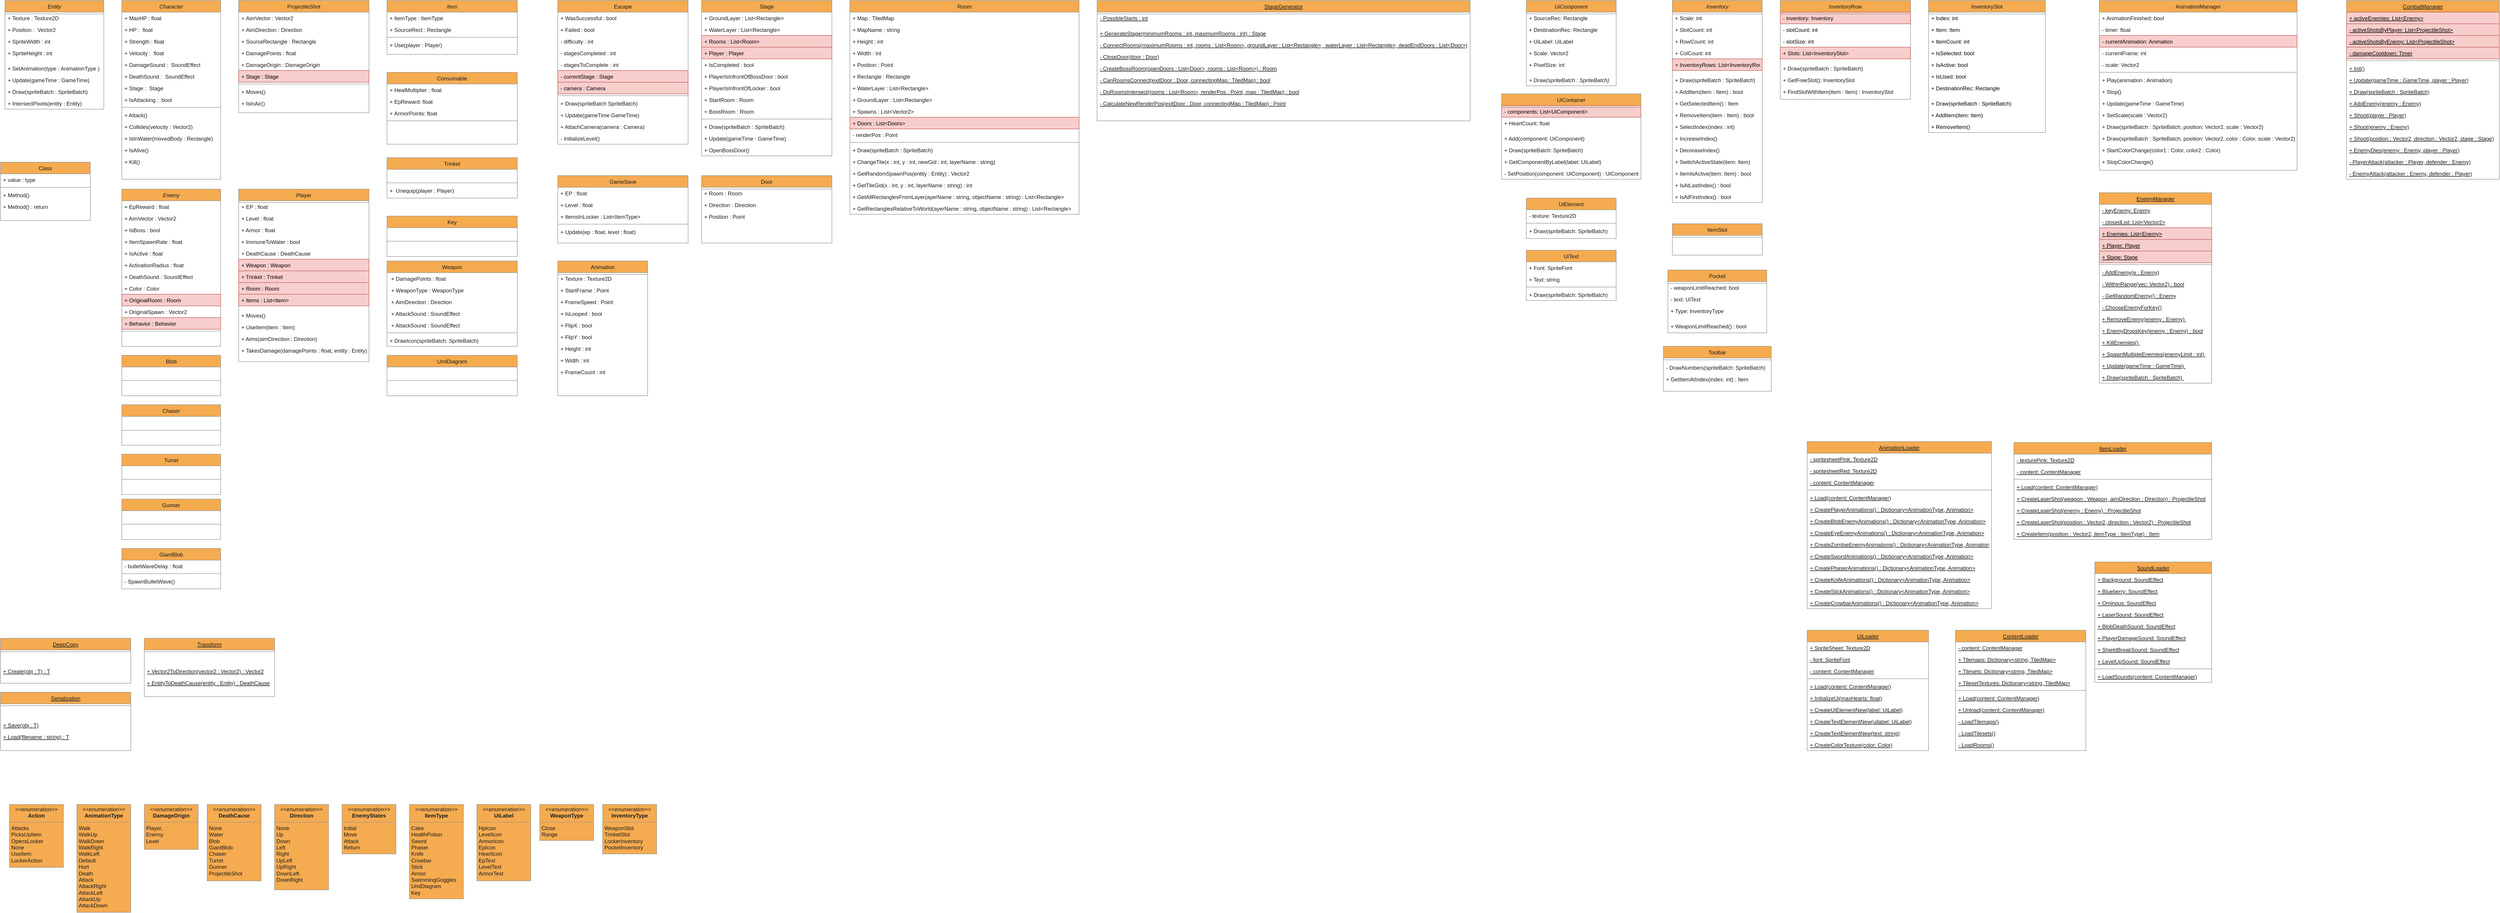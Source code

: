 <mxfile version="20.8.5" type="github" pages="2">
  <diagram id="C5RBs43oDa-KdzZeNtuy" name="Page-1">
    <mxGraphModel dx="5926" dy="3211" grid="1" gridSize="10" guides="1" tooltips="1" connect="1" arrows="1" fold="1" page="1" pageScale="1" pageWidth="3300" pageHeight="4681" math="0" shadow="0">
      <root>
        <mxCell id="WIyWlLk6GJQsqaUBKTNV-0" />
        <mxCell id="WIyWlLk6GJQsqaUBKTNV-1" parent="WIyWlLk6GJQsqaUBKTNV-0" />
        <mxCell id="zkfFHV4jXpPFQw0GAbJ--0" value="Entity" style="swimlane;fontStyle=2;align=center;verticalAlign=top;childLayout=stackLayout;horizontal=1;startSize=26;horizontalStack=0;resizeParent=1;resizeLast=0;collapsible=1;marginBottom=0;rounded=0;shadow=0;strokeWidth=1;labelBackgroundColor=none;fillColor=#F5AB50;strokeColor=#909090;fontColor=#1A1A1A;movable=1;resizable=1;rotatable=1;deletable=1;editable=1;connectable=1;" parent="WIyWlLk6GJQsqaUBKTNV-1" vertex="1">
          <mxGeometry x="50" y="40" width="220" height="242" as="geometry">
            <mxRectangle x="230" y="140" width="160" height="26" as="alternateBounds" />
          </mxGeometry>
        </mxCell>
        <mxCell id="zkfFHV4jXpPFQw0GAbJ--1" value="+ Texture : Texture2D" style="text;align=left;verticalAlign=top;spacingLeft=4;spacingRight=4;overflow=hidden;rotatable=0;points=[[0,0.5],[1,0.5]];portConstraint=eastwest;labelBackgroundColor=none;fontColor=#1A1A1A;movable=0;resizable=0;deletable=0;editable=0;connectable=0;" parent="zkfFHV4jXpPFQw0GAbJ--0" vertex="1">
          <mxGeometry y="26" width="220" height="26" as="geometry" />
        </mxCell>
        <mxCell id="zkfFHV4jXpPFQw0GAbJ--2" value="+ Position :  Vector2" style="text;align=left;verticalAlign=top;spacingLeft=4;spacingRight=4;overflow=hidden;rotatable=0;points=[[0,0.5],[1,0.5]];portConstraint=eastwest;rounded=0;shadow=0;html=0;labelBackgroundColor=none;fontColor=#1A1A1A;movable=0;resizable=0;deletable=0;editable=0;connectable=0;" parent="zkfFHV4jXpPFQw0GAbJ--0" vertex="1">
          <mxGeometry y="52" width="220" height="26" as="geometry" />
        </mxCell>
        <mxCell id="zkfFHV4jXpPFQw0GAbJ--3" value="+ SpriteWidth : int" style="text;align=left;verticalAlign=top;spacingLeft=4;spacingRight=4;overflow=hidden;rotatable=0;points=[[0,0.5],[1,0.5]];portConstraint=eastwest;rounded=0;shadow=0;html=0;labelBackgroundColor=none;fontColor=#1A1A1A;movable=0;resizable=0;deletable=0;editable=0;connectable=0;" parent="zkfFHV4jXpPFQw0GAbJ--0" vertex="1">
          <mxGeometry y="78" width="220" height="26" as="geometry" />
        </mxCell>
        <mxCell id="Er5bh0WxnORJVPbDGKo7-0" value="+ SpriteHeight : int" style="text;align=left;verticalAlign=top;spacingLeft=4;spacingRight=4;overflow=hidden;rotatable=0;points=[[0,0.5],[1,0.5]];portConstraint=eastwest;rounded=0;shadow=0;html=0;labelBackgroundColor=none;fontColor=#1A1A1A;movable=0;resizable=0;deletable=0;editable=0;connectable=0;" parent="zkfFHV4jXpPFQw0GAbJ--0" vertex="1">
          <mxGeometry y="104" width="220" height="26" as="geometry" />
        </mxCell>
        <mxCell id="zkfFHV4jXpPFQw0GAbJ--4" value="" style="line;html=1;strokeWidth=1;align=left;verticalAlign=middle;spacingTop=-1;spacingLeft=3;spacingRight=3;rotatable=0;labelPosition=right;points=[];portConstraint=eastwest;labelBackgroundColor=none;fillColor=#F5AB50;strokeColor=#909090;fontColor=#1A1A1A;" parent="zkfFHV4jXpPFQw0GAbJ--0" vertex="1">
          <mxGeometry y="26" width="220" height="8" as="geometry" />
        </mxCell>
        <mxCell id="zkfFHV4jXpPFQw0GAbJ--5" value="+ SetAnimation(type : AnimationType )" style="text;align=left;verticalAlign=top;spacingLeft=4;spacingRight=4;overflow=hidden;rotatable=0;points=[[0,0.5],[1,0.5]];portConstraint=eastwest;labelBackgroundColor=none;fontColor=#1A1A1A;movable=0;resizable=0;deletable=0;editable=0;connectable=0;" parent="zkfFHV4jXpPFQw0GAbJ--0" vertex="1">
          <mxGeometry y="138" width="220" height="26" as="geometry" />
        </mxCell>
        <mxCell id="Er5bh0WxnORJVPbDGKo7-83" value="+ Update(gameTime : GameTime)" style="text;align=left;verticalAlign=top;spacingLeft=4;spacingRight=4;overflow=hidden;rotatable=0;points=[[0,0.5],[1,0.5]];portConstraint=eastwest;labelBackgroundColor=none;fontColor=#1A1A1A;movable=0;resizable=0;deletable=0;editable=0;connectable=0;" parent="zkfFHV4jXpPFQw0GAbJ--0" vertex="1">
          <mxGeometry y="164" width="220" height="26" as="geometry" />
        </mxCell>
        <mxCell id="Er5bh0WxnORJVPbDGKo7-1" value="+ Draw(spriteBatch : SpriteBatch)" style="text;align=left;verticalAlign=top;spacingLeft=4;spacingRight=4;overflow=hidden;rotatable=0;points=[[0,0.5],[1,0.5]];portConstraint=eastwest;labelBackgroundColor=none;fontColor=#1A1A1A;movable=0;resizable=0;deletable=0;editable=0;connectable=0;" parent="zkfFHV4jXpPFQw0GAbJ--0" vertex="1">
          <mxGeometry y="190" width="220" height="26" as="geometry" />
        </mxCell>
        <mxCell id="Er5bh0WxnORJVPbDGKo7-2" value="+ IntersectPixels(entity : Entity)" style="text;align=left;verticalAlign=top;spacingLeft=4;spacingRight=4;overflow=hidden;rotatable=0;points=[[0,0.5],[1,0.5]];portConstraint=eastwest;labelBackgroundColor=none;fontColor=#1A1A1A;movable=0;resizable=0;deletable=0;editable=0;connectable=0;" parent="zkfFHV4jXpPFQw0GAbJ--0" vertex="1">
          <mxGeometry y="216" width="220" height="26" as="geometry" />
        </mxCell>
        <mxCell id="Er5bh0WxnORJVPbDGKo7-3" value="Character" style="swimlane;fontStyle=2;align=center;verticalAlign=top;childLayout=stackLayout;horizontal=1;startSize=26;horizontalStack=0;resizeParent=1;resizeLast=0;collapsible=1;marginBottom=0;rounded=0;shadow=0;strokeWidth=1;labelBackgroundColor=none;fillColor=#F5AB50;strokeColor=#909090;fontColor=#1A1A1A;" parent="WIyWlLk6GJQsqaUBKTNV-1" vertex="1">
          <mxGeometry x="310" y="40" width="220" height="398" as="geometry">
            <mxRectangle x="230" y="140" width="160" height="26" as="alternateBounds" />
          </mxGeometry>
        </mxCell>
        <mxCell id="Er5bh0WxnORJVPbDGKo7-4" value="+ MaxHP : float" style="text;align=left;verticalAlign=top;spacingLeft=4;spacingRight=4;overflow=hidden;rotatable=0;points=[[0,0.5],[1,0.5]];portConstraint=eastwest;labelBackgroundColor=none;fontColor=#1A1A1A;movable=0;resizable=0;deletable=0;editable=0;connectable=0;" parent="Er5bh0WxnORJVPbDGKo7-3" vertex="1">
          <mxGeometry y="26" width="220" height="26" as="geometry" />
        </mxCell>
        <mxCell id="Er5bh0WxnORJVPbDGKo7-5" value="+ HP :  float" style="text;align=left;verticalAlign=top;spacingLeft=4;spacingRight=4;overflow=hidden;rotatable=0;points=[[0,0.5],[1,0.5]];portConstraint=eastwest;rounded=0;shadow=0;html=0;labelBackgroundColor=none;fontColor=#1A1A1A;movable=0;resizable=0;deletable=0;editable=0;connectable=0;" parent="Er5bh0WxnORJVPbDGKo7-3" vertex="1">
          <mxGeometry y="52" width="220" height="26" as="geometry" />
        </mxCell>
        <mxCell id="Er5bh0WxnORJVPbDGKo7-6" value="+ Strength : float" style="text;align=left;verticalAlign=top;spacingLeft=4;spacingRight=4;overflow=hidden;rotatable=0;points=[[0,0.5],[1,0.5]];portConstraint=eastwest;rounded=0;shadow=0;html=0;labelBackgroundColor=none;fontColor=#1A1A1A;movable=0;resizable=0;deletable=0;editable=0;connectable=0;" parent="Er5bh0WxnORJVPbDGKo7-3" vertex="1">
          <mxGeometry y="78" width="220" height="26" as="geometry" />
        </mxCell>
        <mxCell id="Er5bh0WxnORJVPbDGKo7-7" value="+ Velocity :  float" style="text;align=left;verticalAlign=top;spacingLeft=4;spacingRight=4;overflow=hidden;rotatable=0;points=[[0,0.5],[1,0.5]];portConstraint=eastwest;rounded=0;shadow=0;html=0;labelBackgroundColor=none;fontColor=#1A1A1A;movable=0;resizable=0;deletable=0;editable=0;connectable=0;" parent="Er5bh0WxnORJVPbDGKo7-3" vertex="1">
          <mxGeometry y="104" width="220" height="26" as="geometry" />
        </mxCell>
        <mxCell id="Er5bh0WxnORJVPbDGKo7-12" value="+ DamageSound :  SoundEffect" style="text;align=left;verticalAlign=top;spacingLeft=4;spacingRight=4;overflow=hidden;rotatable=0;points=[[0,0.5],[1,0.5]];portConstraint=eastwest;rounded=0;shadow=0;html=0;labelBackgroundColor=none;fontColor=#1A1A1A;movable=0;resizable=0;deletable=0;editable=0;connectable=0;" parent="Er5bh0WxnORJVPbDGKo7-3" vertex="1">
          <mxGeometry y="130" width="220" height="26" as="geometry" />
        </mxCell>
        <mxCell id="Er5bh0WxnORJVPbDGKo7-13" value="+ DeathSound :  SoundEffect" style="text;align=left;verticalAlign=top;spacingLeft=4;spacingRight=4;overflow=hidden;rotatable=0;points=[[0,0.5],[1,0.5]];portConstraint=eastwest;rounded=0;shadow=0;html=0;labelBackgroundColor=none;fontColor=#1A1A1A;movable=0;resizable=0;deletable=0;editable=0;connectable=0;" parent="Er5bh0WxnORJVPbDGKo7-3" vertex="1">
          <mxGeometry y="156" width="220" height="26" as="geometry" />
        </mxCell>
        <mxCell id="Er5bh0WxnORJVPbDGKo7-14" value="+ Stage :  Stage" style="text;align=left;verticalAlign=top;spacingLeft=4;spacingRight=4;overflow=hidden;rotatable=0;points=[[0,0.5],[1,0.5]];portConstraint=eastwest;rounded=0;shadow=0;html=0;labelBackgroundColor=none;fontColor=#1A1A1A;movable=0;resizable=0;deletable=0;editable=0;connectable=0;" parent="Er5bh0WxnORJVPbDGKo7-3" vertex="1">
          <mxGeometry y="182" width="220" height="26" as="geometry" />
        </mxCell>
        <mxCell id="Er5bh0WxnORJVPbDGKo7-15" value="+ IsAttacking :  bool" style="text;align=left;verticalAlign=top;spacingLeft=4;spacingRight=4;overflow=hidden;rotatable=0;points=[[0,0.5],[1,0.5]];portConstraint=eastwest;rounded=0;shadow=0;html=0;labelBackgroundColor=none;fontColor=#1A1A1A;movable=0;resizable=0;deletable=0;editable=0;connectable=0;" parent="Er5bh0WxnORJVPbDGKo7-3" vertex="1">
          <mxGeometry y="208" width="220" height="26" as="geometry" />
        </mxCell>
        <mxCell id="Er5bh0WxnORJVPbDGKo7-8" value="" style="line;html=1;strokeWidth=1;align=left;verticalAlign=middle;spacingTop=-1;spacingLeft=3;spacingRight=3;rotatable=0;labelPosition=right;points=[];portConstraint=eastwest;labelBackgroundColor=none;fillColor=#F5AB50;strokeColor=#909090;fontColor=#1A1A1A;" parent="Er5bh0WxnORJVPbDGKo7-3" vertex="1">
          <mxGeometry y="234" width="220" height="8" as="geometry" />
        </mxCell>
        <mxCell id="Er5bh0WxnORJVPbDGKo7-9" value="+ Attack()" style="text;align=left;verticalAlign=top;spacingLeft=4;spacingRight=4;overflow=hidden;rotatable=0;points=[[0,0.5],[1,0.5]];portConstraint=eastwest;labelBackgroundColor=none;fontColor=#1A1A1A;fontStyle=0;movable=0;resizable=0;deletable=0;editable=0;connectable=0;" parent="Er5bh0WxnORJVPbDGKo7-3" vertex="1">
          <mxGeometry y="242" width="220" height="26" as="geometry" />
        </mxCell>
        <mxCell id="Er5bh0WxnORJVPbDGKo7-10" value="+ Collides(velocity : Vector2)" style="text;align=left;verticalAlign=top;spacingLeft=4;spacingRight=4;overflow=hidden;rotatable=0;points=[[0,0.5],[1,0.5]];portConstraint=eastwest;labelBackgroundColor=none;fontColor=#1A1A1A;fontStyle=0;movable=0;resizable=0;deletable=0;editable=0;connectable=0;" parent="Er5bh0WxnORJVPbDGKo7-3" vertex="1">
          <mxGeometry y="268" width="220" height="26" as="geometry" />
        </mxCell>
        <mxCell id="Er5bh0WxnORJVPbDGKo7-11" value="+ IsInWater(movedBody : Rectangle)" style="text;align=left;verticalAlign=top;spacingLeft=4;spacingRight=4;overflow=hidden;rotatable=0;points=[[0,0.5],[1,0.5]];portConstraint=eastwest;labelBackgroundColor=none;fontColor=#1A1A1A;fontStyle=0;movable=0;resizable=0;deletable=0;editable=0;connectable=0;" parent="Er5bh0WxnORJVPbDGKo7-3" vertex="1">
          <mxGeometry y="294" width="220" height="26" as="geometry" />
        </mxCell>
        <mxCell id="Er5bh0WxnORJVPbDGKo7-17" value="+ IsAlive()" style="text;align=left;verticalAlign=top;spacingLeft=4;spacingRight=4;overflow=hidden;rotatable=0;points=[[0,0.5],[1,0.5]];portConstraint=eastwest;labelBackgroundColor=none;fontColor=#1A1A1A;fontStyle=0;movable=0;resizable=0;deletable=0;editable=0;connectable=0;" parent="Er5bh0WxnORJVPbDGKo7-3" vertex="1">
          <mxGeometry y="320" width="220" height="26" as="geometry" />
        </mxCell>
        <mxCell id="Er5bh0WxnORJVPbDGKo7-18" value="+ Kill()" style="text;align=left;verticalAlign=top;spacingLeft=4;spacingRight=4;overflow=hidden;rotatable=0;points=[[0,0.5],[1,0.5]];portConstraint=eastwest;labelBackgroundColor=none;fontColor=#1A1A1A;fontStyle=0;movable=0;resizable=0;deletable=0;editable=0;connectable=0;" parent="Er5bh0WxnORJVPbDGKo7-3" vertex="1">
          <mxGeometry y="346" width="220" height="26" as="geometry" />
        </mxCell>
        <mxCell id="Er5bh0WxnORJVPbDGKo7-19" value="Enemy" style="swimlane;fontStyle=2;align=center;verticalAlign=top;childLayout=stackLayout;horizontal=1;startSize=26;horizontalStack=0;resizeParent=1;resizeLast=0;collapsible=1;marginBottom=0;rounded=0;shadow=0;strokeWidth=1;labelBackgroundColor=none;fillColor=#F5AB50;strokeColor=#909090;fontColor=#1A1A1A;" parent="WIyWlLk6GJQsqaUBKTNV-1" vertex="1">
          <mxGeometry x="310" y="460" width="220" height="350" as="geometry">
            <mxRectangle x="280" y="280" width="160" height="26" as="alternateBounds" />
          </mxGeometry>
        </mxCell>
        <mxCell id="Er5bh0WxnORJVPbDGKo7-20" value="+ EpReward : float" style="text;align=left;verticalAlign=top;spacingLeft=4;spacingRight=4;overflow=hidden;rotatable=0;points=[[0,0.5],[1,0.5]];portConstraint=eastwest;labelBackgroundColor=none;fontColor=#1A1A1A;movable=0;resizable=0;deletable=0;editable=0;connectable=0;" parent="Er5bh0WxnORJVPbDGKo7-19" vertex="1">
          <mxGeometry y="26" width="220" height="26" as="geometry" />
        </mxCell>
        <mxCell id="Er5bh0WxnORJVPbDGKo7-21" value="+ AimVector : Vector2" style="text;align=left;verticalAlign=top;spacingLeft=4;spacingRight=4;overflow=hidden;rotatable=0;points=[[0,0.5],[1,0.5]];portConstraint=eastwest;rounded=0;shadow=0;html=0;labelBackgroundColor=none;fontColor=#1A1A1A;movable=0;resizable=0;deletable=0;editable=0;connectable=0;" parent="Er5bh0WxnORJVPbDGKo7-19" vertex="1">
          <mxGeometry y="52" width="220" height="26" as="geometry" />
        </mxCell>
        <mxCell id="Er5bh0WxnORJVPbDGKo7-22" value="+ IsBoss : bool" style="text;align=left;verticalAlign=top;spacingLeft=4;spacingRight=4;overflow=hidden;rotatable=0;points=[[0,0.5],[1,0.5]];portConstraint=eastwest;rounded=0;shadow=0;html=0;labelBackgroundColor=none;fontColor=#1A1A1A;movable=0;resizable=0;deletable=0;editable=0;connectable=0;" parent="Er5bh0WxnORJVPbDGKo7-19" vertex="1">
          <mxGeometry y="78" width="220" height="26" as="geometry" />
        </mxCell>
        <mxCell id="Er5bh0WxnORJVPbDGKo7-24" value="+ ItemSpawnRate : float" style="text;align=left;verticalAlign=top;spacingLeft=4;spacingRight=4;overflow=hidden;rotatable=0;points=[[0,0.5],[1,0.5]];portConstraint=eastwest;rounded=0;shadow=0;html=0;labelBackgroundColor=none;fontColor=#1A1A1A;movable=0;resizable=0;deletable=0;editable=0;connectable=0;" parent="Er5bh0WxnORJVPbDGKo7-19" vertex="1">
          <mxGeometry y="104" width="220" height="26" as="geometry" />
        </mxCell>
        <mxCell id="Er5bh0WxnORJVPbDGKo7-35" value="+ IsActive : float" style="text;align=left;verticalAlign=top;spacingLeft=4;spacingRight=4;overflow=hidden;rotatable=0;points=[[0,0.5],[1,0.5]];portConstraint=eastwest;rounded=0;shadow=0;html=0;labelBackgroundColor=none;fontColor=#1A1A1A;movable=0;resizable=0;deletable=0;editable=0;connectable=0;" parent="Er5bh0WxnORJVPbDGKo7-19" vertex="1">
          <mxGeometry y="130" width="220" height="26" as="geometry" />
        </mxCell>
        <mxCell id="Er5bh0WxnORJVPbDGKo7-36" value="+ ActivationRadius : float " style="text;align=left;verticalAlign=top;spacingLeft=4;spacingRight=4;overflow=hidden;rotatable=0;points=[[0,0.5],[1,0.5]];portConstraint=eastwest;rounded=0;shadow=0;html=0;labelBackgroundColor=none;fontColor=#1A1A1A;movable=0;resizable=0;deletable=0;editable=0;connectable=0;" parent="Er5bh0WxnORJVPbDGKo7-19" vertex="1">
          <mxGeometry y="156" width="220" height="26" as="geometry" />
        </mxCell>
        <mxCell id="Er5bh0WxnORJVPbDGKo7-25" value="+ DeathSound : SoundEffect" style="text;align=left;verticalAlign=top;spacingLeft=4;spacingRight=4;overflow=hidden;rotatable=0;points=[[0,0.5],[1,0.5]];portConstraint=eastwest;rounded=0;shadow=0;html=0;labelBackgroundColor=none;fontColor=#1A1A1A;movable=0;resizable=0;deletable=0;editable=0;connectable=0;" parent="Er5bh0WxnORJVPbDGKo7-19" vertex="1">
          <mxGeometry y="182" width="220" height="26" as="geometry" />
        </mxCell>
        <mxCell id="Er5bh0WxnORJVPbDGKo7-37" value="+ Color : Color" style="text;align=left;verticalAlign=top;spacingLeft=4;spacingRight=4;overflow=hidden;rotatable=0;points=[[0,0.5],[1,0.5]];portConstraint=eastwest;rounded=0;shadow=0;html=0;labelBackgroundColor=none;fontColor=#1A1A1A;movable=0;resizable=0;deletable=0;editable=0;connectable=0;" parent="Er5bh0WxnORJVPbDGKo7-19" vertex="1">
          <mxGeometry y="208" width="220" height="26" as="geometry" />
        </mxCell>
        <mxCell id="Er5bh0WxnORJVPbDGKo7-26" value="+ OriginalRoom : Room" style="text;align=left;verticalAlign=top;spacingLeft=4;spacingRight=4;overflow=hidden;rotatable=0;points=[[0,0.5],[1,0.5]];portConstraint=eastwest;rounded=0;shadow=0;html=0;labelBackgroundColor=none;fillColor=#f8cecc;strokeColor=#b85450;movable=0;resizable=0;deletable=0;editable=0;connectable=0;" parent="Er5bh0WxnORJVPbDGKo7-19" vertex="1">
          <mxGeometry y="234" width="220" height="26" as="geometry" />
        </mxCell>
        <mxCell id="Er5bh0WxnORJVPbDGKo7-27" value="+ OriginalSpawn : Vector2" style="text;align=left;verticalAlign=top;spacingLeft=4;spacingRight=4;overflow=hidden;rotatable=0;points=[[0,0.5],[1,0.5]];portConstraint=eastwest;rounded=0;shadow=0;html=0;labelBackgroundColor=none;fontColor=#1A1A1A;movable=0;resizable=0;deletable=0;editable=0;connectable=0;" parent="Er5bh0WxnORJVPbDGKo7-19" vertex="1">
          <mxGeometry y="260" width="220" height="26" as="geometry" />
        </mxCell>
        <mxCell id="Er5bh0WxnORJVPbDGKo7-34" value="+ Behavior : Behavior" style="text;align=left;verticalAlign=top;spacingLeft=4;spacingRight=4;overflow=hidden;rotatable=0;points=[[0,0.5],[1,0.5]];portConstraint=eastwest;rounded=0;shadow=0;html=0;labelBackgroundColor=none;fillColor=#f8cecc;strokeColor=#b85450;movable=0;resizable=0;deletable=0;editable=0;connectable=0;" parent="Er5bh0WxnORJVPbDGKo7-19" vertex="1">
          <mxGeometry y="286" width="220" height="26" as="geometry" />
        </mxCell>
        <mxCell id="Er5bh0WxnORJVPbDGKo7-28" value="" style="line;html=1;strokeWidth=1;align=left;verticalAlign=middle;spacingTop=-1;spacingLeft=3;spacingRight=3;rotatable=0;labelPosition=right;points=[];portConstraint=eastwest;labelBackgroundColor=none;fillColor=#F5AB50;strokeColor=#909090;fontColor=#1A1A1A;" parent="Er5bh0WxnORJVPbDGKo7-19" vertex="1">
          <mxGeometry y="312" width="220" height="8" as="geometry" />
        </mxCell>
        <mxCell id="Er5bh0WxnORJVPbDGKo7-39" value="Player" style="swimlane;fontStyle=0;align=center;verticalAlign=top;childLayout=stackLayout;horizontal=1;startSize=26;horizontalStack=0;resizeParent=1;resizeLast=0;collapsible=1;marginBottom=0;rounded=0;shadow=0;strokeWidth=1;labelBackgroundColor=none;fillColor=#F5AB50;strokeColor=#909090;fontColor=#1A1A1A;" parent="WIyWlLk6GJQsqaUBKTNV-1" vertex="1">
          <mxGeometry x="570" y="460" width="290" height="384" as="geometry">
            <mxRectangle x="230" y="140" width="160" height="26" as="alternateBounds" />
          </mxGeometry>
        </mxCell>
        <mxCell id="Er5bh0WxnORJVPbDGKo7-40" value="+ EP : float" style="text;align=left;verticalAlign=top;spacingLeft=4;spacingRight=4;overflow=hidden;rotatable=0;points=[[0,0.5],[1,0.5]];portConstraint=eastwest;labelBackgroundColor=none;fontColor=#1A1A1A;movable=0;resizable=0;deletable=0;editable=0;connectable=0;" parent="Er5bh0WxnORJVPbDGKo7-39" vertex="1">
          <mxGeometry y="26" width="290" height="26" as="geometry" />
        </mxCell>
        <mxCell id="Er5bh0WxnORJVPbDGKo7-55" value="+ Level : float" style="text;align=left;verticalAlign=top;spacingLeft=4;spacingRight=4;overflow=hidden;rotatable=0;points=[[0,0.5],[1,0.5]];portConstraint=eastwest;labelBackgroundColor=none;fontColor=#1A1A1A;movable=0;resizable=0;deletable=0;editable=0;connectable=0;" parent="Er5bh0WxnORJVPbDGKo7-39" vertex="1">
          <mxGeometry y="52" width="290" height="26" as="geometry" />
        </mxCell>
        <mxCell id="Er5bh0WxnORJVPbDGKo7-56" value="+ Armor : float" style="text;align=left;verticalAlign=top;spacingLeft=4;spacingRight=4;overflow=hidden;rotatable=0;points=[[0,0.5],[1,0.5]];portConstraint=eastwest;labelBackgroundColor=none;fontColor=#1A1A1A;movable=0;resizable=0;deletable=0;editable=0;connectable=0;" parent="Er5bh0WxnORJVPbDGKo7-39" vertex="1">
          <mxGeometry y="78" width="290" height="26" as="geometry" />
        </mxCell>
        <mxCell id="Er5bh0WxnORJVPbDGKo7-57" value="+ ImmuneToWater : bool" style="text;align=left;verticalAlign=top;spacingLeft=4;spacingRight=4;overflow=hidden;rotatable=0;points=[[0,0.5],[1,0.5]];portConstraint=eastwest;labelBackgroundColor=none;fontColor=#1A1A1A;movable=0;resizable=0;deletable=0;editable=0;connectable=0;" parent="Er5bh0WxnORJVPbDGKo7-39" vertex="1">
          <mxGeometry y="104" width="290" height="26" as="geometry" />
        </mxCell>
        <mxCell id="Er5bh0WxnORJVPbDGKo7-58" value="+ DeathCause : DeathCause" style="text;align=left;verticalAlign=top;spacingLeft=4;spacingRight=4;overflow=hidden;rotatable=0;points=[[0,0.5],[1,0.5]];portConstraint=eastwest;labelBackgroundColor=none;fontColor=#1A1A1A;movable=0;resizable=0;deletable=0;editable=0;connectable=0;" parent="Er5bh0WxnORJVPbDGKo7-39" vertex="1">
          <mxGeometry y="130" width="290" height="26" as="geometry" />
        </mxCell>
        <mxCell id="Er5bh0WxnORJVPbDGKo7-60" value="+ Weapon : Weapon" style="text;align=left;verticalAlign=top;spacingLeft=4;spacingRight=4;overflow=hidden;rotatable=0;points=[[0,0.5],[1,0.5]];portConstraint=eastwest;labelBackgroundColor=none;fillColor=#f8cecc;strokeColor=#b85450;movable=0;resizable=0;deletable=0;editable=0;connectable=0;" parent="Er5bh0WxnORJVPbDGKo7-39" vertex="1">
          <mxGeometry y="156" width="290" height="26" as="geometry" />
        </mxCell>
        <mxCell id="Er5bh0WxnORJVPbDGKo7-61" value="+ Trinket : Trinket" style="text;align=left;verticalAlign=top;spacingLeft=4;spacingRight=4;overflow=hidden;rotatable=0;points=[[0,0.5],[1,0.5]];portConstraint=eastwest;labelBackgroundColor=none;fillColor=#f8cecc;strokeColor=#b85450;movable=0;resizable=0;deletable=0;editable=0;connectable=0;" parent="Er5bh0WxnORJVPbDGKo7-39" vertex="1">
          <mxGeometry y="182" width="290" height="26" as="geometry" />
        </mxCell>
        <mxCell id="Er5bh0WxnORJVPbDGKo7-62" value="+ Room : Room" style="text;align=left;verticalAlign=top;spacingLeft=4;spacingRight=4;overflow=hidden;rotatable=0;points=[[0,0.5],[1,0.5]];portConstraint=eastwest;labelBackgroundColor=none;fillColor=#f8cecc;strokeColor=#b85450;movable=0;resizable=0;deletable=0;editable=0;connectable=0;" parent="Er5bh0WxnORJVPbDGKo7-39" vertex="1">
          <mxGeometry y="208" width="290" height="26" as="geometry" />
        </mxCell>
        <mxCell id="Er5bh0WxnORJVPbDGKo7-59" value="+ Items : List&lt;Item&gt;" style="text;align=left;verticalAlign=top;spacingLeft=4;spacingRight=4;overflow=hidden;rotatable=0;points=[[0,0.5],[1,0.5]];portConstraint=eastwest;labelBackgroundColor=none;fillColor=#f8cecc;strokeColor=#b85450;movable=0;resizable=0;deletable=0;editable=0;connectable=0;" parent="Er5bh0WxnORJVPbDGKo7-39" vertex="1">
          <mxGeometry y="234" width="290" height="26" as="geometry" />
        </mxCell>
        <mxCell id="Er5bh0WxnORJVPbDGKo7-48" value="" style="line;html=1;strokeWidth=1;align=left;verticalAlign=middle;spacingTop=-1;spacingLeft=3;spacingRight=3;rotatable=0;labelPosition=right;points=[];portConstraint=eastwest;labelBackgroundColor=none;fillColor=#F5AB50;strokeColor=#909090;fontColor=#1A1A1A;" parent="Er5bh0WxnORJVPbDGKo7-39" vertex="1">
          <mxGeometry y="26" width="290" height="8" as="geometry" />
        </mxCell>
        <mxCell id="Er5bh0WxnORJVPbDGKo7-50" value="+ Moves()" style="text;align=left;verticalAlign=top;spacingLeft=4;spacingRight=4;overflow=hidden;rotatable=0;points=[[0,0.5],[1,0.5]];portConstraint=eastwest;labelBackgroundColor=none;fontColor=#1A1A1A;fontStyle=0;movable=0;resizable=0;deletable=0;editable=0;connectable=0;" parent="Er5bh0WxnORJVPbDGKo7-39" vertex="1">
          <mxGeometry y="268" width="290" height="26" as="geometry" />
        </mxCell>
        <mxCell id="Er5bh0WxnORJVPbDGKo7-63" value="+ UseItem(item : Item)" style="text;align=left;verticalAlign=top;spacingLeft=4;spacingRight=4;overflow=hidden;rotatable=0;points=[[0,0.5],[1,0.5]];portConstraint=eastwest;labelBackgroundColor=none;fontColor=#1A1A1A;fontStyle=0;movable=0;resizable=0;deletable=0;editable=0;connectable=0;" parent="Er5bh0WxnORJVPbDGKo7-39" vertex="1">
          <mxGeometry y="294" width="290" height="26" as="geometry" />
        </mxCell>
        <mxCell id="Er5bh0WxnORJVPbDGKo7-66" value="+ Aims(aimDirection : Direction)" style="text;align=left;verticalAlign=top;spacingLeft=4;spacingRight=4;overflow=hidden;rotatable=0;points=[[0,0.5],[1,0.5]];portConstraint=eastwest;labelBackgroundColor=none;fontColor=#1A1A1A;fontStyle=0;movable=0;resizable=0;deletable=0;editable=0;connectable=0;" parent="Er5bh0WxnORJVPbDGKo7-39" vertex="1">
          <mxGeometry y="320" width="290" height="26" as="geometry" />
        </mxCell>
        <mxCell id="Er5bh0WxnORJVPbDGKo7-64" value="+ TakesDamage(damagePoints : float, entity : Entity)" style="text;align=left;verticalAlign=top;spacingLeft=4;spacingRight=4;overflow=hidden;rotatable=0;points=[[0,0.5],[1,0.5]];portConstraint=eastwest;labelBackgroundColor=none;fontColor=#1A1A1A;fontStyle=0;movable=0;resizable=0;deletable=0;editable=0;connectable=0;" parent="Er5bh0WxnORJVPbDGKo7-39" vertex="1">
          <mxGeometry y="346" width="290" height="26" as="geometry" />
        </mxCell>
        <mxCell id="Er5bh0WxnORJVPbDGKo7-67" value="ProjectileShot" style="swimlane;fontStyle=0;align=center;verticalAlign=top;childLayout=stackLayout;horizontal=1;startSize=26;horizontalStack=0;resizeParent=1;resizeLast=0;collapsible=1;marginBottom=0;rounded=0;shadow=0;strokeWidth=1;labelBackgroundColor=none;fillColor=#F5AB50;strokeColor=#909090;fontColor=#1A1A1A;" parent="WIyWlLk6GJQsqaUBKTNV-1" vertex="1">
          <mxGeometry x="570" y="40" width="290" height="250" as="geometry">
            <mxRectangle x="230" y="140" width="160" height="26" as="alternateBounds" />
          </mxGeometry>
        </mxCell>
        <mxCell id="Er5bh0WxnORJVPbDGKo7-68" value="+ AimVector : Vector2" style="text;align=left;verticalAlign=top;spacingLeft=4;spacingRight=4;overflow=hidden;rotatable=0;points=[[0,0.5],[1,0.5]];portConstraint=eastwest;labelBackgroundColor=none;fontColor=#1A1A1A;movable=0;resizable=0;deletable=0;editable=0;connectable=0;" parent="Er5bh0WxnORJVPbDGKo7-67" vertex="1">
          <mxGeometry y="26" width="290" height="26" as="geometry" />
        </mxCell>
        <mxCell id="Er5bh0WxnORJVPbDGKo7-84" value="+ AimDirection : Direction" style="text;align=left;verticalAlign=top;spacingLeft=4;spacingRight=4;overflow=hidden;rotatable=0;points=[[0,0.5],[1,0.5]];portConstraint=eastwest;labelBackgroundColor=none;fontColor=#1A1A1A;movable=0;resizable=0;deletable=0;editable=0;connectable=0;" parent="Er5bh0WxnORJVPbDGKo7-67" vertex="1">
          <mxGeometry y="52" width="290" height="26" as="geometry" />
        </mxCell>
        <mxCell id="Er5bh0WxnORJVPbDGKo7-85" value="+ SourceRectangle : Rectangle" style="text;align=left;verticalAlign=top;spacingLeft=4;spacingRight=4;overflow=hidden;rotatable=0;points=[[0,0.5],[1,0.5]];portConstraint=eastwest;labelBackgroundColor=none;fontColor=#1A1A1A;movable=0;resizable=0;deletable=0;editable=0;connectable=0;" parent="Er5bh0WxnORJVPbDGKo7-67" vertex="1">
          <mxGeometry y="78" width="290" height="26" as="geometry" />
        </mxCell>
        <mxCell id="Er5bh0WxnORJVPbDGKo7-86" value="+ DamagePoints : float" style="text;align=left;verticalAlign=top;spacingLeft=4;spacingRight=4;overflow=hidden;rotatable=0;points=[[0,0.5],[1,0.5]];portConstraint=eastwest;labelBackgroundColor=none;fontColor=#1A1A1A;movable=0;resizable=0;deletable=0;editable=0;connectable=0;" parent="Er5bh0WxnORJVPbDGKo7-67" vertex="1">
          <mxGeometry y="104" width="290" height="26" as="geometry" />
        </mxCell>
        <mxCell id="Er5bh0WxnORJVPbDGKo7-88" value="+ DamageOrigin : DamageOrigin" style="text;align=left;verticalAlign=top;spacingLeft=4;spacingRight=4;overflow=hidden;rotatable=0;points=[[0,0.5],[1,0.5]];portConstraint=eastwest;labelBackgroundColor=none;fontColor=#1A1A1A;movable=0;resizable=0;deletable=0;editable=0;connectable=0;" parent="Er5bh0WxnORJVPbDGKo7-67" vertex="1">
          <mxGeometry y="130" width="290" height="26" as="geometry" />
        </mxCell>
        <mxCell id="Er5bh0WxnORJVPbDGKo7-87" value="+ Stage : Stage" style="text;align=left;verticalAlign=top;spacingLeft=4;spacingRight=4;overflow=hidden;rotatable=0;points=[[0,0.5],[1,0.5]];portConstraint=eastwest;labelBackgroundColor=none;fillColor=#f8cecc;strokeColor=#b85450;movable=0;resizable=0;deletable=0;editable=0;connectable=0;" parent="Er5bh0WxnORJVPbDGKo7-67" vertex="1">
          <mxGeometry y="156" width="290" height="26" as="geometry" />
        </mxCell>
        <mxCell id="Er5bh0WxnORJVPbDGKo7-77" value="" style="line;html=1;strokeWidth=1;align=left;verticalAlign=middle;spacingTop=-1;spacingLeft=3;spacingRight=3;rotatable=0;labelPosition=right;points=[];portConstraint=eastwest;labelBackgroundColor=none;fillColor=#F5AB50;strokeColor=#909090;fontColor=#1A1A1A;" parent="Er5bh0WxnORJVPbDGKo7-67" vertex="1">
          <mxGeometry y="182" width="290" height="8" as="geometry" />
        </mxCell>
        <mxCell id="Er5bh0WxnORJVPbDGKo7-78" value="+ Moves()" style="text;align=left;verticalAlign=top;spacingLeft=4;spacingRight=4;overflow=hidden;rotatable=0;points=[[0,0.5],[1,0.5]];portConstraint=eastwest;labelBackgroundColor=none;fontColor=#1A1A1A;fontStyle=0;movable=0;resizable=0;deletable=0;editable=0;connectable=0;" parent="Er5bh0WxnORJVPbDGKo7-67" vertex="1">
          <mxGeometry y="190" width="290" height="26" as="geometry" />
        </mxCell>
        <mxCell id="Er5bh0WxnORJVPbDGKo7-89" value="+ IsInAir()" style="text;align=left;verticalAlign=top;spacingLeft=4;spacingRight=4;overflow=hidden;rotatable=0;points=[[0,0.5],[1,0.5]];portConstraint=eastwest;labelBackgroundColor=none;fontColor=#1A1A1A;fontStyle=0;movable=0;resizable=0;deletable=0;editable=0;connectable=0;" parent="Er5bh0WxnORJVPbDGKo7-67" vertex="1">
          <mxGeometry y="216" width="290" height="26" as="geometry" />
        </mxCell>
        <mxCell id="Er5bh0WxnORJVPbDGKo7-124" value="GiantBlob" style="swimlane;fontStyle=0;align=center;verticalAlign=top;childLayout=stackLayout;horizontal=1;startSize=26;horizontalStack=0;resizeParent=1;resizeLast=0;collapsible=1;marginBottom=0;rounded=0;shadow=0;strokeWidth=1;labelBackgroundColor=none;fillColor=#F5AB50;strokeColor=#909090;fontColor=#1A1A1A;" parent="WIyWlLk6GJQsqaUBKTNV-1" vertex="1">
          <mxGeometry x="310" y="1260" width="220" height="90" as="geometry">
            <mxRectangle x="230" y="140" width="160" height="26" as="alternateBounds" />
          </mxGeometry>
        </mxCell>
        <mxCell id="Er5bh0WxnORJVPbDGKo7-125" value="- bulletWaveDelay : float" style="text;align=left;verticalAlign=top;spacingLeft=4;spacingRight=4;overflow=hidden;rotatable=0;points=[[0,0.5],[1,0.5]];portConstraint=eastwest;labelBackgroundColor=none;fontColor=#1A1A1A;movable=0;resizable=0;deletable=0;editable=0;connectable=0;" parent="Er5bh0WxnORJVPbDGKo7-124" vertex="1">
          <mxGeometry y="26" width="220" height="26" as="geometry" />
        </mxCell>
        <mxCell id="Er5bh0WxnORJVPbDGKo7-134" value="" style="line;html=1;strokeWidth=1;align=left;verticalAlign=middle;spacingTop=-1;spacingLeft=3;spacingRight=3;rotatable=0;labelPosition=right;points=[];portConstraint=eastwest;labelBackgroundColor=none;fillColor=#F5AB50;strokeColor=#909090;fontColor=#1A1A1A;" parent="Er5bh0WxnORJVPbDGKo7-124" vertex="1">
          <mxGeometry y="52" width="220" height="8" as="geometry" />
        </mxCell>
        <mxCell id="Er5bh0WxnORJVPbDGKo7-135" value="- SpawnBulletWave()" style="text;align=left;verticalAlign=top;spacingLeft=4;spacingRight=4;overflow=hidden;rotatable=0;points=[[0,0.5],[1,0.5]];portConstraint=eastwest;labelBackgroundColor=none;fontColor=#1A1A1A;fontStyle=0;movable=0;resizable=0;deletable=0;editable=0;connectable=0;" parent="Er5bh0WxnORJVPbDGKo7-124" vertex="1">
          <mxGeometry y="60" width="220" height="26" as="geometry" />
        </mxCell>
        <mxCell id="Er5bh0WxnORJVPbDGKo7-139" value="Blob" style="swimlane;fontStyle=0;align=center;verticalAlign=top;childLayout=stackLayout;horizontal=1;startSize=26;horizontalStack=0;resizeParent=1;resizeLast=0;collapsible=1;marginBottom=0;rounded=0;shadow=0;strokeWidth=1;labelBackgroundColor=none;fillColor=#F5AB50;strokeColor=#909090;fontColor=#1A1A1A;movable=0;resizable=0;rotatable=0;deletable=0;editable=0;connectable=0;" parent="WIyWlLk6GJQsqaUBKTNV-1" vertex="1">
          <mxGeometry x="310" y="830" width="220" height="90" as="geometry">
            <mxRectangle x="230" y="140" width="160" height="26" as="alternateBounds" />
          </mxGeometry>
        </mxCell>
        <mxCell id="Er5bh0WxnORJVPbDGKo7-140" value=" " style="text;align=left;verticalAlign=top;spacingLeft=4;spacingRight=4;overflow=hidden;rotatable=0;points=[[0,0.5],[1,0.5]];portConstraint=eastwest;labelBackgroundColor=none;fontColor=#1A1A1A;movable=0;resizable=0;deletable=0;editable=0;connectable=0;" parent="Er5bh0WxnORJVPbDGKo7-139" vertex="1">
          <mxGeometry y="26" width="220" height="26" as="geometry" />
        </mxCell>
        <mxCell id="Er5bh0WxnORJVPbDGKo7-141" value="" style="line;html=1;strokeWidth=1;align=left;verticalAlign=middle;spacingTop=-1;spacingLeft=3;spacingRight=3;rotatable=0;labelPosition=right;points=[];portConstraint=eastwest;labelBackgroundColor=none;fillColor=#F5AB50;strokeColor=#909090;fontColor=#1A1A1A;" parent="Er5bh0WxnORJVPbDGKo7-139" vertex="1">
          <mxGeometry y="52" width="220" height="8" as="geometry" />
        </mxCell>
        <mxCell id="Er5bh0WxnORJVPbDGKo7-148" value="Chaser" style="swimlane;fontStyle=0;align=center;verticalAlign=top;childLayout=stackLayout;horizontal=1;startSize=26;horizontalStack=0;resizeParent=1;resizeLast=0;collapsible=1;marginBottom=0;rounded=0;shadow=0;strokeWidth=1;labelBackgroundColor=none;fillColor=#F5AB50;strokeColor=#909090;fontColor=#1A1A1A;" parent="WIyWlLk6GJQsqaUBKTNV-1" vertex="1">
          <mxGeometry x="310" y="940" width="220" height="90" as="geometry">
            <mxRectangle x="230" y="140" width="160" height="26" as="alternateBounds" />
          </mxGeometry>
        </mxCell>
        <mxCell id="Er5bh0WxnORJVPbDGKo7-149" value=" " style="text;align=left;verticalAlign=top;spacingLeft=4;spacingRight=4;overflow=hidden;rotatable=0;points=[[0,0.5],[1,0.5]];portConstraint=eastwest;labelBackgroundColor=none;fontColor=#1A1A1A;movable=0;resizable=0;deletable=0;editable=0;connectable=0;" parent="Er5bh0WxnORJVPbDGKo7-148" vertex="1">
          <mxGeometry y="26" width="220" height="26" as="geometry" />
        </mxCell>
        <mxCell id="Er5bh0WxnORJVPbDGKo7-150" value="" style="line;html=1;strokeWidth=1;align=left;verticalAlign=middle;spacingTop=-1;spacingLeft=3;spacingRight=3;rotatable=0;labelPosition=right;points=[];portConstraint=eastwest;labelBackgroundColor=none;fillColor=#F5AB50;strokeColor=#909090;fontColor=#1A1A1A;" parent="Er5bh0WxnORJVPbDGKo7-148" vertex="1">
          <mxGeometry y="52" width="220" height="10" as="geometry" />
        </mxCell>
        <mxCell id="Er5bh0WxnORJVPbDGKo7-151" value="Turret" style="swimlane;fontStyle=0;align=center;verticalAlign=top;childLayout=stackLayout;horizontal=1;startSize=26;horizontalStack=0;resizeParent=1;resizeLast=0;collapsible=1;marginBottom=0;rounded=0;shadow=0;strokeWidth=1;labelBackgroundColor=none;fillColor=#F5AB50;strokeColor=#909090;fontColor=#1A1A1A;" parent="WIyWlLk6GJQsqaUBKTNV-1" vertex="1">
          <mxGeometry x="310" y="1050" width="220" height="90" as="geometry">
            <mxRectangle x="230" y="140" width="160" height="26" as="alternateBounds" />
          </mxGeometry>
        </mxCell>
        <mxCell id="Er5bh0WxnORJVPbDGKo7-152" value=" " style="text;align=left;verticalAlign=top;spacingLeft=4;spacingRight=4;overflow=hidden;rotatable=0;points=[[0,0.5],[1,0.5]];portConstraint=eastwest;labelBackgroundColor=none;fontColor=#1A1A1A;movable=0;resizable=0;deletable=0;editable=0;connectable=0;" parent="Er5bh0WxnORJVPbDGKo7-151" vertex="1">
          <mxGeometry y="26" width="220" height="26" as="geometry" />
        </mxCell>
        <mxCell id="Er5bh0WxnORJVPbDGKo7-153" value="" style="line;html=1;strokeWidth=1;align=left;verticalAlign=middle;spacingTop=-1;spacingLeft=3;spacingRight=3;rotatable=0;labelPosition=right;points=[];portConstraint=eastwest;labelBackgroundColor=none;fillColor=#F5AB50;strokeColor=#909090;fontColor=#1A1A1A;" parent="Er5bh0WxnORJVPbDGKo7-151" vertex="1">
          <mxGeometry y="52" width="220" height="8" as="geometry" />
        </mxCell>
        <mxCell id="Er5bh0WxnORJVPbDGKo7-154" value="Gunner" style="swimlane;fontStyle=0;align=center;verticalAlign=top;childLayout=stackLayout;horizontal=1;startSize=26;horizontalStack=0;resizeParent=1;resizeLast=0;collapsible=1;marginBottom=0;rounded=0;shadow=0;strokeWidth=1;labelBackgroundColor=none;fillColor=#F5AB50;strokeColor=#909090;fontColor=#1A1A1A;" parent="WIyWlLk6GJQsqaUBKTNV-1" vertex="1">
          <mxGeometry x="310" y="1150" width="220" height="90" as="geometry">
            <mxRectangle x="230" y="140" width="160" height="26" as="alternateBounds" />
          </mxGeometry>
        </mxCell>
        <mxCell id="Er5bh0WxnORJVPbDGKo7-155" value=" " style="text;align=left;verticalAlign=top;spacingLeft=4;spacingRight=4;overflow=hidden;rotatable=0;points=[[0,0.5],[1,0.5]];portConstraint=eastwest;labelBackgroundColor=none;fontColor=#1A1A1A;movable=0;resizable=0;deletable=0;editable=0;connectable=0;" parent="Er5bh0WxnORJVPbDGKo7-154" vertex="1">
          <mxGeometry y="26" width="220" height="26" as="geometry" />
        </mxCell>
        <mxCell id="Er5bh0WxnORJVPbDGKo7-156" value="" style="line;html=1;strokeWidth=1;align=left;verticalAlign=middle;spacingTop=-1;spacingLeft=3;spacingRight=3;rotatable=0;labelPosition=right;points=[];portConstraint=eastwest;labelBackgroundColor=none;fillColor=#F5AB50;strokeColor=#909090;fontColor=#1A1A1A;" parent="Er5bh0WxnORJVPbDGKo7-154" vertex="1">
          <mxGeometry y="52" width="220" height="8" as="geometry" />
        </mxCell>
        <mxCell id="Er5bh0WxnORJVPbDGKo7-157" value="Item" style="swimlane;fontStyle=2;align=center;verticalAlign=top;childLayout=stackLayout;horizontal=1;startSize=26;horizontalStack=0;resizeParent=1;resizeLast=0;collapsible=1;marginBottom=0;rounded=0;shadow=0;strokeWidth=1;labelBackgroundColor=none;fillColor=#F5AB50;strokeColor=#909090;fontColor=#1A1A1A;" parent="WIyWlLk6GJQsqaUBKTNV-1" vertex="1">
          <mxGeometry x="900" y="40" width="290" height="120" as="geometry">
            <mxRectangle x="230" y="140" width="160" height="26" as="alternateBounds" />
          </mxGeometry>
        </mxCell>
        <mxCell id="Er5bh0WxnORJVPbDGKo7-159" value="+ ItemType : ItemType" style="text;align=left;verticalAlign=top;spacingLeft=4;spacingRight=4;overflow=hidden;rotatable=0;points=[[0,0.5],[1,0.5]];portConstraint=eastwest;labelBackgroundColor=none;fontColor=#1A1A1A;movable=0;resizable=0;deletable=0;editable=0;connectable=0;" parent="Er5bh0WxnORJVPbDGKo7-157" vertex="1">
          <mxGeometry y="26" width="290" height="26" as="geometry" />
        </mxCell>
        <mxCell id="Er5bh0WxnORJVPbDGKo7-171" value="+ SourceRect : Rectangle" style="text;align=left;verticalAlign=top;spacingLeft=4;spacingRight=4;overflow=hidden;rotatable=0;points=[[0,0.5],[1,0.5]];portConstraint=eastwest;labelBackgroundColor=none;fontColor=#1A1A1A;movable=0;resizable=0;deletable=0;editable=0;connectable=0;" parent="Er5bh0WxnORJVPbDGKo7-157" vertex="1">
          <mxGeometry y="52" width="290" height="26" as="geometry" />
        </mxCell>
        <mxCell id="Er5bh0WxnORJVPbDGKo7-164" value="" style="line;html=1;strokeWidth=1;align=left;verticalAlign=middle;spacingTop=-1;spacingLeft=3;spacingRight=3;rotatable=0;labelPosition=right;points=[];portConstraint=eastwest;labelBackgroundColor=none;fillColor=#F5AB50;strokeColor=#909090;fontColor=#1A1A1A;" parent="Er5bh0WxnORJVPbDGKo7-157" vertex="1">
          <mxGeometry y="78" width="290" height="8" as="geometry" />
        </mxCell>
        <mxCell id="Er5bh0WxnORJVPbDGKo7-165" value="+ Use(player : Player)" style="text;align=left;verticalAlign=top;spacingLeft=4;spacingRight=4;overflow=hidden;rotatable=0;points=[[0,0.5],[1,0.5]];portConstraint=eastwest;labelBackgroundColor=none;fontColor=#1A1A1A;fontStyle=0;movable=0;resizable=0;deletable=0;editable=0;connectable=0;" parent="Er5bh0WxnORJVPbDGKo7-157" vertex="1">
          <mxGeometry y="86" width="290" height="26" as="geometry" />
        </mxCell>
        <mxCell id="Er5bh0WxnORJVPbDGKo7-167" value="Door" style="swimlane;fontStyle=0;align=center;verticalAlign=top;childLayout=stackLayout;horizontal=1;startSize=26;horizontalStack=0;resizeParent=1;resizeLast=0;collapsible=1;marginBottom=0;rounded=0;shadow=0;strokeWidth=1;labelBackgroundColor=none;fillColor=#F5AB50;strokeColor=#909090;fontColor=#1A1A1A;" parent="WIyWlLk6GJQsqaUBKTNV-1" vertex="1">
          <mxGeometry x="1600" y="430" width="290" height="150" as="geometry">
            <mxRectangle x="1600" y="430" width="160" height="26" as="alternateBounds" />
          </mxGeometry>
        </mxCell>
        <mxCell id="Er5bh0WxnORJVPbDGKo7-168" value="+ Room : Room" style="text;align=left;verticalAlign=top;spacingLeft=4;spacingRight=4;overflow=hidden;rotatable=0;points=[[0,0.5],[1,0.5]];portConstraint=eastwest;labelBackgroundColor=none;fontColor=#1A1A1A;movable=0;resizable=0;deletable=0;editable=0;connectable=0;" parent="Er5bh0WxnORJVPbDGKo7-167" vertex="1">
          <mxGeometry y="26" width="290" height="26" as="geometry" />
        </mxCell>
        <mxCell id="hlpjTQFG5afxDyLEFcfs-97" value="+ Direction : Direction" style="text;align=left;verticalAlign=top;spacingLeft=4;spacingRight=4;overflow=hidden;rotatable=0;points=[[0,0.5],[1,0.5]];portConstraint=eastwest;labelBackgroundColor=none;fontColor=#1A1A1A;movable=0;resizable=0;deletable=0;editable=0;connectable=0;" parent="Er5bh0WxnORJVPbDGKo7-167" vertex="1">
          <mxGeometry y="52" width="290" height="26" as="geometry" />
        </mxCell>
        <mxCell id="hlpjTQFG5afxDyLEFcfs-98" value="+ Position : Point" style="text;align=left;verticalAlign=top;spacingLeft=4;spacingRight=4;overflow=hidden;rotatable=0;points=[[0,0.5],[1,0.5]];portConstraint=eastwest;labelBackgroundColor=none;fontColor=#1A1A1A;movable=0;resizable=0;deletable=0;editable=0;connectable=0;" parent="Er5bh0WxnORJVPbDGKo7-167" vertex="1">
          <mxGeometry y="78" width="290" height="26" as="geometry" />
        </mxCell>
        <mxCell id="Er5bh0WxnORJVPbDGKo7-169" value="" style="line;html=1;strokeWidth=1;align=left;verticalAlign=middle;spacingTop=-1;spacingLeft=3;spacingRight=3;rotatable=0;labelPosition=right;points=[];portConstraint=eastwest;labelBackgroundColor=none;fillColor=#F5AB50;strokeColor=#909090;fontColor=#1A1A1A;" parent="Er5bh0WxnORJVPbDGKo7-167" vertex="1">
          <mxGeometry y="26" width="290" height="8" as="geometry" />
        </mxCell>
        <mxCell id="Er5bh0WxnORJVPbDGKo7-170" value=" " style="text;align=left;verticalAlign=top;spacingLeft=4;spacingRight=4;overflow=hidden;rotatable=0;points=[[0,0.5],[1,0.5]];portConstraint=eastwest;labelBackgroundColor=none;fontColor=#1A1A1A;fontStyle=0;movable=0;resizable=0;deletable=0;editable=0;connectable=0;" parent="Er5bh0WxnORJVPbDGKo7-167" vertex="1">
          <mxGeometry y="112" width="290" height="26" as="geometry" />
        </mxCell>
        <mxCell id="hlpjTQFG5afxDyLEFcfs-0" value="Consumable" style="swimlane;fontStyle=0;align=center;verticalAlign=top;childLayout=stackLayout;horizontal=1;startSize=26;horizontalStack=0;resizeParent=1;resizeLast=0;collapsible=1;marginBottom=0;rounded=0;shadow=0;strokeWidth=1;labelBackgroundColor=none;fillColor=#F5AB50;strokeColor=#909090;fontColor=#1A1A1A;" parent="WIyWlLk6GJQsqaUBKTNV-1" vertex="1">
          <mxGeometry x="900" y="200" width="290" height="160" as="geometry">
            <mxRectangle x="230" y="140" width="160" height="26" as="alternateBounds" />
          </mxGeometry>
        </mxCell>
        <mxCell id="hlpjTQFG5afxDyLEFcfs-1" value="+ HealMultiplier : float" style="text;align=left;verticalAlign=top;spacingLeft=4;spacingRight=4;overflow=hidden;rotatable=0;points=[[0,0.5],[1,0.5]];portConstraint=eastwest;labelBackgroundColor=none;fontColor=#1A1A1A;movable=0;resizable=0;deletable=0;editable=0;connectable=0;" parent="hlpjTQFG5afxDyLEFcfs-0" vertex="1">
          <mxGeometry y="26" width="290" height="26" as="geometry" />
        </mxCell>
        <mxCell id="hlpjTQFG5afxDyLEFcfs-4" value="+ EpReward: float" style="text;align=left;verticalAlign=top;spacingLeft=4;spacingRight=4;overflow=hidden;rotatable=0;points=[[0,0.5],[1,0.5]];portConstraint=eastwest;labelBackgroundColor=none;fontColor=#1A1A1A;movable=0;resizable=0;deletable=0;editable=0;connectable=0;" parent="hlpjTQFG5afxDyLEFcfs-0" vertex="1">
          <mxGeometry y="52" width="290" height="26" as="geometry" />
        </mxCell>
        <mxCell id="hlpjTQFG5afxDyLEFcfs-5" value="+ ArmorPoints: float" style="text;align=left;verticalAlign=top;spacingLeft=4;spacingRight=4;overflow=hidden;rotatable=0;points=[[0,0.5],[1,0.5]];portConstraint=eastwest;labelBackgroundColor=none;fontColor=#1A1A1A;movable=0;resizable=0;deletable=0;editable=0;connectable=0;" parent="hlpjTQFG5afxDyLEFcfs-0" vertex="1">
          <mxGeometry y="78" width="290" height="26" as="geometry" />
        </mxCell>
        <mxCell id="hlpjTQFG5afxDyLEFcfs-2" value="" style="line;html=1;strokeWidth=1;align=left;verticalAlign=middle;spacingTop=-1;spacingLeft=3;spacingRight=3;rotatable=0;labelPosition=right;points=[];portConstraint=eastwest;labelBackgroundColor=none;fillColor=#F5AB50;strokeColor=#909090;fontColor=#1A1A1A;" parent="hlpjTQFG5afxDyLEFcfs-0" vertex="1">
          <mxGeometry y="104" width="290" height="8" as="geometry" />
        </mxCell>
        <mxCell id="hlpjTQFG5afxDyLEFcfs-3" value=" " style="text;align=left;verticalAlign=top;spacingLeft=4;spacingRight=4;overflow=hidden;rotatable=1;points=[[0,0.5],[1,0.5]];portConstraint=eastwest;labelBackgroundColor=none;fontColor=#1A1A1A;fontStyle=0;movable=1;resizable=1;deletable=1;editable=1;connectable=1;" parent="hlpjTQFG5afxDyLEFcfs-0" vertex="1">
          <mxGeometry y="112" width="290" height="26" as="geometry" />
        </mxCell>
        <mxCell id="hlpjTQFG5afxDyLEFcfs-8" value="Trinket" style="swimlane;fontStyle=0;align=center;verticalAlign=top;childLayout=stackLayout;horizontal=1;startSize=26;horizontalStack=0;resizeParent=1;resizeLast=0;collapsible=1;marginBottom=0;rounded=0;shadow=0;strokeWidth=1;labelBackgroundColor=none;fillColor=#F5AB50;strokeColor=#909090;fontColor=#1A1A1A;" parent="WIyWlLk6GJQsqaUBKTNV-1" vertex="1">
          <mxGeometry x="900" y="390" width="290" height="90" as="geometry">
            <mxRectangle x="230" y="140" width="160" height="26" as="alternateBounds" />
          </mxGeometry>
        </mxCell>
        <mxCell id="hlpjTQFG5afxDyLEFcfs-9" value=" " style="text;align=left;verticalAlign=top;spacingLeft=4;spacingRight=4;overflow=hidden;rotatable=0;points=[[0,0.5],[1,0.5]];portConstraint=eastwest;labelBackgroundColor=none;fontColor=#1A1A1A;movable=0;resizable=0;deletable=0;editable=0;connectable=0;" parent="hlpjTQFG5afxDyLEFcfs-8" vertex="1">
          <mxGeometry y="26" width="290" height="26" as="geometry" />
        </mxCell>
        <mxCell id="hlpjTQFG5afxDyLEFcfs-10" value="" style="line;html=1;strokeWidth=1;align=left;verticalAlign=middle;spacingTop=-1;spacingLeft=3;spacingRight=3;rotatable=0;labelPosition=right;points=[];portConstraint=eastwest;labelBackgroundColor=none;fillColor=#F5AB50;strokeColor=#909090;fontColor=#1A1A1A;" parent="hlpjTQFG5afxDyLEFcfs-8" vertex="1">
          <mxGeometry y="52" width="290" height="8" as="geometry" />
        </mxCell>
        <mxCell id="hlpjTQFG5afxDyLEFcfs-11" value="+  Unequip(player : Player)" style="text;align=left;verticalAlign=top;spacingLeft=4;spacingRight=4;overflow=hidden;rotatable=0;points=[[0,0.5],[1,0.5]];portConstraint=eastwest;labelBackgroundColor=none;fontColor=#1A1A1A;fontStyle=0;movable=0;resizable=0;deletable=0;editable=0;connectable=0;" parent="hlpjTQFG5afxDyLEFcfs-8" vertex="1">
          <mxGeometry y="60" width="290" height="26" as="geometry" />
        </mxCell>
        <mxCell id="hlpjTQFG5afxDyLEFcfs-12" value="Key" style="swimlane;fontStyle=0;align=center;verticalAlign=top;childLayout=stackLayout;horizontal=1;startSize=26;horizontalStack=0;resizeParent=1;resizeLast=0;collapsible=1;marginBottom=0;rounded=0;shadow=0;strokeWidth=1;labelBackgroundColor=none;fillColor=#F5AB50;strokeColor=#909090;fontColor=#1A1A1A;" parent="WIyWlLk6GJQsqaUBKTNV-1" vertex="1">
          <mxGeometry x="900" y="520" width="290" height="90" as="geometry">
            <mxRectangle x="230" y="140" width="160" height="26" as="alternateBounds" />
          </mxGeometry>
        </mxCell>
        <mxCell id="hlpjTQFG5afxDyLEFcfs-13" value=" " style="text;align=left;verticalAlign=top;spacingLeft=4;spacingRight=4;overflow=hidden;rotatable=0;points=[[0,0.5],[1,0.5]];portConstraint=eastwest;labelBackgroundColor=none;fontColor=#1A1A1A;movable=0;resizable=0;deletable=0;editable=0;connectable=0;" parent="hlpjTQFG5afxDyLEFcfs-12" vertex="1">
          <mxGeometry y="26" width="290" height="26" as="geometry" />
        </mxCell>
        <mxCell id="hlpjTQFG5afxDyLEFcfs-14" value="" style="line;html=1;strokeWidth=1;align=left;verticalAlign=middle;spacingTop=-1;spacingLeft=3;spacingRight=3;rotatable=0;labelPosition=right;points=[];portConstraint=eastwest;labelBackgroundColor=none;fillColor=#F5AB50;strokeColor=#909090;fontColor=#1A1A1A;" parent="hlpjTQFG5afxDyLEFcfs-12" vertex="1">
          <mxGeometry y="52" width="290" height="8" as="geometry" />
        </mxCell>
        <mxCell id="hlpjTQFG5afxDyLEFcfs-15" value=" " style="text;align=left;verticalAlign=top;spacingLeft=4;spacingRight=4;overflow=hidden;rotatable=0;points=[[0,0.5],[1,0.5]];portConstraint=eastwest;labelBackgroundColor=none;fontColor=#1A1A1A;fontStyle=0;movable=0;resizable=0;deletable=0;editable=0;connectable=0;" parent="hlpjTQFG5afxDyLEFcfs-12" vertex="1">
          <mxGeometry y="60" width="290" height="26" as="geometry" />
        </mxCell>
        <mxCell id="hlpjTQFG5afxDyLEFcfs-16" value="Weapon" style="swimlane;fontStyle=0;align=center;verticalAlign=top;childLayout=stackLayout;horizontal=1;startSize=26;horizontalStack=0;resizeParent=1;resizeLast=0;collapsible=1;marginBottom=0;rounded=0;shadow=0;strokeWidth=1;labelBackgroundColor=none;fillColor=#F5AB50;strokeColor=#909090;fontColor=#1A1A1A;" parent="WIyWlLk6GJQsqaUBKTNV-1" vertex="1">
          <mxGeometry x="900" y="620" width="290" height="190" as="geometry">
            <mxRectangle x="230" y="140" width="160" height="26" as="alternateBounds" />
          </mxGeometry>
        </mxCell>
        <mxCell id="hlpjTQFG5afxDyLEFcfs-17" value=" + DamagePoints : float" style="text;align=left;verticalAlign=top;spacingLeft=4;spacingRight=4;overflow=hidden;rotatable=0;points=[[0,0.5],[1,0.5]];portConstraint=eastwest;labelBackgroundColor=none;fontColor=#1A1A1A;movable=0;resizable=0;deletable=0;editable=0;connectable=0;" parent="hlpjTQFG5afxDyLEFcfs-16" vertex="1">
          <mxGeometry y="26" width="290" height="26" as="geometry" />
        </mxCell>
        <mxCell id="hlpjTQFG5afxDyLEFcfs-20" value=" + WeaponType : WeaponType" style="text;align=left;verticalAlign=top;spacingLeft=4;spacingRight=4;overflow=hidden;rotatable=0;points=[[0,0.5],[1,0.5]];portConstraint=eastwest;labelBackgroundColor=none;fontColor=#1A1A1A;movable=0;resizable=0;deletable=0;editable=0;connectable=0;" parent="hlpjTQFG5afxDyLEFcfs-16" vertex="1">
          <mxGeometry y="52" width="290" height="26" as="geometry" />
        </mxCell>
        <mxCell id="hlpjTQFG5afxDyLEFcfs-22" value=" + AimDirection : Direction" style="text;align=left;verticalAlign=top;spacingLeft=4;spacingRight=4;overflow=hidden;rotatable=0;points=[[0,0.5],[1,0.5]];portConstraint=eastwest;labelBackgroundColor=none;fontColor=#1A1A1A;movable=0;resizable=0;deletable=0;editable=0;connectable=0;" parent="hlpjTQFG5afxDyLEFcfs-16" vertex="1">
          <mxGeometry y="78" width="290" height="26" as="geometry" />
        </mxCell>
        <mxCell id="hlpjTQFG5afxDyLEFcfs-21" value=" + AttackSound : SoundEffect" style="text;align=left;verticalAlign=top;spacingLeft=4;spacingRight=4;overflow=hidden;rotatable=0;points=[[0,0.5],[1,0.5]];portConstraint=eastwest;labelBackgroundColor=none;fontColor=#1A1A1A;movable=0;resizable=0;deletable=0;editable=0;connectable=0;" parent="hlpjTQFG5afxDyLEFcfs-16" vertex="1">
          <mxGeometry y="104" width="290" height="26" as="geometry" />
        </mxCell>
        <mxCell id="6iZ8U_AS_l_oTutAxA0K-170" value=" + AttackSound : SoundEffect" style="text;align=left;verticalAlign=top;spacingLeft=4;spacingRight=4;overflow=hidden;rotatable=0;points=[[0,0.5],[1,0.5]];portConstraint=eastwest;labelBackgroundColor=none;fontColor=#1A1A1A;movable=0;resizable=0;deletable=0;editable=0;connectable=0;" parent="hlpjTQFG5afxDyLEFcfs-16" vertex="1">
          <mxGeometry y="130" width="290" height="26" as="geometry" />
        </mxCell>
        <mxCell id="hlpjTQFG5afxDyLEFcfs-18" value="" style="line;html=1;strokeWidth=1;align=left;verticalAlign=middle;spacingTop=-1;spacingLeft=3;spacingRight=3;rotatable=0;labelPosition=right;points=[];portConstraint=eastwest;labelBackgroundColor=none;fillColor=#F5AB50;strokeColor=#909090;fontColor=#1A1A1A;" parent="hlpjTQFG5afxDyLEFcfs-16" vertex="1">
          <mxGeometry y="156" width="290" height="8" as="geometry" />
        </mxCell>
        <mxCell id="hlpjTQFG5afxDyLEFcfs-19" value="+ DrawIcon(spriteBatch: SpriteBatch)" style="text;align=left;verticalAlign=top;spacingLeft=4;spacingRight=4;overflow=hidden;rotatable=0;points=[[0,0.5],[1,0.5]];portConstraint=eastwest;labelBackgroundColor=none;fontColor=#1A1A1A;fontStyle=0;movable=0;resizable=0;deletable=0;editable=0;connectable=0;" parent="hlpjTQFG5afxDyLEFcfs-16" vertex="1">
          <mxGeometry y="164" width="290" height="26" as="geometry" />
        </mxCell>
        <mxCell id="hlpjTQFG5afxDyLEFcfs-23" value="UmlDiagram" style="swimlane;fontStyle=0;align=center;verticalAlign=top;childLayout=stackLayout;horizontal=1;startSize=26;horizontalStack=0;resizeParent=1;resizeLast=0;collapsible=1;marginBottom=0;rounded=0;shadow=0;strokeWidth=1;labelBackgroundColor=none;fillColor=#F5AB50;strokeColor=#909090;fontColor=#1A1A1A;" parent="WIyWlLk6GJQsqaUBKTNV-1" vertex="1">
          <mxGeometry x="900" y="830" width="290" height="90" as="geometry">
            <mxRectangle x="230" y="140" width="160" height="26" as="alternateBounds" />
          </mxGeometry>
        </mxCell>
        <mxCell id="hlpjTQFG5afxDyLEFcfs-24" value=" " style="text;align=left;verticalAlign=top;spacingLeft=4;spacingRight=4;overflow=hidden;rotatable=0;points=[[0,0.5],[1,0.5]];portConstraint=eastwest;labelBackgroundColor=none;fontColor=#1A1A1A;movable=0;resizable=0;deletable=0;editable=0;connectable=0;" parent="hlpjTQFG5afxDyLEFcfs-23" vertex="1">
          <mxGeometry y="26" width="290" height="26" as="geometry" />
        </mxCell>
        <mxCell id="hlpjTQFG5afxDyLEFcfs-28" value="" style="line;html=1;strokeWidth=1;align=left;verticalAlign=middle;spacingTop=-1;spacingLeft=3;spacingRight=3;rotatable=0;labelPosition=right;points=[];portConstraint=eastwest;labelBackgroundColor=none;fillColor=#F5AB50;strokeColor=#909090;fontColor=#1A1A1A;" parent="hlpjTQFG5afxDyLEFcfs-23" vertex="1">
          <mxGeometry y="52" width="290" height="8" as="geometry" />
        </mxCell>
        <mxCell id="hlpjTQFG5afxDyLEFcfs-29" value=" " style="text;align=left;verticalAlign=top;spacingLeft=4;spacingRight=4;overflow=hidden;rotatable=0;points=[[0,0.5],[1,0.5]];portConstraint=eastwest;labelBackgroundColor=none;fontColor=#1A1A1A;fontStyle=0;movable=0;resizable=0;deletable=0;editable=0;connectable=0;" parent="hlpjTQFG5afxDyLEFcfs-23" vertex="1">
          <mxGeometry y="60" width="290" height="26" as="geometry" />
        </mxCell>
        <mxCell id="hlpjTQFG5afxDyLEFcfs-32" value="Escape" style="swimlane;fontStyle=0;align=center;verticalAlign=top;childLayout=stackLayout;horizontal=1;startSize=26;horizontalStack=0;resizeParent=1;resizeLast=0;collapsible=1;marginBottom=0;rounded=0;shadow=0;strokeWidth=1;labelBackgroundColor=none;fillColor=#F5AB50;strokeColor=#909090;fontColor=#1A1A1A;" parent="WIyWlLk6GJQsqaUBKTNV-1" vertex="1">
          <mxGeometry x="1280" y="40" width="290" height="320" as="geometry">
            <mxRectangle x="230" y="140" width="160" height="26" as="alternateBounds" />
          </mxGeometry>
        </mxCell>
        <mxCell id="hlpjTQFG5afxDyLEFcfs-33" value="+ WasSuccessful : bool" style="text;align=left;verticalAlign=top;spacingLeft=4;spacingRight=4;overflow=hidden;rotatable=0;points=[[0,0.5],[1,0.5]];portConstraint=eastwest;labelBackgroundColor=none;fontColor=#1A1A1A;movable=0;resizable=0;deletable=0;editable=0;connectable=0;" parent="hlpjTQFG5afxDyLEFcfs-32" vertex="1">
          <mxGeometry y="26" width="290" height="26" as="geometry" />
        </mxCell>
        <mxCell id="hlpjTQFG5afxDyLEFcfs-36" value="+ Failed : bool" style="text;align=left;verticalAlign=top;spacingLeft=4;spacingRight=4;overflow=hidden;rotatable=0;points=[[0,0.5],[1,0.5]];portConstraint=eastwest;labelBackgroundColor=none;fontColor=#1A1A1A;movable=0;resizable=0;deletable=0;editable=0;connectable=0;" parent="hlpjTQFG5afxDyLEFcfs-32" vertex="1">
          <mxGeometry y="52" width="290" height="26" as="geometry" />
        </mxCell>
        <mxCell id="hlpjTQFG5afxDyLEFcfs-37" value="- difficulty : int" style="text;align=left;verticalAlign=top;spacingLeft=4;spacingRight=4;overflow=hidden;rotatable=0;points=[[0,0.5],[1,0.5]];portConstraint=eastwest;labelBackgroundColor=none;fontColor=#1A1A1A;movable=0;resizable=0;deletable=0;editable=0;connectable=0;" parent="hlpjTQFG5afxDyLEFcfs-32" vertex="1">
          <mxGeometry y="78" width="290" height="26" as="geometry" />
        </mxCell>
        <mxCell id="hlpjTQFG5afxDyLEFcfs-38" value="- stagesCompleted : int" style="text;align=left;verticalAlign=top;spacingLeft=4;spacingRight=4;overflow=hidden;rotatable=0;points=[[0,0.5],[1,0.5]];portConstraint=eastwest;labelBackgroundColor=none;fontColor=#1A1A1A;movable=0;resizable=0;deletable=0;editable=0;connectable=0;" parent="hlpjTQFG5afxDyLEFcfs-32" vertex="1">
          <mxGeometry y="104" width="290" height="26" as="geometry" />
        </mxCell>
        <mxCell id="hlpjTQFG5afxDyLEFcfs-39" value="- stagesToComplete : int" style="text;align=left;verticalAlign=top;spacingLeft=4;spacingRight=4;overflow=hidden;rotatable=0;points=[[0,0.5],[1,0.5]];portConstraint=eastwest;labelBackgroundColor=none;fontColor=#1A1A1A;movable=0;resizable=0;deletable=0;editable=0;connectable=0;" parent="hlpjTQFG5afxDyLEFcfs-32" vertex="1">
          <mxGeometry y="130" width="290" height="26" as="geometry" />
        </mxCell>
        <mxCell id="hlpjTQFG5afxDyLEFcfs-40" value="- currentStage : Stage" style="text;align=left;verticalAlign=top;spacingLeft=4;spacingRight=4;overflow=hidden;rotatable=0;points=[[0,0.5],[1,0.5]];portConstraint=eastwest;labelBackgroundColor=none;movable=0;resizable=0;deletable=0;editable=0;connectable=0;fillColor=#f8cecc;strokeColor=#b85450;" parent="hlpjTQFG5afxDyLEFcfs-32" vertex="1">
          <mxGeometry y="156" width="290" height="26" as="geometry" />
        </mxCell>
        <mxCell id="hlpjTQFG5afxDyLEFcfs-41" value="- camera : Camera" style="text;align=left;verticalAlign=top;spacingLeft=4;spacingRight=4;overflow=hidden;rotatable=0;points=[[0,0.5],[1,0.5]];portConstraint=eastwest;labelBackgroundColor=none;movable=0;resizable=0;deletable=0;editable=0;connectable=0;fillColor=#f8cecc;strokeColor=#b85450;" parent="hlpjTQFG5afxDyLEFcfs-32" vertex="1">
          <mxGeometry y="182" width="290" height="26" as="geometry" />
        </mxCell>
        <mxCell id="hlpjTQFG5afxDyLEFcfs-34" value="" style="line;html=1;strokeWidth=1;align=left;verticalAlign=middle;spacingTop=-1;spacingLeft=3;spacingRight=3;rotatable=0;labelPosition=right;points=[];portConstraint=eastwest;labelBackgroundColor=none;fillColor=#F5AB50;strokeColor=#909090;fontColor=#1A1A1A;" parent="hlpjTQFG5afxDyLEFcfs-32" vertex="1">
          <mxGeometry y="208" width="290" height="8" as="geometry" />
        </mxCell>
        <mxCell id="hlpjTQFG5afxDyLEFcfs-35" value="+ Draw(spriteBatch SpriteBatch)" style="text;align=left;verticalAlign=top;spacingLeft=4;spacingRight=4;overflow=hidden;rotatable=0;points=[[0,0.5],[1,0.5]];portConstraint=eastwest;labelBackgroundColor=none;fontColor=#1A1A1A;fontStyle=0;movable=0;resizable=0;deletable=0;editable=0;connectable=0;" parent="hlpjTQFG5afxDyLEFcfs-32" vertex="1">
          <mxGeometry y="216" width="290" height="26" as="geometry" />
        </mxCell>
        <mxCell id="hlpjTQFG5afxDyLEFcfs-42" value="+ Update(gameTime GameTime)" style="text;align=left;verticalAlign=top;spacingLeft=4;spacingRight=4;overflow=hidden;rotatable=0;points=[[0,0.5],[1,0.5]];portConstraint=eastwest;labelBackgroundColor=none;fontColor=#1A1A1A;fontStyle=0;movable=0;resizable=0;deletable=0;editable=0;connectable=0;" parent="hlpjTQFG5afxDyLEFcfs-32" vertex="1">
          <mxGeometry y="242" width="290" height="26" as="geometry" />
        </mxCell>
        <mxCell id="hlpjTQFG5afxDyLEFcfs-43" value="+ AttachCamera(camera : Camera)" style="text;align=left;verticalAlign=top;spacingLeft=4;spacingRight=4;overflow=hidden;rotatable=0;points=[[0,0.5],[1,0.5]];portConstraint=eastwest;labelBackgroundColor=none;fontColor=#1A1A1A;fontStyle=0;movable=0;resizable=0;deletable=0;editable=0;connectable=0;" parent="hlpjTQFG5afxDyLEFcfs-32" vertex="1">
          <mxGeometry y="268" width="290" height="26" as="geometry" />
        </mxCell>
        <mxCell id="hlpjTQFG5afxDyLEFcfs-44" value="- InitializeLevel()" style="text;align=left;verticalAlign=top;spacingLeft=4;spacingRight=4;overflow=hidden;rotatable=0;points=[[0,0.5],[1,0.5]];portConstraint=eastwest;labelBackgroundColor=none;fontColor=#1A1A1A;fontStyle=0;movable=0;resizable=0;deletable=0;editable=0;connectable=0;" parent="hlpjTQFG5afxDyLEFcfs-32" vertex="1">
          <mxGeometry y="294" width="290" height="26" as="geometry" />
        </mxCell>
        <mxCell id="hlpjTQFG5afxDyLEFcfs-45" value="Stage" style="swimlane;fontStyle=0;align=center;verticalAlign=top;childLayout=stackLayout;horizontal=1;startSize=26;horizontalStack=0;resizeParent=1;resizeLast=0;collapsible=1;marginBottom=0;rounded=0;shadow=0;strokeWidth=1;labelBackgroundColor=none;fillColor=#F5AB50;strokeColor=#909090;fontColor=#1A1A1A;" parent="WIyWlLk6GJQsqaUBKTNV-1" vertex="1">
          <mxGeometry x="1600" y="40" width="290" height="346" as="geometry">
            <mxRectangle x="230" y="140" width="160" height="26" as="alternateBounds" />
          </mxGeometry>
        </mxCell>
        <mxCell id="hlpjTQFG5afxDyLEFcfs-46" value="+ GroundLayer : List&lt;Rectangle&gt;" style="text;align=left;verticalAlign=top;spacingLeft=4;spacingRight=4;overflow=hidden;rotatable=0;points=[[0,0.5],[1,0.5]];portConstraint=eastwest;labelBackgroundColor=none;fontColor=#1A1A1A;movable=0;resizable=0;deletable=0;editable=0;connectable=0;" parent="hlpjTQFG5afxDyLEFcfs-45" vertex="1">
          <mxGeometry y="26" width="290" height="26" as="geometry" />
        </mxCell>
        <mxCell id="hlpjTQFG5afxDyLEFcfs-49" value="+ WaterLayer : List&lt;Rectangle&gt;" style="text;align=left;verticalAlign=top;spacingLeft=4;spacingRight=4;overflow=hidden;rotatable=0;points=[[0,0.5],[1,0.5]];portConstraint=eastwest;labelBackgroundColor=none;fontColor=#1A1A1A;movable=0;resizable=0;deletable=0;editable=0;connectable=0;" parent="hlpjTQFG5afxDyLEFcfs-45" vertex="1">
          <mxGeometry y="52" width="290" height="26" as="geometry" />
        </mxCell>
        <mxCell id="hlpjTQFG5afxDyLEFcfs-50" value="+ Rooms : List&lt;Room&gt;" style="text;align=left;verticalAlign=top;spacingLeft=4;spacingRight=4;overflow=hidden;rotatable=0;points=[[0,0.5],[1,0.5]];portConstraint=eastwest;labelBackgroundColor=none;movable=0;resizable=0;deletable=0;editable=0;connectable=0;fillColor=#f8cecc;strokeColor=#b85450;" parent="hlpjTQFG5afxDyLEFcfs-45" vertex="1">
          <mxGeometry y="78" width="290" height="26" as="geometry" />
        </mxCell>
        <mxCell id="hlpjTQFG5afxDyLEFcfs-51" value="+ Player : Player" style="text;align=left;verticalAlign=top;spacingLeft=4;spacingRight=4;overflow=hidden;rotatable=0;points=[[0,0.5],[1,0.5]];portConstraint=eastwest;labelBackgroundColor=none;movable=0;resizable=0;deletable=0;editable=0;connectable=0;fillColor=#f8cecc;strokeColor=#b85450;" parent="hlpjTQFG5afxDyLEFcfs-45" vertex="1">
          <mxGeometry y="104" width="290" height="26" as="geometry" />
        </mxCell>
        <mxCell id="hlpjTQFG5afxDyLEFcfs-52" value="+ IsCompleted : bool" style="text;align=left;verticalAlign=top;spacingLeft=4;spacingRight=4;overflow=hidden;rotatable=0;points=[[0,0.5],[1,0.5]];portConstraint=eastwest;labelBackgroundColor=none;fontColor=#1A1A1A;movable=0;resizable=0;deletable=0;editable=0;connectable=0;" parent="hlpjTQFG5afxDyLEFcfs-45" vertex="1">
          <mxGeometry y="130" width="290" height="26" as="geometry" />
        </mxCell>
        <mxCell id="hlpjTQFG5afxDyLEFcfs-53" value="+ PlayerIsInfrontOfBossDoor : bool" style="text;align=left;verticalAlign=top;spacingLeft=4;spacingRight=4;overflow=hidden;rotatable=0;points=[[0,0.5],[1,0.5]];portConstraint=eastwest;labelBackgroundColor=none;fontColor=#1A1A1A;movable=0;resizable=0;deletable=0;editable=0;connectable=0;" parent="hlpjTQFG5afxDyLEFcfs-45" vertex="1">
          <mxGeometry y="156" width="290" height="26" as="geometry" />
        </mxCell>
        <mxCell id="hlpjTQFG5afxDyLEFcfs-54" value="+ PlayerIsInfrontOfLocker : bool" style="text;align=left;verticalAlign=top;spacingLeft=4;spacingRight=4;overflow=hidden;rotatable=0;points=[[0,0.5],[1,0.5]];portConstraint=eastwest;labelBackgroundColor=none;fontColor=#1A1A1A;movable=0;resizable=0;deletable=0;editable=0;connectable=0;" parent="hlpjTQFG5afxDyLEFcfs-45" vertex="1">
          <mxGeometry y="182" width="290" height="26" as="geometry" />
        </mxCell>
        <mxCell id="hlpjTQFG5afxDyLEFcfs-55" value="+ StartRoom : Room" style="text;align=left;verticalAlign=top;spacingLeft=4;spacingRight=4;overflow=hidden;rotatable=0;points=[[0,0.5],[1,0.5]];portConstraint=eastwest;labelBackgroundColor=none;fontColor=#1A1A1A;movable=0;resizable=0;deletable=0;editable=0;connectable=0;" parent="hlpjTQFG5afxDyLEFcfs-45" vertex="1">
          <mxGeometry y="208" width="290" height="26" as="geometry" />
        </mxCell>
        <mxCell id="hlpjTQFG5afxDyLEFcfs-56" value="+ BossRoom : Room" style="text;align=left;verticalAlign=top;spacingLeft=4;spacingRight=4;overflow=hidden;rotatable=0;points=[[0,0.5],[1,0.5]];portConstraint=eastwest;labelBackgroundColor=none;fontColor=#1A1A1A;movable=0;resizable=0;deletable=0;editable=0;connectable=0;" parent="hlpjTQFG5afxDyLEFcfs-45" vertex="1">
          <mxGeometry y="234" width="290" height="26" as="geometry" />
        </mxCell>
        <mxCell id="hlpjTQFG5afxDyLEFcfs-47" value="" style="line;html=1;strokeWidth=1;align=left;verticalAlign=middle;spacingTop=-1;spacingLeft=3;spacingRight=3;rotatable=0;labelPosition=right;points=[];portConstraint=eastwest;labelBackgroundColor=none;fillColor=#F5AB50;strokeColor=#909090;fontColor=#1A1A1A;" parent="hlpjTQFG5afxDyLEFcfs-45" vertex="1">
          <mxGeometry y="260" width="290" height="8" as="geometry" />
        </mxCell>
        <mxCell id="hlpjTQFG5afxDyLEFcfs-48" value="+ Draw(spriteBatch : SpriteBatch)" style="text;align=left;verticalAlign=top;spacingLeft=4;spacingRight=4;overflow=hidden;rotatable=0;points=[[0,0.5],[1,0.5]];portConstraint=eastwest;labelBackgroundColor=none;fontColor=#1A1A1A;fontStyle=0;movable=0;resizable=0;deletable=0;editable=0;connectable=0;" parent="hlpjTQFG5afxDyLEFcfs-45" vertex="1">
          <mxGeometry y="268" width="290" height="26" as="geometry" />
        </mxCell>
        <mxCell id="hlpjTQFG5afxDyLEFcfs-57" value="+ Update(gameTime : GameTime)" style="text;align=left;verticalAlign=top;spacingLeft=4;spacingRight=4;overflow=hidden;rotatable=0;points=[[0,0.5],[1,0.5]];portConstraint=eastwest;labelBackgroundColor=none;fontColor=#1A1A1A;fontStyle=0;movable=0;resizable=0;deletable=0;editable=0;connectable=0;" parent="hlpjTQFG5afxDyLEFcfs-45" vertex="1">
          <mxGeometry y="294" width="290" height="26" as="geometry" />
        </mxCell>
        <mxCell id="hlpjTQFG5afxDyLEFcfs-58" value="+ OpenBossDoor()" style="text;align=left;verticalAlign=top;spacingLeft=4;spacingRight=4;overflow=hidden;rotatable=0;points=[[0,0.5],[1,0.5]];portConstraint=eastwest;labelBackgroundColor=none;fontColor=#1A1A1A;fontStyle=0;movable=0;resizable=0;deletable=0;editable=0;connectable=0;" parent="hlpjTQFG5afxDyLEFcfs-45" vertex="1">
          <mxGeometry y="320" width="290" height="26" as="geometry" />
        </mxCell>
        <mxCell id="hlpjTQFG5afxDyLEFcfs-59" value="Room" style="swimlane;fontStyle=0;align=center;verticalAlign=top;childLayout=stackLayout;horizontal=1;startSize=26;horizontalStack=0;resizeParent=1;resizeLast=0;collapsible=1;marginBottom=0;rounded=0;shadow=0;strokeWidth=1;labelBackgroundColor=none;fillColor=#F5AB50;strokeColor=#909090;fontColor=#1A1A1A;" parent="WIyWlLk6GJQsqaUBKTNV-1" vertex="1">
          <mxGeometry x="1930" y="40" width="510" height="476" as="geometry">
            <mxRectangle x="230" y="140" width="160" height="26" as="alternateBounds" />
          </mxGeometry>
        </mxCell>
        <mxCell id="hlpjTQFG5afxDyLEFcfs-60" value="+ Map : TiledMap" style="text;align=left;verticalAlign=top;spacingLeft=4;spacingRight=4;overflow=hidden;rotatable=0;points=[[0,0.5],[1,0.5]];portConstraint=eastwest;labelBackgroundColor=none;fontColor=#1A1A1A;movable=0;resizable=0;deletable=0;editable=0;connectable=0;" parent="hlpjTQFG5afxDyLEFcfs-59" vertex="1">
          <mxGeometry y="26" width="510" height="26" as="geometry" />
        </mxCell>
        <mxCell id="hlpjTQFG5afxDyLEFcfs-64" value="+ MapName : string" style="text;align=left;verticalAlign=top;spacingLeft=4;spacingRight=4;overflow=hidden;rotatable=0;points=[[0,0.5],[1,0.5]];portConstraint=eastwest;labelBackgroundColor=none;fontColor=#1A1A1A;movable=0;resizable=0;deletable=0;editable=0;connectable=0;" parent="hlpjTQFG5afxDyLEFcfs-59" vertex="1">
          <mxGeometry y="52" width="510" height="26" as="geometry" />
        </mxCell>
        <mxCell id="hlpjTQFG5afxDyLEFcfs-89" value="+ Height : int" style="text;align=left;verticalAlign=top;spacingLeft=4;spacingRight=4;overflow=hidden;rotatable=0;points=[[0,0.5],[1,0.5]];portConstraint=eastwest;labelBackgroundColor=none;fontColor=#1A1A1A;movable=0;resizable=0;deletable=0;editable=0;connectable=0;" parent="hlpjTQFG5afxDyLEFcfs-59" vertex="1">
          <mxGeometry y="78" width="510" height="26" as="geometry" />
        </mxCell>
        <mxCell id="hlpjTQFG5afxDyLEFcfs-90" value="+ Width : int" style="text;align=left;verticalAlign=top;spacingLeft=4;spacingRight=4;overflow=hidden;rotatable=0;points=[[0,0.5],[1,0.5]];portConstraint=eastwest;labelBackgroundColor=none;fontColor=#1A1A1A;movable=0;resizable=0;deletable=0;editable=0;connectable=0;" parent="hlpjTQFG5afxDyLEFcfs-59" vertex="1">
          <mxGeometry y="104" width="510" height="26" as="geometry" />
        </mxCell>
        <mxCell id="hlpjTQFG5afxDyLEFcfs-91" value="+ Position : Point" style="text;align=left;verticalAlign=top;spacingLeft=4;spacingRight=4;overflow=hidden;rotatable=0;points=[[0,0.5],[1,0.5]];portConstraint=eastwest;labelBackgroundColor=none;fontColor=#1A1A1A;movable=0;resizable=0;deletable=0;editable=0;connectable=0;" parent="hlpjTQFG5afxDyLEFcfs-59" vertex="1">
          <mxGeometry y="130" width="510" height="26" as="geometry" />
        </mxCell>
        <mxCell id="hlpjTQFG5afxDyLEFcfs-92" value="+ Rectangle : Rectangle" style="text;align=left;verticalAlign=top;spacingLeft=4;spacingRight=4;overflow=hidden;rotatable=0;points=[[0,0.5],[1,0.5]];portConstraint=eastwest;labelBackgroundColor=none;fontColor=#1A1A1A;movable=0;resizable=0;deletable=0;editable=0;connectable=0;" parent="hlpjTQFG5afxDyLEFcfs-59" vertex="1">
          <mxGeometry y="156" width="510" height="26" as="geometry" />
        </mxCell>
        <mxCell id="hlpjTQFG5afxDyLEFcfs-93" value="+ WaterLayer : List&lt;Rectangle&gt;" style="text;align=left;verticalAlign=top;spacingLeft=4;spacingRight=4;overflow=hidden;rotatable=0;points=[[0,0.5],[1,0.5]];portConstraint=eastwest;labelBackgroundColor=none;fontColor=#1A1A1A;movable=0;resizable=0;deletable=0;editable=0;connectable=0;" parent="hlpjTQFG5afxDyLEFcfs-59" vertex="1">
          <mxGeometry y="182" width="510" height="26" as="geometry" />
        </mxCell>
        <mxCell id="hlpjTQFG5afxDyLEFcfs-94" value="+ GroundLayer : List&lt;Rectangle&gt;" style="text;align=left;verticalAlign=top;spacingLeft=4;spacingRight=4;overflow=hidden;rotatable=0;points=[[0,0.5],[1,0.5]];portConstraint=eastwest;labelBackgroundColor=none;fontColor=#1A1A1A;movable=0;resizable=0;deletable=0;editable=0;connectable=0;" parent="hlpjTQFG5afxDyLEFcfs-59" vertex="1">
          <mxGeometry y="208" width="510" height="26" as="geometry" />
        </mxCell>
        <mxCell id="hlpjTQFG5afxDyLEFcfs-96" value="+ Spawns : List&lt;Vector2&gt;" style="text;align=left;verticalAlign=top;spacingLeft=4;spacingRight=4;overflow=hidden;rotatable=0;points=[[0,0.5],[1,0.5]];portConstraint=eastwest;labelBackgroundColor=none;fontColor=#1A1A1A;movable=0;resizable=0;deletable=0;editable=0;connectable=0;" parent="hlpjTQFG5afxDyLEFcfs-59" vertex="1">
          <mxGeometry y="234" width="510" height="26" as="geometry" />
        </mxCell>
        <mxCell id="hlpjTQFG5afxDyLEFcfs-95" value="+ Doors : List&lt;Doors&gt;" style="text;align=left;verticalAlign=top;spacingLeft=4;spacingRight=4;overflow=hidden;rotatable=0;points=[[0,0.5],[1,0.5]];portConstraint=eastwest;labelBackgroundColor=none;movable=0;resizable=0;deletable=0;editable=0;connectable=0;fillColor=#f8cecc;strokeColor=#b85450;" parent="hlpjTQFG5afxDyLEFcfs-59" vertex="1">
          <mxGeometry y="260" width="510" height="26" as="geometry" />
        </mxCell>
        <mxCell id="hlpjTQFG5afxDyLEFcfs-65" value="- renderPos : Point" style="text;align=left;verticalAlign=top;spacingLeft=4;spacingRight=4;overflow=hidden;rotatable=0;points=[[0,0.5],[1,0.5]];portConstraint=eastwest;labelBackgroundColor=none;fontColor=#1A1A1A;movable=0;resizable=0;deletable=0;editable=0;connectable=0;" parent="hlpjTQFG5afxDyLEFcfs-59" vertex="1">
          <mxGeometry y="286" width="510" height="26" as="geometry" />
        </mxCell>
        <mxCell id="hlpjTQFG5afxDyLEFcfs-61" value="" style="line;html=1;strokeWidth=1;align=left;verticalAlign=middle;spacingTop=-1;spacingLeft=3;spacingRight=3;rotatable=0;labelPosition=right;points=[];portConstraint=eastwest;labelBackgroundColor=none;fillColor=#F5AB50;strokeColor=#909090;fontColor=#1A1A1A;" parent="hlpjTQFG5afxDyLEFcfs-59" vertex="1">
          <mxGeometry y="312" width="510" height="8" as="geometry" />
        </mxCell>
        <mxCell id="hlpjTQFG5afxDyLEFcfs-62" value="+ Draw(spriteBatch : SpriteBatch)" style="text;align=left;verticalAlign=top;spacingLeft=4;spacingRight=4;overflow=hidden;rotatable=0;points=[[0,0.5],[1,0.5]];portConstraint=eastwest;labelBackgroundColor=none;fontColor=#1A1A1A;fontStyle=0;movable=0;resizable=0;deletable=0;editable=0;connectable=0;" parent="hlpjTQFG5afxDyLEFcfs-59" vertex="1">
          <mxGeometry y="320" width="510" height="26" as="geometry" />
        </mxCell>
        <mxCell id="hlpjTQFG5afxDyLEFcfs-69" value="+ ChangeTile(x : int, y : int, newGid : int, layerName : string)" style="text;align=left;verticalAlign=top;spacingLeft=4;spacingRight=4;overflow=hidden;rotatable=0;points=[[0,0.5],[1,0.5]];portConstraint=eastwest;labelBackgroundColor=none;fontColor=#1A1A1A;fontStyle=0;movable=0;resizable=0;deletable=0;editable=0;connectable=0;" parent="hlpjTQFG5afxDyLEFcfs-59" vertex="1">
          <mxGeometry y="346" width="510" height="26" as="geometry" />
        </mxCell>
        <mxCell id="hlpjTQFG5afxDyLEFcfs-68" value="+ GetRandomSpawnPos(entity : Entity) : Vector2" style="text;align=left;verticalAlign=top;spacingLeft=4;spacingRight=4;overflow=hidden;rotatable=0;points=[[0,0.5],[1,0.5]];portConstraint=eastwest;labelBackgroundColor=none;fontColor=#1A1A1A;fontStyle=0;movable=0;resizable=0;deletable=0;editable=0;connectable=0;" parent="hlpjTQFG5afxDyLEFcfs-59" vertex="1">
          <mxGeometry y="372" width="510" height="26" as="geometry" />
        </mxCell>
        <mxCell id="hlpjTQFG5afxDyLEFcfs-70" value="+ GetTileGid(x : int, y : int, layerName : string) : int" style="text;align=left;verticalAlign=top;spacingLeft=4;spacingRight=4;overflow=hidden;rotatable=0;points=[[0,0.5],[1,0.5]];portConstraint=eastwest;labelBackgroundColor=none;fontColor=#1A1A1A;fontStyle=0;movable=0;resizable=0;deletable=0;editable=0;connectable=0;" parent="hlpjTQFG5afxDyLEFcfs-59" vertex="1">
          <mxGeometry y="398" width="510" height="26" as="geometry" />
        </mxCell>
        <mxCell id="hlpjTQFG5afxDyLEFcfs-71" value="+ GetAllRectanglesFromLayer(ayerName : string, objectName : string) : List&lt;Rectangle&gt;" style="text;align=left;verticalAlign=top;spacingLeft=4;spacingRight=4;overflow=hidden;rotatable=0;points=[[0,0.5],[1,0.5]];portConstraint=eastwest;labelBackgroundColor=none;fontColor=#1A1A1A;fontStyle=0;movable=0;resizable=0;deletable=0;editable=0;connectable=0;" parent="hlpjTQFG5afxDyLEFcfs-59" vertex="1">
          <mxGeometry y="424" width="510" height="26" as="geometry" />
        </mxCell>
        <mxCell id="hlpjTQFG5afxDyLEFcfs-72" value="+ GetRectanglesRelativeToWorld(ayerName : string, objectName : string) : List&lt;Rectangle&gt;" style="text;align=left;verticalAlign=top;spacingLeft=4;spacingRight=4;overflow=hidden;rotatable=0;points=[[0,0.5],[1,0.5]];portConstraint=eastwest;labelBackgroundColor=none;fontColor=#1A1A1A;fontStyle=0;movable=0;resizable=0;deletable=0;editable=0;connectable=0;" parent="hlpjTQFG5afxDyLEFcfs-59" vertex="1">
          <mxGeometry y="450" width="510" height="26" as="geometry" />
        </mxCell>
        <mxCell id="hlpjTQFG5afxDyLEFcfs-73" value="StageGenerator" style="swimlane;fontStyle=4;align=center;verticalAlign=top;childLayout=stackLayout;horizontal=1;startSize=26;horizontalStack=0;resizeParent=1;resizeLast=0;collapsible=1;marginBottom=0;rounded=0;shadow=0;strokeWidth=1;labelBackgroundColor=none;fillColor=#F5AB50;strokeColor=#909090;fontColor=#1A1A1A;" parent="WIyWlLk6GJQsqaUBKTNV-1" vertex="1">
          <mxGeometry x="2480" y="40" width="830" height="268" as="geometry">
            <mxRectangle x="230" y="140" width="160" height="26" as="alternateBounds" />
          </mxGeometry>
        </mxCell>
        <mxCell id="hlpjTQFG5afxDyLEFcfs-74" value="- PossibleStarts : int" style="text;align=left;verticalAlign=top;spacingLeft=4;spacingRight=4;overflow=hidden;rotatable=0;points=[[0,0.5],[1,0.5]];portConstraint=eastwest;labelBackgroundColor=none;fontColor=#1A1A1A;movable=0;resizable=0;deletable=0;editable=0;connectable=0;fontStyle=4" parent="hlpjTQFG5afxDyLEFcfs-73" vertex="1">
          <mxGeometry y="26" width="830" height="26" as="geometry" />
        </mxCell>
        <mxCell id="hlpjTQFG5afxDyLEFcfs-75" value="" style="line;html=1;strokeWidth=1;align=left;verticalAlign=middle;spacingTop=-1;spacingLeft=3;spacingRight=3;rotatable=0;labelPosition=right;points=[];portConstraint=eastwest;labelBackgroundColor=none;fillColor=#F5AB50;strokeColor=#909090;fontColor=#1A1A1A;" parent="hlpjTQFG5afxDyLEFcfs-73" vertex="1">
          <mxGeometry y="26" width="830" height="8" as="geometry" />
        </mxCell>
        <mxCell id="hlpjTQFG5afxDyLEFcfs-76" value="+ GenerateStage(minimumRooms : int, maximumRooms : int) : Stage" style="text;align=left;verticalAlign=top;spacingLeft=4;spacingRight=4;overflow=hidden;rotatable=0;points=[[0,0.5],[1,0.5]];portConstraint=eastwest;labelBackgroundColor=none;fontColor=#1A1A1A;fontStyle=4;movable=0;resizable=0;deletable=0;editable=0;connectable=0;" parent="hlpjTQFG5afxDyLEFcfs-73" vertex="1">
          <mxGeometry y="60" width="830" height="26" as="geometry" />
        </mxCell>
        <mxCell id="hlpjTQFG5afxDyLEFcfs-79" value="- ConnectRooms(maximumRooms : int, rooms : List&lt;Room&gt;, groundLayer : List&lt;Rectangle&gt;,  waterLayer : List&lt;Rectangle&gt;, deadEndDoors : List&lt;Door&gt;)" style="text;align=left;verticalAlign=top;spacingLeft=4;spacingRight=4;overflow=hidden;rotatable=0;points=[[0,0.5],[1,0.5]];portConstraint=eastwest;labelBackgroundColor=none;fontColor=#1A1A1A;fontStyle=4;movable=0;resizable=0;deletable=0;editable=0;connectable=0;" parent="hlpjTQFG5afxDyLEFcfs-73" vertex="1">
          <mxGeometry y="86" width="830" height="26" as="geometry" />
        </mxCell>
        <mxCell id="hlpjTQFG5afxDyLEFcfs-81" value="- CloseDoor(door : Door)" style="text;align=left;verticalAlign=top;spacingLeft=4;spacingRight=4;overflow=hidden;rotatable=0;points=[[0,0.5],[1,0.5]];portConstraint=eastwest;labelBackgroundColor=none;fontColor=#1A1A1A;fontStyle=4;movable=0;resizable=0;deletable=0;editable=0;connectable=0;" parent="hlpjTQFG5afxDyLEFcfs-73" vertex="1">
          <mxGeometry y="112" width="830" height="26" as="geometry" />
        </mxCell>
        <mxCell id="hlpjTQFG5afxDyLEFcfs-77" value="- CreateBossRoom(openDoors : List&lt;Door&gt;, rooms : List&lt;Room&gt;) : Room" style="text;align=left;verticalAlign=top;spacingLeft=4;spacingRight=4;overflow=hidden;rotatable=0;points=[[0,0.5],[1,0.5]];portConstraint=eastwest;labelBackgroundColor=none;fontColor=#1A1A1A;fontStyle=4;movable=0;resizable=0;deletable=0;editable=0;connectable=0;" parent="hlpjTQFG5afxDyLEFcfs-73" vertex="1">
          <mxGeometry y="138" width="830" height="26" as="geometry" />
        </mxCell>
        <mxCell id="hlpjTQFG5afxDyLEFcfs-78" value="- CanRoomsConnect(exitDoor : Door, connectingMap : TiledMap) : bool" style="text;align=left;verticalAlign=top;spacingLeft=4;spacingRight=4;overflow=hidden;rotatable=0;points=[[0,0.5],[1,0.5]];portConstraint=eastwest;labelBackgroundColor=none;fontColor=#1A1A1A;fontStyle=4;movable=0;resizable=0;deletable=0;editable=0;connectable=0;" parent="hlpjTQFG5afxDyLEFcfs-73" vertex="1">
          <mxGeometry y="164" width="830" height="26" as="geometry" />
        </mxCell>
        <mxCell id="hlpjTQFG5afxDyLEFcfs-80" value="- DoRoomsIntersect(rooms : List&lt;Room&gt;, renderPos : Point, map : TiledMap) : bool" style="text;align=left;verticalAlign=top;spacingLeft=4;spacingRight=4;overflow=hidden;rotatable=0;points=[[0,0.5],[1,0.5]];portConstraint=eastwest;labelBackgroundColor=none;fontColor=#1A1A1A;fontStyle=4;movable=0;resizable=0;deletable=0;editable=0;connectable=0;" parent="hlpjTQFG5afxDyLEFcfs-73" vertex="1">
          <mxGeometry y="190" width="830" height="26" as="geometry" />
        </mxCell>
        <mxCell id="hlpjTQFG5afxDyLEFcfs-82" value="- CalculateNewRenderPos(exitDoor : Door, connectingMap : TiledMap) : Point" style="text;align=left;verticalAlign=top;spacingLeft=4;spacingRight=4;overflow=hidden;rotatable=0;points=[[0,0.5],[1,0.5]];portConstraint=eastwest;labelBackgroundColor=none;fontColor=#1A1A1A;fontStyle=4;movable=0;resizable=0;deletable=0;editable=0;connectable=0;" parent="hlpjTQFG5afxDyLEFcfs-73" vertex="1">
          <mxGeometry y="216" width="830" height="26" as="geometry" />
        </mxCell>
        <mxCell id="hlpjTQFG5afxDyLEFcfs-84" value="GameSave" style="swimlane;fontStyle=0;align=center;verticalAlign=top;childLayout=stackLayout;horizontal=1;startSize=26;horizontalStack=0;resizeParent=1;resizeLast=0;collapsible=1;marginBottom=0;rounded=0;shadow=0;strokeWidth=1;labelBackgroundColor=none;fillColor=#F5AB50;strokeColor=#909090;fontColor=#1A1A1A;" parent="WIyWlLk6GJQsqaUBKTNV-1" vertex="1">
          <mxGeometry x="1280" y="430" width="290" height="150" as="geometry">
            <mxRectangle x="230" y="140" width="160" height="26" as="alternateBounds" />
          </mxGeometry>
        </mxCell>
        <mxCell id="hlpjTQFG5afxDyLEFcfs-85" value="+ EP : float" style="text;align=left;verticalAlign=top;spacingLeft=4;spacingRight=4;overflow=hidden;rotatable=0;points=[[0,0.5],[1,0.5]];portConstraint=eastwest;labelBackgroundColor=none;fontColor=#1A1A1A;movable=0;resizable=0;deletable=0;editable=0;connectable=0;" parent="hlpjTQFG5afxDyLEFcfs-84" vertex="1">
          <mxGeometry y="26" width="290" height="26" as="geometry" />
        </mxCell>
        <mxCell id="hlpjTQFG5afxDyLEFcfs-105" value="+ Level : float" style="text;align=left;verticalAlign=top;spacingLeft=4;spacingRight=4;overflow=hidden;rotatable=0;points=[[0,0.5],[1,0.5]];portConstraint=eastwest;labelBackgroundColor=none;fontColor=#1A1A1A;movable=0;resizable=0;deletable=0;editable=0;connectable=0;" parent="hlpjTQFG5afxDyLEFcfs-84" vertex="1">
          <mxGeometry y="52" width="290" height="26" as="geometry" />
        </mxCell>
        <mxCell id="hlpjTQFG5afxDyLEFcfs-106" value="+ ItemsInLocker : List&lt;ItemType&gt;" style="text;align=left;verticalAlign=top;spacingLeft=4;spacingRight=4;overflow=hidden;rotatable=0;points=[[0,0.5],[1,0.5]];portConstraint=eastwest;labelBackgroundColor=none;fontColor=#1A1A1A;movable=0;resizable=0;deletable=0;editable=0;connectable=0;" parent="hlpjTQFG5afxDyLEFcfs-84" vertex="1">
          <mxGeometry y="78" width="290" height="26" as="geometry" />
        </mxCell>
        <mxCell id="hlpjTQFG5afxDyLEFcfs-86" value="" style="line;html=1;strokeWidth=1;align=left;verticalAlign=middle;spacingTop=-1;spacingLeft=3;spacingRight=3;rotatable=0;labelPosition=right;points=[];portConstraint=eastwest;labelBackgroundColor=none;fillColor=#F5AB50;strokeColor=#909090;fontColor=#1A1A1A;" parent="hlpjTQFG5afxDyLEFcfs-84" vertex="1">
          <mxGeometry y="104" width="290" height="8" as="geometry" />
        </mxCell>
        <mxCell id="hlpjTQFG5afxDyLEFcfs-87" value="+ Update(ep : float, level : float)" style="text;align=left;verticalAlign=top;spacingLeft=4;spacingRight=4;overflow=hidden;rotatable=0;points=[[0,0.5],[1,0.5]];portConstraint=eastwest;labelBackgroundColor=none;fontColor=#1A1A1A;fontStyle=0;movable=0;resizable=0;deletable=0;editable=0;connectable=0;" parent="hlpjTQFG5afxDyLEFcfs-84" vertex="1">
          <mxGeometry y="112" width="290" height="26" as="geometry" />
        </mxCell>
        <mxCell id="hlpjTQFG5afxDyLEFcfs-101" value="Class" style="swimlane;fontStyle=0;align=center;verticalAlign=top;childLayout=stackLayout;horizontal=1;startSize=26;horizontalStack=0;resizeParent=1;resizeLast=0;collapsible=1;marginBottom=0;rounded=0;shadow=0;strokeWidth=1;labelBackgroundColor=none;fillColor=#F5AB50;strokeColor=#909090;fontColor=#1A1A1A;" parent="WIyWlLk6GJQsqaUBKTNV-1" vertex="1">
          <mxGeometry x="40" y="400" width="200" height="130" as="geometry">
            <mxRectangle x="230" y="140" width="160" height="26" as="alternateBounds" />
          </mxGeometry>
        </mxCell>
        <mxCell id="hlpjTQFG5afxDyLEFcfs-102" value="+ value : type" style="text;align=left;verticalAlign=top;spacingLeft=4;spacingRight=4;overflow=hidden;rotatable=1;points=[[0,0.5],[1,0.5]];portConstraint=eastwest;labelBackgroundColor=none;fontColor=#1A1A1A;movable=1;resizable=1;deletable=1;editable=1;connectable=1;" parent="hlpjTQFG5afxDyLEFcfs-101" vertex="1">
          <mxGeometry y="26" width="200" height="26" as="geometry" />
        </mxCell>
        <mxCell id="hlpjTQFG5afxDyLEFcfs-103" value="" style="line;html=1;strokeWidth=1;align=left;verticalAlign=middle;spacingTop=-1;spacingLeft=3;spacingRight=3;rotatable=0;labelPosition=right;points=[];portConstraint=eastwest;labelBackgroundColor=none;fillColor=#F5AB50;strokeColor=#909090;fontColor=#1A1A1A;" parent="hlpjTQFG5afxDyLEFcfs-101" vertex="1">
          <mxGeometry y="52" width="200" height="8" as="geometry" />
        </mxCell>
        <mxCell id="hlpjTQFG5afxDyLEFcfs-104" value="+ Method()" style="text;align=left;verticalAlign=top;spacingLeft=4;spacingRight=4;overflow=hidden;rotatable=1;points=[[0,0.5],[1,0.5]];portConstraint=eastwest;labelBackgroundColor=none;fontColor=#1A1A1A;fontStyle=0;movable=1;resizable=1;deletable=1;editable=1;connectable=1;" parent="hlpjTQFG5afxDyLEFcfs-101" vertex="1">
          <mxGeometry y="60" width="200" height="26" as="geometry" />
        </mxCell>
        <mxCell id="hlpjTQFG5afxDyLEFcfs-107" value="+ Method() : return" style="text;align=left;verticalAlign=top;spacingLeft=4;spacingRight=4;overflow=hidden;rotatable=1;points=[[0,0.5],[1,0.5]];portConstraint=eastwest;labelBackgroundColor=none;fontColor=#1A1A1A;fontStyle=0;movable=1;resizable=1;deletable=1;editable=1;connectable=1;" parent="hlpjTQFG5afxDyLEFcfs-101" vertex="1">
          <mxGeometry y="86" width="200" height="26" as="geometry" />
        </mxCell>
        <mxCell id="hlpjTQFG5afxDyLEFcfs-108" value="&lt;p style=&quot;margin:0px;margin-top:4px;text-align:center;&quot;&gt;&lt;i&gt;&amp;lt;&amp;lt;enumeration&amp;gt;&amp;gt;&lt;/i&gt;&lt;br&gt;&lt;b&gt;Action&lt;/b&gt;&lt;br&gt;&lt;/p&gt;&lt;hr size=&quot;1&quot;&gt;&lt;p style=&quot;margin:0px;margin-left:4px;&quot;&gt;Attacks&lt;/p&gt;&lt;p style=&quot;margin:0px;margin-left:4px;&quot;&gt;PicksUpItem&lt;/p&gt;&lt;p style=&quot;margin:0px;margin-left:4px;&quot;&gt;OpensLocker&lt;/p&gt;&lt;p style=&quot;margin:0px;margin-left:4px;&quot;&gt;None&lt;/p&gt;&lt;p style=&quot;margin:0px;margin-left:4px;&quot;&gt;UseItem&lt;/p&gt;&lt;p style=&quot;margin:0px;margin-left:4px;&quot;&gt;LockerAction&lt;/p&gt;" style="verticalAlign=top;align=left;overflow=fill;fontSize=12;fontFamily=Helvetica;html=1;strokeColor=#909090;fontColor=#1A1A1A;fillColor=#F5AB50;" parent="WIyWlLk6GJQsqaUBKTNV-1" vertex="1">
          <mxGeometry x="60" y="1830" width="120" height="140" as="geometry" />
        </mxCell>
        <mxCell id="hlpjTQFG5afxDyLEFcfs-110" value="&lt;p style=&quot;margin:0px;margin-top:4px;text-align:center;&quot;&gt;&lt;i&gt;&amp;lt;&amp;lt;enumeration&amp;gt;&amp;gt;&lt;/i&gt;&lt;br&gt;&lt;b&gt;AnimationType&lt;/b&gt;&lt;br&gt;&lt;/p&gt;&lt;hr size=&quot;1&quot;&gt;&lt;p style=&quot;margin:0px;margin-left:4px;&quot;&gt;Walk&lt;/p&gt;&lt;p style=&quot;margin:0px;margin-left:4px;&quot;&gt;WalkUp&lt;/p&gt;&lt;p style=&quot;margin:0px;margin-left:4px;&quot;&gt;WalkDown&lt;/p&gt;&lt;p style=&quot;margin:0px;margin-left:4px;&quot;&gt;WalkRight&lt;/p&gt;&lt;p style=&quot;margin:0px;margin-left:4px;&quot;&gt;WalkLeft&lt;/p&gt;&lt;p style=&quot;margin:0px;margin-left:4px;&quot;&gt;Default&lt;/p&gt;&lt;p style=&quot;margin:0px;margin-left:4px;&quot;&gt;Hurt&lt;/p&gt;&lt;p style=&quot;margin:0px;margin-left:4px;&quot;&gt;Death&lt;/p&gt;&lt;p style=&quot;margin:0px;margin-left:4px;&quot;&gt;Attack&lt;/p&gt;&lt;p style=&quot;margin:0px;margin-left:4px;&quot;&gt;AttackRight&lt;/p&gt;&lt;p style=&quot;margin:0px;margin-left:4px;&quot;&gt;AttackLeft&lt;/p&gt;&lt;p style=&quot;margin:0px;margin-left:4px;&quot;&gt;AttackUp&lt;/p&gt;&lt;p style=&quot;margin:0px;margin-left:4px;&quot;&gt;AttackDown&lt;/p&gt;" style="verticalAlign=top;align=left;overflow=fill;fontSize=12;fontFamily=Helvetica;html=1;strokeColor=#909090;fontColor=#1A1A1A;fillColor=#F5AB50;" parent="WIyWlLk6GJQsqaUBKTNV-1" vertex="1">
          <mxGeometry x="210" y="1830" width="120" height="240" as="geometry" />
        </mxCell>
        <mxCell id="hlpjTQFG5afxDyLEFcfs-111" value="&lt;p style=&quot;margin:0px;margin-top:4px;text-align:center;&quot;&gt;&lt;i&gt;&amp;lt;&amp;lt;enumeration&amp;gt;&amp;gt;&lt;/i&gt;&lt;br&gt;&lt;b&gt;DamageOrigin&lt;/b&gt;&lt;br&gt;&lt;/p&gt;&lt;hr size=&quot;1&quot;&gt;&lt;p style=&quot;margin:0px;margin-left:4px;&quot;&gt;Player,&lt;/p&gt;&lt;p style=&quot;margin:0px;margin-left:4px;&quot;&gt;Enemy,&lt;/p&gt;&lt;p style=&quot;margin:0px;margin-left:4px;&quot;&gt;Level&lt;/p&gt;" style="verticalAlign=top;align=left;overflow=fill;fontSize=12;fontFamily=Helvetica;html=1;strokeColor=#909090;fontColor=#1A1A1A;fillColor=#F5AB50;" parent="WIyWlLk6GJQsqaUBKTNV-1" vertex="1">
          <mxGeometry x="360" y="1830" width="120" height="100" as="geometry" />
        </mxCell>
        <mxCell id="hlpjTQFG5afxDyLEFcfs-112" value="&lt;p style=&quot;margin:0px;margin-top:4px;text-align:center;&quot;&gt;&lt;i&gt;&amp;lt;&amp;lt;enumeration&amp;gt;&amp;gt;&lt;/i&gt;&lt;br&gt;&lt;b&gt;DeathCause&lt;/b&gt;&lt;br&gt;&lt;/p&gt;&lt;hr size=&quot;1&quot;&gt;&lt;p style=&quot;margin:0px;margin-left:4px;&quot;&gt;None&lt;/p&gt;&lt;p style=&quot;margin:0px;margin-left:4px;&quot;&gt;Water&lt;/p&gt;&lt;p style=&quot;margin:0px;margin-left:4px;&quot;&gt;Blob&lt;/p&gt;&lt;p style=&quot;margin:0px;margin-left:4px;&quot;&gt;GiantBlob&lt;/p&gt;&lt;p style=&quot;margin:0px;margin-left:4px;&quot;&gt;Chaser&lt;/p&gt;&lt;p style=&quot;margin:0px;margin-left:4px;&quot;&gt;Turret&lt;/p&gt;&lt;p style=&quot;margin:0px;margin-left:4px;&quot;&gt;Gunner&lt;/p&gt;&lt;p style=&quot;margin:0px;margin-left:4px;&quot;&gt;ProjectileShot&lt;br&gt;&lt;/p&gt;" style="verticalAlign=top;align=left;overflow=fill;fontSize=12;fontFamily=Helvetica;html=1;strokeColor=#909090;fontColor=#1A1A1A;fillColor=#F5AB50;" parent="WIyWlLk6GJQsqaUBKTNV-1" vertex="1">
          <mxGeometry x="500" y="1830" width="120" height="170" as="geometry" />
        </mxCell>
        <mxCell id="hlpjTQFG5afxDyLEFcfs-113" value="&lt;p style=&quot;margin:0px;margin-top:4px;text-align:center;&quot;&gt;&lt;i&gt;&amp;lt;&amp;lt;enumeration&amp;gt;&amp;gt;&lt;/i&gt;&lt;br&gt;&lt;b&gt;Direction&lt;/b&gt;&lt;br&gt;&lt;/p&gt;&lt;hr size=&quot;1&quot;&gt;&lt;p style=&quot;margin:0px;margin-left:4px;&quot;&gt;None&lt;/p&gt;&lt;p style=&quot;margin:0px;margin-left:4px;&quot;&gt;Up&lt;/p&gt;&lt;p style=&quot;margin:0px;margin-left:4px;&quot;&gt;Down&lt;/p&gt;&lt;p style=&quot;margin:0px;margin-left:4px;&quot;&gt;Left&lt;/p&gt;&lt;p style=&quot;margin:0px;margin-left:4px;&quot;&gt;Right&lt;/p&gt;&lt;p style=&quot;margin:0px;margin-left:4px;&quot;&gt;UpLeft&lt;/p&gt;&lt;p style=&quot;margin:0px;margin-left:4px;&quot;&gt;UpRight&lt;/p&gt;&lt;p style=&quot;margin:0px;margin-left:4px;&quot;&gt;DownLeft&lt;br&gt;&lt;/p&gt;&lt;p style=&quot;margin:0px;margin-left:4px;&quot;&gt;DownRight&lt;br&gt;&lt;/p&gt;" style="verticalAlign=top;align=left;overflow=fill;fontSize=12;fontFamily=Helvetica;html=1;strokeColor=#909090;fontColor=#1A1A1A;fillColor=#F5AB50;" parent="WIyWlLk6GJQsqaUBKTNV-1" vertex="1">
          <mxGeometry x="650" y="1830" width="120" height="190" as="geometry" />
        </mxCell>
        <mxCell id="hlpjTQFG5afxDyLEFcfs-114" value="&lt;p style=&quot;margin:0px;margin-top:4px;text-align:center;&quot;&gt;&lt;i&gt;&amp;lt;&amp;lt;enumeration&amp;gt;&amp;gt;&lt;/i&gt;&lt;br&gt;&lt;b&gt;EnemyStates&lt;/b&gt;&lt;br&gt;&lt;/p&gt;&lt;hr size=&quot;1&quot;&gt;&lt;p style=&quot;margin:0px;margin-left:4px;&quot;&gt;Initial&lt;/p&gt;&lt;p style=&quot;margin:0px;margin-left:4px;&quot;&gt;Move&lt;/p&gt;&lt;p style=&quot;margin:0px;margin-left:4px;&quot;&gt;Attack&lt;/p&gt;&lt;p style=&quot;margin:0px;margin-left:4px;&quot;&gt;Return&lt;/p&gt;&lt;p style=&quot;margin:0px;margin-left:4px;&quot;&gt;&lt;br&gt;&lt;/p&gt;" style="verticalAlign=top;align=left;overflow=fill;fontSize=12;fontFamily=Helvetica;html=1;strokeColor=#909090;fontColor=#1A1A1A;fillColor=#F5AB50;" parent="WIyWlLk6GJQsqaUBKTNV-1" vertex="1">
          <mxGeometry x="800" y="1830" width="120" height="110" as="geometry" />
        </mxCell>
        <mxCell id="hlpjTQFG5afxDyLEFcfs-115" value="&lt;p style=&quot;margin:0px;margin-top:4px;text-align:center;&quot;&gt;&lt;i&gt;&amp;lt;&amp;lt;enumeration&amp;gt;&amp;gt;&lt;/i&gt;&lt;br&gt;&lt;b&gt;ItemType&lt;/b&gt;&lt;br&gt;&lt;/p&gt;&lt;hr size=&quot;1&quot;&gt;&lt;p style=&quot;margin:0px;margin-left:4px;&quot;&gt;Cake&lt;/p&gt;&lt;p style=&quot;margin:0px;margin-left:4px;&quot;&gt;HealthPotion&lt;/p&gt;&lt;p style=&quot;margin:0px;margin-left:4px;&quot;&gt;Sword&lt;/p&gt;&lt;p style=&quot;margin:0px;margin-left:4px;&quot;&gt;Phaser&lt;/p&gt;&lt;p style=&quot;margin:0px;margin-left:4px;&quot;&gt;Knife&lt;/p&gt;&lt;p style=&quot;margin:0px;margin-left:4px;&quot;&gt;Crowbar&lt;/p&gt;&lt;p style=&quot;margin:0px;margin-left:4px;&quot;&gt;Stick&lt;/p&gt;&lt;p style=&quot;margin:0px;margin-left:4px;&quot;&gt;Armor&lt;/p&gt;&lt;p style=&quot;margin:0px;margin-left:4px;&quot;&gt;SwimmingGoggles&lt;/p&gt;&lt;p style=&quot;margin:0px;margin-left:4px;&quot;&gt;UmlDiagram&lt;/p&gt;&lt;p style=&quot;margin:0px;margin-left:4px;&quot;&gt;Key&lt;br&gt;&lt;/p&gt;&lt;p style=&quot;margin:0px;margin-left:4px;&quot;&gt;&lt;br&gt;&lt;/p&gt;" style="verticalAlign=top;align=left;overflow=fill;fontSize=12;fontFamily=Helvetica;html=1;strokeColor=#909090;fontColor=#1A1A1A;fillColor=#F5AB50;" parent="WIyWlLk6GJQsqaUBKTNV-1" vertex="1">
          <mxGeometry x="950" y="1830" width="120" height="210" as="geometry" />
        </mxCell>
        <mxCell id="hlpjTQFG5afxDyLEFcfs-116" value="&lt;p style=&quot;margin:0px;margin-top:4px;text-align:center;&quot;&gt;&lt;i&gt;&amp;lt;&amp;lt;enumeration&amp;gt;&amp;gt;&lt;/i&gt;&lt;br&gt;&lt;b&gt;UiLabel&lt;/b&gt;&lt;br&gt;&lt;/p&gt;&lt;hr size=&quot;1&quot;&gt;&lt;p style=&quot;margin:0px;margin-left:4px;&quot;&gt;HpIcon&lt;/p&gt;&lt;p style=&quot;margin:0px;margin-left:4px;&quot;&gt;LevelIcon&lt;/p&gt;&lt;p style=&quot;margin:0px;margin-left:4px;&quot;&gt;ArmorIcon&lt;/p&gt;&lt;p style=&quot;margin:0px;margin-left:4px;&quot;&gt;EpIcon&lt;/p&gt;&lt;p style=&quot;margin:0px;margin-left:4px;&quot;&gt;HeartIcon&lt;/p&gt;&lt;p style=&quot;margin:0px;margin-left:4px;&quot;&gt;EpText&lt;/p&gt;&lt;p style=&quot;margin:0px;margin-left:4px;&quot;&gt;LevelText&lt;/p&gt;&lt;p style=&quot;margin:0px;margin-left:4px;&quot;&gt;ArmorText&lt;br&gt;&lt;/p&gt;&lt;p style=&quot;margin:0px;margin-left:4px;&quot;&gt;&lt;br&gt;&lt;/p&gt;" style="verticalAlign=top;align=left;overflow=fill;fontSize=12;fontFamily=Helvetica;html=1;strokeColor=#909090;fontColor=#1A1A1A;fillColor=#F5AB50;" parent="WIyWlLk6GJQsqaUBKTNV-1" vertex="1">
          <mxGeometry x="1100" y="1830" width="120" height="170" as="geometry" />
        </mxCell>
        <mxCell id="hlpjTQFG5afxDyLEFcfs-117" value="&lt;p style=&quot;margin:0px;margin-top:4px;text-align:center;&quot;&gt;&lt;i&gt;&amp;lt;&amp;lt;enumeration&amp;gt;&amp;gt;&lt;/i&gt;&lt;br&gt;&lt;b&gt;WeaponType&lt;/b&gt;&lt;br&gt;&lt;/p&gt;&lt;hr size=&quot;1&quot;&gt;&lt;p style=&quot;margin:0px;margin-left:4px;&quot;&gt;Close&lt;/p&gt;&lt;p style=&quot;margin:0px;margin-left:4px;&quot;&gt;Range&lt;/p&gt;&lt;p style=&quot;margin:0px;margin-left:4px;&quot;&gt;&lt;br&gt;&lt;/p&gt;&lt;p style=&quot;margin:0px;margin-left:4px;&quot;&gt;&lt;br&gt;&lt;/p&gt;" style="verticalAlign=top;align=left;overflow=fill;fontSize=12;fontFamily=Helvetica;html=1;strokeColor=#909090;fontColor=#1A1A1A;fillColor=#F5AB50;" parent="WIyWlLk6GJQsqaUBKTNV-1" vertex="1">
          <mxGeometry x="1240" y="1830" width="120" height="80" as="geometry" />
        </mxCell>
        <mxCell id="hlpjTQFG5afxDyLEFcfs-118" value="DeepCopy" style="swimlane;fontStyle=4;align=center;verticalAlign=top;childLayout=stackLayout;horizontal=1;startSize=26;horizontalStack=0;resizeParent=1;resizeLast=0;collapsible=1;marginBottom=0;rounded=0;shadow=0;strokeWidth=1;labelBackgroundColor=none;fillColor=#F5AB50;strokeColor=#909090;fontColor=#1A1A1A;" parent="WIyWlLk6GJQsqaUBKTNV-1" vertex="1">
          <mxGeometry x="40" y="1460" width="290" height="100" as="geometry">
            <mxRectangle x="40" y="1460" width="160" height="26" as="alternateBounds" />
          </mxGeometry>
        </mxCell>
        <mxCell id="hlpjTQFG5afxDyLEFcfs-119" value=" " style="text;align=left;verticalAlign=top;spacingLeft=4;spacingRight=4;overflow=hidden;rotatable=0;points=[[0,0.5],[1,0.5]];portConstraint=eastwest;labelBackgroundColor=none;fontColor=#1A1A1A;movable=0;resizable=0;deletable=0;editable=0;connectable=0;" parent="hlpjTQFG5afxDyLEFcfs-118" vertex="1">
          <mxGeometry y="26" width="290" height="26" as="geometry" />
        </mxCell>
        <mxCell id="hlpjTQFG5afxDyLEFcfs-120" value="" style="line;html=1;strokeWidth=1;align=left;verticalAlign=middle;spacingTop=-1;spacingLeft=3;spacingRight=3;rotatable=0;labelPosition=right;points=[];portConstraint=eastwest;labelBackgroundColor=none;fillColor=#F5AB50;strokeColor=#909090;fontColor=#1A1A1A;" parent="hlpjTQFG5afxDyLEFcfs-118" vertex="1">
          <mxGeometry y="26" width="290" height="8" as="geometry" />
        </mxCell>
        <mxCell id="hlpjTQFG5afxDyLEFcfs-121" value="+ Create(obj : T) : T" style="text;align=left;verticalAlign=top;spacingLeft=4;spacingRight=4;overflow=hidden;rotatable=0;points=[[0,0.5],[1,0.5]];portConstraint=eastwest;labelBackgroundColor=none;fontColor=#1A1A1A;fontStyle=4;movable=0;resizable=0;deletable=0;editable=0;connectable=0;" parent="hlpjTQFG5afxDyLEFcfs-118" vertex="1">
          <mxGeometry y="60" width="290" height="26" as="geometry" />
        </mxCell>
        <mxCell id="hlpjTQFG5afxDyLEFcfs-123" value="Serialization" style="swimlane;fontStyle=4;align=center;verticalAlign=top;childLayout=stackLayout;horizontal=1;startSize=26;horizontalStack=0;resizeParent=1;resizeLast=0;collapsible=1;marginBottom=0;rounded=0;shadow=0;strokeWidth=1;labelBackgroundColor=none;fillColor=#F5AB50;strokeColor=#909090;fontColor=#1A1A1A;" parent="WIyWlLk6GJQsqaUBKTNV-1" vertex="1">
          <mxGeometry x="40" y="1580" width="290" height="130" as="geometry">
            <mxRectangle x="40" y="1580" width="160" height="26" as="alternateBounds" />
          </mxGeometry>
        </mxCell>
        <mxCell id="hlpjTQFG5afxDyLEFcfs-124" value=" " style="text;align=left;verticalAlign=top;spacingLeft=4;spacingRight=4;overflow=hidden;rotatable=0;points=[[0,0.5],[1,0.5]];portConstraint=eastwest;labelBackgroundColor=none;fontColor=#1A1A1A;movable=0;resizable=0;deletable=0;editable=0;connectable=0;" parent="hlpjTQFG5afxDyLEFcfs-123" vertex="1">
          <mxGeometry y="26" width="290" height="26" as="geometry" />
        </mxCell>
        <mxCell id="hlpjTQFG5afxDyLEFcfs-125" value="" style="line;html=1;strokeWidth=1;align=left;verticalAlign=middle;spacingTop=-1;spacingLeft=3;spacingRight=3;rotatable=0;labelPosition=right;points=[];portConstraint=eastwest;labelBackgroundColor=none;fillColor=#F5AB50;strokeColor=#909090;fontColor=#1A1A1A;" parent="hlpjTQFG5afxDyLEFcfs-123" vertex="1">
          <mxGeometry y="26" width="290" height="8" as="geometry" />
        </mxCell>
        <mxCell id="hlpjTQFG5afxDyLEFcfs-126" value="+ Save(obj : T)&#xa;" style="text;align=left;verticalAlign=top;spacingLeft=4;spacingRight=4;overflow=hidden;rotatable=0;points=[[0,0.5],[1,0.5]];portConstraint=eastwest;labelBackgroundColor=none;fontColor=#1A1A1A;fontStyle=4;movable=0;resizable=0;deletable=0;editable=0;connectable=0;" parent="hlpjTQFG5afxDyLEFcfs-123" vertex="1">
          <mxGeometry y="60" width="290" height="26" as="geometry" />
        </mxCell>
        <mxCell id="hlpjTQFG5afxDyLEFcfs-127" value="+ Load(filename : string) : T&#xa;" style="text;align=left;verticalAlign=top;spacingLeft=4;spacingRight=4;overflow=hidden;rotatable=0;points=[[0,0.5],[1,0.5]];portConstraint=eastwest;labelBackgroundColor=none;fontColor=#1A1A1A;fontStyle=4;movable=0;resizable=0;deletable=0;editable=0;connectable=0;" parent="hlpjTQFG5afxDyLEFcfs-123" vertex="1">
          <mxGeometry y="86" width="290" height="26" as="geometry" />
        </mxCell>
        <mxCell id="hlpjTQFG5afxDyLEFcfs-128" value="Transform" style="swimlane;fontStyle=4;align=center;verticalAlign=top;childLayout=stackLayout;horizontal=1;startSize=26;horizontalStack=0;resizeParent=1;resizeLast=0;collapsible=1;marginBottom=0;rounded=0;shadow=0;strokeWidth=1;labelBackgroundColor=none;fillColor=#F5AB50;strokeColor=#909090;fontColor=#1A1A1A;" parent="WIyWlLk6GJQsqaUBKTNV-1" vertex="1">
          <mxGeometry x="360" y="1460" width="290" height="130" as="geometry">
            <mxRectangle x="230" y="140" width="160" height="26" as="alternateBounds" />
          </mxGeometry>
        </mxCell>
        <mxCell id="hlpjTQFG5afxDyLEFcfs-129" value=" " style="text;align=left;verticalAlign=top;spacingLeft=4;spacingRight=4;overflow=hidden;rotatable=0;points=[[0,0.5],[1,0.5]];portConstraint=eastwest;labelBackgroundColor=none;fontColor=#1A1A1A;movable=0;resizable=0;deletable=0;editable=0;connectable=0;" parent="hlpjTQFG5afxDyLEFcfs-128" vertex="1">
          <mxGeometry y="26" width="290" height="26" as="geometry" />
        </mxCell>
        <mxCell id="hlpjTQFG5afxDyLEFcfs-130" value="" style="line;html=1;strokeWidth=1;align=left;verticalAlign=middle;spacingTop=-1;spacingLeft=3;spacingRight=3;rotatable=0;labelPosition=right;points=[];portConstraint=eastwest;labelBackgroundColor=none;fillColor=#F5AB50;strokeColor=#909090;fontColor=#1A1A1A;" parent="hlpjTQFG5afxDyLEFcfs-128" vertex="1">
          <mxGeometry y="26" width="290" height="8" as="geometry" />
        </mxCell>
        <mxCell id="hlpjTQFG5afxDyLEFcfs-131" value="+ Vector2ToDirection(vector2 : Vector2) : Vector2&#xa;" style="text;align=left;verticalAlign=top;spacingLeft=4;spacingRight=4;overflow=hidden;rotatable=0;points=[[0,0.5],[1,0.5]];portConstraint=eastwest;labelBackgroundColor=none;fontColor=#1A1A1A;fontStyle=4;movable=0;resizable=0;deletable=0;editable=0;connectable=0;" parent="hlpjTQFG5afxDyLEFcfs-128" vertex="1">
          <mxGeometry y="60" width="290" height="26" as="geometry" />
        </mxCell>
        <mxCell id="hlpjTQFG5afxDyLEFcfs-132" value="+ EntityToDeathCause(entity : Entity) : DeathCause&#xa;" style="text;align=left;verticalAlign=top;spacingLeft=4;spacingRight=4;overflow=hidden;rotatable=0;points=[[0,0.5],[1,0.5]];portConstraint=eastwest;labelBackgroundColor=none;fontColor=#1A1A1A;fontStyle=4;movable=0;resizable=0;deletable=0;editable=0;connectable=0;" parent="hlpjTQFG5afxDyLEFcfs-128" vertex="1">
          <mxGeometry y="86" width="290" height="26" as="geometry" />
        </mxCell>
        <mxCell id="hlpjTQFG5afxDyLEFcfs-134" value="Animation" style="swimlane;fontStyle=0;align=center;verticalAlign=top;childLayout=stackLayout;horizontal=1;startSize=26;horizontalStack=0;resizeParent=1;resizeLast=0;collapsible=1;marginBottom=0;rounded=0;shadow=0;strokeWidth=1;labelBackgroundColor=none;fillColor=#F5AB50;strokeColor=#909090;fontColor=#1A1A1A;movable=0;resizable=0;rotatable=0;deletable=0;editable=0;connectable=0;" parent="WIyWlLk6GJQsqaUBKTNV-1" vertex="1">
          <mxGeometry x="1280" y="620" width="200" height="300" as="geometry">
            <mxRectangle x="230" y="140" width="160" height="26" as="alternateBounds" />
          </mxGeometry>
        </mxCell>
        <mxCell id="hlpjTQFG5afxDyLEFcfs-135" value="+ Texture : Texture2D" style="text;align=left;verticalAlign=top;spacingLeft=4;spacingRight=4;overflow=hidden;rotatable=0;points=[[0,0.5],[1,0.5]];portConstraint=eastwest;labelBackgroundColor=none;fontColor=#1A1A1A;movable=0;resizable=0;deletable=0;editable=0;connectable=0;" parent="hlpjTQFG5afxDyLEFcfs-134" vertex="1">
          <mxGeometry y="26" width="200" height="26" as="geometry" />
        </mxCell>
        <mxCell id="hlpjTQFG5afxDyLEFcfs-139" value="+ StartFrame : Point" style="text;align=left;verticalAlign=top;spacingLeft=4;spacingRight=4;overflow=hidden;rotatable=0;points=[[0,0.5],[1,0.5]];portConstraint=eastwest;labelBackgroundColor=none;fontColor=#1A1A1A;movable=0;resizable=0;deletable=0;editable=0;connectable=0;" parent="hlpjTQFG5afxDyLEFcfs-134" vertex="1">
          <mxGeometry y="52" width="200" height="26" as="geometry" />
        </mxCell>
        <mxCell id="hlpjTQFG5afxDyLEFcfs-140" value="+ FrameSpeed : Point" style="text;align=left;verticalAlign=top;spacingLeft=4;spacingRight=4;overflow=hidden;rotatable=0;points=[[0,0.5],[1,0.5]];portConstraint=eastwest;labelBackgroundColor=none;fontColor=#1A1A1A;movable=0;resizable=0;deletable=0;editable=0;connectable=0;" parent="hlpjTQFG5afxDyLEFcfs-134" vertex="1">
          <mxGeometry y="78" width="200" height="26" as="geometry" />
        </mxCell>
        <mxCell id="hlpjTQFG5afxDyLEFcfs-141" value="+ IsLooped : bool" style="text;align=left;verticalAlign=top;spacingLeft=4;spacingRight=4;overflow=hidden;rotatable=0;points=[[0,0.5],[1,0.5]];portConstraint=eastwest;labelBackgroundColor=none;fontColor=#1A1A1A;movable=0;resizable=0;deletable=0;editable=0;connectable=0;" parent="hlpjTQFG5afxDyLEFcfs-134" vertex="1">
          <mxGeometry y="104" width="200" height="26" as="geometry" />
        </mxCell>
        <mxCell id="hlpjTQFG5afxDyLEFcfs-142" value="+ FlipX : bool" style="text;align=left;verticalAlign=top;spacingLeft=4;spacingRight=4;overflow=hidden;rotatable=0;points=[[0,0.5],[1,0.5]];portConstraint=eastwest;labelBackgroundColor=none;fontColor=#1A1A1A;movable=0;resizable=0;deletable=0;editable=0;connectable=0;" parent="hlpjTQFG5afxDyLEFcfs-134" vertex="1">
          <mxGeometry y="130" width="200" height="26" as="geometry" />
        </mxCell>
        <mxCell id="hlpjTQFG5afxDyLEFcfs-143" value="+ FlipY : bool" style="text;align=left;verticalAlign=top;spacingLeft=4;spacingRight=4;overflow=hidden;rotatable=0;points=[[0,0.5],[1,0.5]];portConstraint=eastwest;labelBackgroundColor=none;fontColor=#1A1A1A;movable=0;resizable=0;deletable=0;editable=0;connectable=0;" parent="hlpjTQFG5afxDyLEFcfs-134" vertex="1">
          <mxGeometry y="156" width="200" height="26" as="geometry" />
        </mxCell>
        <mxCell id="hlpjTQFG5afxDyLEFcfs-144" value="+ Height : int" style="text;align=left;verticalAlign=top;spacingLeft=4;spacingRight=4;overflow=hidden;rotatable=0;points=[[0,0.5],[1,0.5]];portConstraint=eastwest;labelBackgroundColor=none;fontColor=#1A1A1A;movable=0;resizable=0;deletable=0;editable=0;connectable=0;" parent="hlpjTQFG5afxDyLEFcfs-134" vertex="1">
          <mxGeometry y="182" width="200" height="26" as="geometry" />
        </mxCell>
        <mxCell id="hlpjTQFG5afxDyLEFcfs-145" value="+ Width : int" style="text;align=left;verticalAlign=top;spacingLeft=4;spacingRight=4;overflow=hidden;rotatable=0;points=[[0,0.5],[1,0.5]];portConstraint=eastwest;labelBackgroundColor=none;fontColor=#1A1A1A;movable=0;resizable=0;deletable=0;editable=0;connectable=0;" parent="hlpjTQFG5afxDyLEFcfs-134" vertex="1">
          <mxGeometry y="208" width="200" height="26" as="geometry" />
        </mxCell>
        <mxCell id="hlpjTQFG5afxDyLEFcfs-146" value="+ FrameCount : int" style="text;align=left;verticalAlign=top;spacingLeft=4;spacingRight=4;overflow=hidden;rotatable=0;points=[[0,0.5],[1,0.5]];portConstraint=eastwest;labelBackgroundColor=none;fontColor=#1A1A1A;movable=0;resizable=0;deletable=0;editable=0;connectable=0;" parent="hlpjTQFG5afxDyLEFcfs-134" vertex="1">
          <mxGeometry y="234" width="200" height="26" as="geometry" />
        </mxCell>
        <mxCell id="hlpjTQFG5afxDyLEFcfs-136" value="" style="line;html=1;strokeWidth=1;align=left;verticalAlign=middle;spacingTop=-1;spacingLeft=3;spacingRight=3;rotatable=0;labelPosition=right;points=[];portConstraint=eastwest;labelBackgroundColor=none;fillColor=#F5AB50;strokeColor=#909090;fontColor=#1A1A1A;" parent="hlpjTQFG5afxDyLEFcfs-134" vertex="1">
          <mxGeometry y="26" width="200" height="8" as="geometry" />
        </mxCell>
        <mxCell id="hlpjTQFG5afxDyLEFcfs-137" value=" " style="text;align=left;verticalAlign=top;spacingLeft=4;spacingRight=4;overflow=hidden;rotatable=0;points=[[0,0.5],[1,0.5]];portConstraint=eastwest;labelBackgroundColor=none;fontColor=#1A1A1A;fontStyle=0;movable=0;resizable=0;deletable=0;editable=0;connectable=0;" parent="hlpjTQFG5afxDyLEFcfs-134" vertex="1">
          <mxGeometry y="268" width="200" height="26" as="geometry" />
        </mxCell>
        <mxCell id="6iZ8U_AS_l_oTutAxA0K-141" value="&lt;p style=&quot;margin:0px;margin-top:4px;text-align:center;&quot;&gt;&lt;i&gt;&amp;lt;&amp;lt;enumeration&amp;gt;&amp;gt;&lt;/i&gt;&lt;br&gt;&lt;b&gt;InventoryType&lt;/b&gt;&lt;br&gt;&lt;/p&gt;&lt;hr size=&quot;1&quot;&gt;&lt;p style=&quot;margin:0px;margin-left:4px;&quot;&gt;WeaponSlot&lt;/p&gt;&lt;p style=&quot;margin:0px;margin-left:4px;&quot;&gt;TrinketSlot&lt;/p&gt;&lt;p style=&quot;margin:0px;margin-left:4px;&quot;&gt;LockerInventory&lt;/p&gt;&lt;p style=&quot;margin:0px;margin-left:4px;&quot;&gt;PocketInventory&lt;/p&gt;&lt;p style=&quot;margin:0px;margin-left:4px;&quot;&gt;&lt;br&gt;&lt;/p&gt;&lt;p style=&quot;margin:0px;margin-left:4px;&quot;&gt;&lt;br&gt;&lt;/p&gt;" style="verticalAlign=top;align=left;overflow=fill;fontSize=12;fontFamily=Helvetica;html=1;strokeColor=#909090;fontColor=#1A1A1A;fillColor=#F5AB50;" parent="WIyWlLk6GJQsqaUBKTNV-1" vertex="1">
          <mxGeometry x="1380" y="1830" width="120" height="110" as="geometry" />
        </mxCell>
        <mxCell id="8iw8QcD6f-gr9m8tWNDx-0" value="AnimationManager" style="swimlane;fontStyle=0;align=center;verticalAlign=top;childLayout=stackLayout;horizontal=1;startSize=26;horizontalStack=0;resizeParent=1;resizeLast=0;collapsible=1;marginBottom=0;rounded=0;shadow=0;strokeWidth=1;labelBackgroundColor=none;fillColor=#F5AB50;strokeColor=#909090;fontColor=#1A1A1A;" vertex="1" parent="WIyWlLk6GJQsqaUBKTNV-1">
          <mxGeometry x="4710" y="40" width="440" height="378" as="geometry">
            <mxRectangle x="230" y="140" width="160" height="26" as="alternateBounds" />
          </mxGeometry>
        </mxCell>
        <mxCell id="8iw8QcD6f-gr9m8tWNDx-1" value="+ AnimationFinished: bool" style="text;align=left;verticalAlign=top;spacingLeft=4;spacingRight=4;overflow=hidden;rotatable=0;points=[[0,0.5],[1,0.5]];portConstraint=eastwest;labelBackgroundColor=none;fontColor=#1A1A1A;movable=0;resizable=0;deletable=0;editable=0;connectable=0;" vertex="1" parent="8iw8QcD6f-gr9m8tWNDx-0">
          <mxGeometry y="26" width="440" height="26" as="geometry" />
        </mxCell>
        <mxCell id="8iw8QcD6f-gr9m8tWNDx-2" value="- timer: float" style="text;align=left;verticalAlign=top;spacingLeft=4;spacingRight=4;overflow=hidden;rotatable=0;points=[[0,0.5],[1,0.5]];portConstraint=eastwest;labelBackgroundColor=none;fontColor=#1A1A1A;movable=0;resizable=0;deletable=0;editable=0;connectable=0;" vertex="1" parent="8iw8QcD6f-gr9m8tWNDx-0">
          <mxGeometry y="52" width="440" height="26" as="geometry" />
        </mxCell>
        <mxCell id="8iw8QcD6f-gr9m8tWNDx-3" value="- currentAnimation: Animation" style="text;align=left;verticalAlign=top;spacingLeft=4;spacingRight=4;overflow=hidden;rotatable=0;points=[[0,0.5],[1,0.5]];portConstraint=eastwest;labelBackgroundColor=none;movable=0;resizable=0;deletable=0;editable=0;connectable=0;fillColor=#f8cecc;strokeColor=#b85450;" vertex="1" parent="8iw8QcD6f-gr9m8tWNDx-0">
          <mxGeometry y="78" width="440" height="26" as="geometry" />
        </mxCell>
        <mxCell id="8iw8QcD6f-gr9m8tWNDx-4" value="- currentFrame: int" style="text;align=left;verticalAlign=top;spacingLeft=4;spacingRight=4;overflow=hidden;rotatable=0;points=[[0,0.5],[1,0.5]];portConstraint=eastwest;labelBackgroundColor=none;fontColor=#1A1A1A;movable=0;resizable=0;deletable=0;editable=0;connectable=0;" vertex="1" parent="8iw8QcD6f-gr9m8tWNDx-0">
          <mxGeometry y="104" width="440" height="26" as="geometry" />
        </mxCell>
        <mxCell id="8iw8QcD6f-gr9m8tWNDx-5" value="- scale: Vector2" style="text;align=left;verticalAlign=top;spacingLeft=4;spacingRight=4;overflow=hidden;rotatable=0;points=[[0,0.5],[1,0.5]];portConstraint=eastwest;labelBackgroundColor=none;fontColor=#1A1A1A;movable=0;resizable=0;deletable=0;editable=0;connectable=0;" vertex="1" parent="8iw8QcD6f-gr9m8tWNDx-0">
          <mxGeometry y="130" width="440" height="26" as="geometry" />
        </mxCell>
        <mxCell id="8iw8QcD6f-gr9m8tWNDx-6" value="" style="line;html=1;strokeWidth=1;align=left;verticalAlign=middle;spacingTop=-1;spacingLeft=3;spacingRight=3;rotatable=0;labelPosition=right;points=[];portConstraint=eastwest;labelBackgroundColor=none;fillColor=#F5AB50;strokeColor=#909090;fontColor=#1A1A1A;movable=0;resizable=0;deletable=0;editable=0;connectable=0;" vertex="1" parent="8iw8QcD6f-gr9m8tWNDx-0">
          <mxGeometry y="156" width="440" height="8" as="geometry" />
        </mxCell>
        <mxCell id="8iw8QcD6f-gr9m8tWNDx-7" value="+ Play(animation : Animation)" style="text;align=left;verticalAlign=top;spacingLeft=4;spacingRight=4;overflow=hidden;rotatable=0;points=[[0,0.5],[1,0.5]];portConstraint=eastwest;labelBackgroundColor=none;fontColor=#1A1A1A;fontStyle=0;movable=0;resizable=0;deletable=0;editable=0;connectable=0;" vertex="1" parent="8iw8QcD6f-gr9m8tWNDx-0">
          <mxGeometry y="164" width="440" height="26" as="geometry" />
        </mxCell>
        <mxCell id="8iw8QcD6f-gr9m8tWNDx-8" value="+ Stop() " style="text;align=left;verticalAlign=top;spacingLeft=4;spacingRight=4;overflow=hidden;rotatable=0;points=[[0,0.5],[1,0.5]];portConstraint=eastwest;labelBackgroundColor=none;fontColor=#1A1A1A;fontStyle=0;movable=0;resizable=0;deletable=0;editable=0;connectable=0;" vertex="1" parent="8iw8QcD6f-gr9m8tWNDx-0">
          <mxGeometry y="190" width="440" height="26" as="geometry" />
        </mxCell>
        <mxCell id="8iw8QcD6f-gr9m8tWNDx-9" value="+ Update(gameTime : GameTime) " style="text;align=left;verticalAlign=top;spacingLeft=4;spacingRight=4;overflow=hidden;rotatable=0;points=[[0,0.5],[1,0.5]];portConstraint=eastwest;labelBackgroundColor=none;fontColor=#1A1A1A;fontStyle=0;movable=0;resizable=0;deletable=0;editable=0;connectable=0;" vertex="1" parent="8iw8QcD6f-gr9m8tWNDx-0">
          <mxGeometry y="216" width="440" height="26" as="geometry" />
        </mxCell>
        <mxCell id="8iw8QcD6f-gr9m8tWNDx-10" value="+ SetScale(scale : Vector2) " style="text;align=left;verticalAlign=top;spacingLeft=4;spacingRight=4;overflow=hidden;rotatable=0;points=[[0,0.5],[1,0.5]];portConstraint=eastwest;labelBackgroundColor=none;fontColor=#1A1A1A;fontStyle=0;movable=0;resizable=0;deletable=0;editable=0;connectable=0;" vertex="1" parent="8iw8QcD6f-gr9m8tWNDx-0">
          <mxGeometry y="242" width="440" height="26" as="geometry" />
        </mxCell>
        <mxCell id="8iw8QcD6f-gr9m8tWNDx-11" value="+ Draw(spriteBatch : SpriteBatch, position: Vector2, scale : Vector2) " style="text;align=left;verticalAlign=top;spacingLeft=4;spacingRight=4;overflow=hidden;rotatable=0;points=[[0,0.5],[1,0.5]];portConstraint=eastwest;labelBackgroundColor=none;fontColor=#1A1A1A;fontStyle=0;movable=0;resizable=0;deletable=0;editable=0;connectable=0;" vertex="1" parent="8iw8QcD6f-gr9m8tWNDx-0">
          <mxGeometry y="268" width="440" height="26" as="geometry" />
        </mxCell>
        <mxCell id="8iw8QcD6f-gr9m8tWNDx-12" value="+ Draw(spriteBatch : SpriteBatch, position: Vector2, color : Color, scale : Vector2) " style="text;align=left;verticalAlign=top;spacingLeft=4;spacingRight=4;overflow=hidden;rotatable=0;points=[[0,0.5],[1,0.5]];portConstraint=eastwest;labelBackgroundColor=none;fontColor=#1A1A1A;fontStyle=0;movable=0;resizable=0;deletable=0;editable=0;connectable=0;" vertex="1" parent="8iw8QcD6f-gr9m8tWNDx-0">
          <mxGeometry y="294" width="440" height="26" as="geometry" />
        </mxCell>
        <mxCell id="8iw8QcD6f-gr9m8tWNDx-13" value="+ StartColorChange(color1 : Color, color2 : Color) " style="text;align=left;verticalAlign=top;spacingLeft=4;spacingRight=4;overflow=hidden;rotatable=0;points=[[0,0.5],[1,0.5]];portConstraint=eastwest;labelBackgroundColor=none;fontColor=#1A1A1A;fontStyle=0;movable=0;resizable=0;deletable=0;editable=0;connectable=0;" vertex="1" parent="8iw8QcD6f-gr9m8tWNDx-0">
          <mxGeometry y="320" width="440" height="26" as="geometry" />
        </mxCell>
        <mxCell id="8iw8QcD6f-gr9m8tWNDx-14" value="+ StopColorChange() " style="text;align=left;verticalAlign=top;spacingLeft=4;spacingRight=4;overflow=hidden;rotatable=0;points=[[0,0.5],[1,0.5]];portConstraint=eastwest;labelBackgroundColor=none;fontColor=#1A1A1A;fontStyle=0;movable=0;resizable=0;deletable=0;editable=0;connectable=0;" vertex="1" parent="8iw8QcD6f-gr9m8tWNDx-0">
          <mxGeometry y="346" width="440" height="26" as="geometry" />
        </mxCell>
        <mxCell id="8iw8QcD6f-gr9m8tWNDx-15" value="CombatManager" style="swimlane;fontStyle=4;align=center;verticalAlign=top;childLayout=stackLayout;horizontal=1;startSize=26;horizontalStack=0;resizeParent=1;resizeLast=0;collapsible=1;marginBottom=0;rounded=0;shadow=0;strokeWidth=1;labelBackgroundColor=none;fillColor=#F5AB50;strokeColor=#909090;fontColor=#1A1A1A;" vertex="1" parent="WIyWlLk6GJQsqaUBKTNV-1">
          <mxGeometry x="5260" y="40" width="340" height="398" as="geometry">
            <mxRectangle x="230" y="140" width="160" height="26" as="alternateBounds" />
          </mxGeometry>
        </mxCell>
        <mxCell id="8iw8QcD6f-gr9m8tWNDx-16" value="+ activeEnemies: List&lt;Enemy&gt;" style="text;align=left;verticalAlign=top;spacingLeft=4;spacingRight=4;overflow=hidden;rotatable=0;points=[[0,0.5],[1,0.5]];portConstraint=eastwest;labelBackgroundColor=none;movable=0;resizable=0;deletable=0;editable=0;connectable=0;fillColor=#f8cecc;strokeColor=#b85450;fontStyle=4" vertex="1" parent="8iw8QcD6f-gr9m8tWNDx-15">
          <mxGeometry y="26" width="340" height="26" as="geometry" />
        </mxCell>
        <mxCell id="8iw8QcD6f-gr9m8tWNDx-17" value="- activeShotsByPlayer: List&lt;ProjectileShot&gt;" style="text;align=left;verticalAlign=top;spacingLeft=4;spacingRight=4;overflow=hidden;rotatable=0;points=[[0,0.5],[1,0.5]];portConstraint=eastwest;labelBackgroundColor=none;movable=0;resizable=0;deletable=0;editable=0;connectable=0;fillColor=#f8cecc;strokeColor=#b85450;fontStyle=4" vertex="1" parent="8iw8QcD6f-gr9m8tWNDx-15">
          <mxGeometry y="52" width="340" height="26" as="geometry" />
        </mxCell>
        <mxCell id="8iw8QcD6f-gr9m8tWNDx-18" value="- activeShotsByEnemy: List&lt;ProjectileShot&gt;" style="text;align=left;verticalAlign=top;spacingLeft=4;spacingRight=4;overflow=hidden;rotatable=0;points=[[0,0.5],[1,0.5]];portConstraint=eastwest;labelBackgroundColor=none;movable=0;resizable=0;deletable=0;editable=0;connectable=0;fillColor=#f8cecc;strokeColor=#b85450;fontStyle=4" vertex="1" parent="8iw8QcD6f-gr9m8tWNDx-15">
          <mxGeometry y="78" width="340" height="26" as="geometry" />
        </mxCell>
        <mxCell id="8iw8QcD6f-gr9m8tWNDx-19" value="- damageCooldown: Timer" style="text;align=left;verticalAlign=top;spacingLeft=4;spacingRight=4;overflow=hidden;rotatable=0;points=[[0,0.5],[1,0.5]];portConstraint=eastwest;labelBackgroundColor=none;movable=0;resizable=0;deletable=0;editable=0;connectable=0;fillColor=#f8cecc;strokeColor=#b85450;fontStyle=4" vertex="1" parent="8iw8QcD6f-gr9m8tWNDx-15">
          <mxGeometry y="104" width="340" height="26" as="geometry" />
        </mxCell>
        <mxCell id="8iw8QcD6f-gr9m8tWNDx-20" value="" style="line;html=1;strokeWidth=1;align=left;verticalAlign=middle;spacingTop=-1;spacingLeft=3;spacingRight=3;rotatable=0;labelPosition=right;points=[];portConstraint=eastwest;labelBackgroundColor=none;fillColor=#F5AB50;strokeColor=#909090;fontColor=#1A1A1A;movable=0;resizable=0;deletable=0;editable=0;connectable=0;" vertex="1" parent="8iw8QcD6f-gr9m8tWNDx-15">
          <mxGeometry y="130" width="340" height="8" as="geometry" />
        </mxCell>
        <mxCell id="8iw8QcD6f-gr9m8tWNDx-21" value="+ Init()" style="text;align=left;verticalAlign=top;spacingLeft=4;spacingRight=4;overflow=hidden;rotatable=0;points=[[0,0.5],[1,0.5]];portConstraint=eastwest;labelBackgroundColor=none;fontColor=#1A1A1A;fontStyle=4;movable=0;resizable=0;deletable=0;editable=0;connectable=0;" vertex="1" parent="8iw8QcD6f-gr9m8tWNDx-15">
          <mxGeometry y="138" width="340" height="26" as="geometry" />
        </mxCell>
        <mxCell id="8iw8QcD6f-gr9m8tWNDx-22" value="+ Update(gameTime : GameTime, player : Player)" style="text;align=left;verticalAlign=top;spacingLeft=4;spacingRight=4;overflow=hidden;rotatable=0;points=[[0,0.5],[1,0.5]];portConstraint=eastwest;labelBackgroundColor=none;fontColor=#1A1A1A;fontStyle=4;movable=0;resizable=0;deletable=0;editable=0;connectable=0;" vertex="1" parent="8iw8QcD6f-gr9m8tWNDx-15">
          <mxGeometry y="164" width="340" height="26" as="geometry" />
        </mxCell>
        <mxCell id="8iw8QcD6f-gr9m8tWNDx-23" value="+ Draw(spriteBatch : SpriteBatch)" style="text;align=left;verticalAlign=top;spacingLeft=4;spacingRight=4;overflow=hidden;rotatable=0;points=[[0,0.5],[1,0.5]];portConstraint=eastwest;labelBackgroundColor=none;fontColor=#1A1A1A;fontStyle=4;movable=0;resizable=0;deletable=0;editable=0;connectable=0;" vertex="1" parent="8iw8QcD6f-gr9m8tWNDx-15">
          <mxGeometry y="190" width="340" height="26" as="geometry" />
        </mxCell>
        <mxCell id="8iw8QcD6f-gr9m8tWNDx-24" value="+ AddEnemy(enemy : Enemy)" style="text;align=left;verticalAlign=top;spacingLeft=4;spacingRight=4;overflow=hidden;rotatable=0;points=[[0,0.5],[1,0.5]];portConstraint=eastwest;labelBackgroundColor=none;fontColor=#1A1A1A;fontStyle=4;movable=0;resizable=0;deletable=0;editable=0;connectable=0;" vertex="1" parent="8iw8QcD6f-gr9m8tWNDx-15">
          <mxGeometry y="216" width="340" height="26" as="geometry" />
        </mxCell>
        <mxCell id="8iw8QcD6f-gr9m8tWNDx-25" value="+ Shoot(player : Player)" style="text;align=left;verticalAlign=top;spacingLeft=4;spacingRight=4;overflow=hidden;rotatable=0;points=[[0,0.5],[1,0.5]];portConstraint=eastwest;labelBackgroundColor=none;fontColor=#1A1A1A;fontStyle=4;movable=0;resizable=0;deletable=0;editable=0;connectable=0;" vertex="1" parent="8iw8QcD6f-gr9m8tWNDx-15">
          <mxGeometry y="242" width="340" height="26" as="geometry" />
        </mxCell>
        <mxCell id="8iw8QcD6f-gr9m8tWNDx-26" value="+ Shoot(enemy : Enemy)" style="text;align=left;verticalAlign=top;spacingLeft=4;spacingRight=4;overflow=hidden;rotatable=0;points=[[0,0.5],[1,0.5]];portConstraint=eastwest;labelBackgroundColor=none;fontColor=#1A1A1A;fontStyle=4;movable=0;resizable=0;deletable=0;editable=0;connectable=0;" vertex="1" parent="8iw8QcD6f-gr9m8tWNDx-15">
          <mxGeometry y="268" width="340" height="26" as="geometry" />
        </mxCell>
        <mxCell id="8iw8QcD6f-gr9m8tWNDx-27" value="+ Shoot(position : Vector2, direction : Vector2, stage : Stage)" style="text;align=left;verticalAlign=top;spacingLeft=4;spacingRight=4;overflow=hidden;rotatable=0;points=[[0,0.5],[1,0.5]];portConstraint=eastwest;labelBackgroundColor=none;fontColor=#1A1A1A;fontStyle=4;movable=0;resizable=0;deletable=0;editable=0;connectable=0;" vertex="1" parent="8iw8QcD6f-gr9m8tWNDx-15">
          <mxGeometry y="294" width="340" height="26" as="geometry" />
        </mxCell>
        <mxCell id="8iw8QcD6f-gr9m8tWNDx-28" value="+ EnemyDies(enemy : Enemy, player : Player)" style="text;align=left;verticalAlign=top;spacingLeft=4;spacingRight=4;overflow=hidden;rotatable=0;points=[[0,0.5],[1,0.5]];portConstraint=eastwest;labelBackgroundColor=none;fontColor=#1A1A1A;fontStyle=4;movable=0;resizable=0;deletable=0;editable=0;connectable=0;" vertex="1" parent="8iw8QcD6f-gr9m8tWNDx-15">
          <mxGeometry y="320" width="340" height="26" as="geometry" />
        </mxCell>
        <mxCell id="8iw8QcD6f-gr9m8tWNDx-29" value="- PlayerAttack(attacker : Player, defender : Enemy)" style="text;align=left;verticalAlign=top;spacingLeft=4;spacingRight=4;overflow=hidden;rotatable=0;points=[[0,0.5],[1,0.5]];portConstraint=eastwest;labelBackgroundColor=none;fontColor=#1A1A1A;fontStyle=4;movable=0;resizable=0;deletable=0;editable=0;connectable=0;" vertex="1" parent="8iw8QcD6f-gr9m8tWNDx-15">
          <mxGeometry y="346" width="340" height="26" as="geometry" />
        </mxCell>
        <mxCell id="8iw8QcD6f-gr9m8tWNDx-30" value="- EnemyAttack(attacker : Enemy, defender : Player)" style="text;align=left;verticalAlign=top;spacingLeft=4;spacingRight=4;overflow=hidden;rotatable=0;points=[[0,0.5],[1,0.5]];portConstraint=eastwest;labelBackgroundColor=none;fontColor=#1A1A1A;fontStyle=4;movable=0;resizable=0;deletable=0;editable=0;connectable=0;" vertex="1" parent="8iw8QcD6f-gr9m8tWNDx-15">
          <mxGeometry y="372" width="340" height="26" as="geometry" />
        </mxCell>
        <mxCell id="8iw8QcD6f-gr9m8tWNDx-31" value="EnemyManager" style="swimlane;fontStyle=4;align=center;verticalAlign=top;childLayout=stackLayout;horizontal=1;startSize=26;horizontalStack=0;resizeParent=1;resizeLast=0;collapsible=1;marginBottom=0;rounded=0;shadow=0;strokeWidth=1;labelBackgroundColor=none;fillColor=#F5AB50;strokeColor=#909090;fontColor=#1A1A1A;" vertex="1" parent="WIyWlLk6GJQsqaUBKTNV-1">
          <mxGeometry x="4710" y="468" width="250" height="424" as="geometry">
            <mxRectangle x="230" y="140" width="160" height="26" as="alternateBounds" />
          </mxGeometry>
        </mxCell>
        <mxCell id="8iw8QcD6f-gr9m8tWNDx-32" value="- keyEnemy: Enemy" style="text;align=left;verticalAlign=top;spacingLeft=4;spacingRight=4;overflow=hidden;rotatable=0;points=[[0,0.5],[1,0.5]];portConstraint=eastwest;labelBackgroundColor=none;fontColor=#1A1A1A;movable=0;resizable=0;deletable=0;editable=0;connectable=0;fontStyle=4" vertex="1" parent="8iw8QcD6f-gr9m8tWNDx-31">
          <mxGeometry y="26" width="250" height="26" as="geometry" />
        </mxCell>
        <mxCell id="8iw8QcD6f-gr9m8tWNDx-33" value="- closedList: List&lt;Vector2&gt;" style="text;align=left;verticalAlign=top;spacingLeft=4;spacingRight=4;overflow=hidden;rotatable=0;points=[[0,0.5],[1,0.5]];portConstraint=eastwest;labelBackgroundColor=none;fontColor=#1A1A1A;movable=0;resizable=0;deletable=0;editable=0;connectable=0;fontStyle=4" vertex="1" parent="8iw8QcD6f-gr9m8tWNDx-31">
          <mxGeometry y="52" width="250" height="26" as="geometry" />
        </mxCell>
        <mxCell id="8iw8QcD6f-gr9m8tWNDx-34" value="+ Enemies: List&lt;Enemy&gt;" style="text;align=left;verticalAlign=top;spacingLeft=4;spacingRight=4;overflow=hidden;rotatable=0;points=[[0,0.5],[1,0.5]];portConstraint=eastwest;labelBackgroundColor=none;movable=0;resizable=0;deletable=0;editable=0;connectable=0;fillColor=#f8cecc;strokeColor=#b85450;fontStyle=4" vertex="1" parent="8iw8QcD6f-gr9m8tWNDx-31">
          <mxGeometry y="78" width="250" height="26" as="geometry" />
        </mxCell>
        <mxCell id="8iw8QcD6f-gr9m8tWNDx-35" value="+ Player: Player" style="text;align=left;verticalAlign=top;spacingLeft=4;spacingRight=4;overflow=hidden;rotatable=0;points=[[0,0.5],[1,0.5]];portConstraint=eastwest;labelBackgroundColor=none;movable=0;resizable=0;deletable=0;editable=0;connectable=0;fillColor=#f8cecc;strokeColor=#b85450;fontStyle=4" vertex="1" parent="8iw8QcD6f-gr9m8tWNDx-31">
          <mxGeometry y="104" width="250" height="26" as="geometry" />
        </mxCell>
        <mxCell id="8iw8QcD6f-gr9m8tWNDx-36" value="+ Stage: Stage" style="text;align=left;verticalAlign=top;spacingLeft=4;spacingRight=4;overflow=hidden;rotatable=0;points=[[0,0.5],[1,0.5]];portConstraint=eastwest;labelBackgroundColor=none;movable=0;resizable=0;deletable=0;editable=0;connectable=0;fillColor=#f8cecc;strokeColor=#b85450;fontStyle=4" vertex="1" parent="8iw8QcD6f-gr9m8tWNDx-31">
          <mxGeometry y="130" width="250" height="26" as="geometry" />
        </mxCell>
        <mxCell id="8iw8QcD6f-gr9m8tWNDx-37" value="" style="line;html=1;strokeWidth=1;align=left;verticalAlign=middle;spacingTop=-1;spacingLeft=3;spacingRight=3;rotatable=0;labelPosition=right;points=[];portConstraint=eastwest;labelBackgroundColor=none;fillColor=#F5AB50;strokeColor=#909090;fontColor=#1A1A1A;movable=0;resizable=0;deletable=0;editable=0;connectable=0;" vertex="1" parent="8iw8QcD6f-gr9m8tWNDx-31">
          <mxGeometry y="156" width="250" height="8" as="geometry" />
        </mxCell>
        <mxCell id="8iw8QcD6f-gr9m8tWNDx-38" value="- AddEnemy(e : Enemy)" style="text;align=left;verticalAlign=top;spacingLeft=4;spacingRight=4;overflow=hidden;rotatable=0;points=[[0,0.5],[1,0.5]];portConstraint=eastwest;labelBackgroundColor=none;fontColor=#1A1A1A;fontStyle=4;movable=0;resizable=0;deletable=0;editable=0;connectable=0;" vertex="1" parent="8iw8QcD6f-gr9m8tWNDx-31">
          <mxGeometry y="164" width="250" height="26" as="geometry" />
        </mxCell>
        <mxCell id="8iw8QcD6f-gr9m8tWNDx-39" value="- WithinRange(vec: Vector2) : bool" style="text;align=left;verticalAlign=top;spacingLeft=4;spacingRight=4;overflow=hidden;rotatable=0;points=[[0,0.5],[1,0.5]];portConstraint=eastwest;labelBackgroundColor=none;fontColor=#1A1A1A;fontStyle=4;movable=0;resizable=0;deletable=0;editable=0;connectable=0;" vertex="1" parent="8iw8QcD6f-gr9m8tWNDx-31">
          <mxGeometry y="190" width="250" height="26" as="geometry" />
        </mxCell>
        <mxCell id="8iw8QcD6f-gr9m8tWNDx-40" value="- GetRandomEnemy() : Enemy" style="text;align=left;verticalAlign=top;spacingLeft=4;spacingRight=4;overflow=hidden;rotatable=0;points=[[0,0.5],[1,0.5]];portConstraint=eastwest;labelBackgroundColor=none;fontColor=#1A1A1A;fontStyle=4;movable=0;resizable=0;deletable=0;editable=0;connectable=0;" vertex="1" parent="8iw8QcD6f-gr9m8tWNDx-31">
          <mxGeometry y="216" width="250" height="26" as="geometry" />
        </mxCell>
        <mxCell id="8iw8QcD6f-gr9m8tWNDx-41" value="- ChooseEnemyForKey()" style="text;align=left;verticalAlign=top;spacingLeft=4;spacingRight=4;overflow=hidden;rotatable=0;points=[[0,0.5],[1,0.5]];portConstraint=eastwest;labelBackgroundColor=none;fontColor=#1A1A1A;fontStyle=4;movable=0;resizable=0;deletable=0;editable=0;connectable=0;" vertex="1" parent="8iw8QcD6f-gr9m8tWNDx-31">
          <mxGeometry y="242" width="250" height="26" as="geometry" />
        </mxCell>
        <mxCell id="8iw8QcD6f-gr9m8tWNDx-42" value="+ RemoveEnemy(enemy : Enemy) " style="text;align=left;verticalAlign=top;spacingLeft=4;spacingRight=4;overflow=hidden;rotatable=0;points=[[0,0.5],[1,0.5]];portConstraint=eastwest;labelBackgroundColor=none;fontColor=#1A1A1A;fontStyle=4;movable=0;resizable=0;deletable=0;editable=0;connectable=0;" vertex="1" parent="8iw8QcD6f-gr9m8tWNDx-31">
          <mxGeometry y="268" width="250" height="26" as="geometry" />
        </mxCell>
        <mxCell id="8iw8QcD6f-gr9m8tWNDx-43" value="+ EnemyDropsKey(enemy : Enemy) : bool" style="text;align=left;verticalAlign=top;spacingLeft=4;spacingRight=4;overflow=hidden;rotatable=0;points=[[0,0.5],[1,0.5]];portConstraint=eastwest;labelBackgroundColor=none;fontColor=#1A1A1A;fontStyle=4;movable=0;resizable=0;deletable=0;editable=0;connectable=0;" vertex="1" parent="8iw8QcD6f-gr9m8tWNDx-31">
          <mxGeometry y="294" width="250" height="26" as="geometry" />
        </mxCell>
        <mxCell id="8iw8QcD6f-gr9m8tWNDx-44" value="+ KillEnemies() " style="text;align=left;verticalAlign=top;spacingLeft=4;spacingRight=4;overflow=hidden;rotatable=0;points=[[0,0.5],[1,0.5]];portConstraint=eastwest;labelBackgroundColor=none;fontColor=#1A1A1A;fontStyle=4;movable=0;resizable=0;deletable=0;editable=0;connectable=0;" vertex="1" parent="8iw8QcD6f-gr9m8tWNDx-31">
          <mxGeometry y="320" width="250" height="26" as="geometry" />
        </mxCell>
        <mxCell id="8iw8QcD6f-gr9m8tWNDx-45" value="+ SpawnMultipleEnemies(enemyLimit : int) " style="text;align=left;verticalAlign=top;spacingLeft=4;spacingRight=4;overflow=hidden;rotatable=0;points=[[0,0.5],[1,0.5]];portConstraint=eastwest;labelBackgroundColor=none;fontColor=#1A1A1A;fontStyle=4;movable=0;resizable=0;deletable=0;editable=0;connectable=0;" vertex="1" parent="8iw8QcD6f-gr9m8tWNDx-31">
          <mxGeometry y="346" width="250" height="26" as="geometry" />
        </mxCell>
        <mxCell id="8iw8QcD6f-gr9m8tWNDx-46" value="+ Update(gameTime : GameTime) " style="text;align=left;verticalAlign=top;spacingLeft=4;spacingRight=4;overflow=hidden;rotatable=0;points=[[0,0.5],[1,0.5]];portConstraint=eastwest;labelBackgroundColor=none;fontColor=#1A1A1A;fontStyle=4;movable=0;resizable=0;deletable=0;editable=0;connectable=0;" vertex="1" parent="8iw8QcD6f-gr9m8tWNDx-31">
          <mxGeometry y="372" width="250" height="26" as="geometry" />
        </mxCell>
        <mxCell id="8iw8QcD6f-gr9m8tWNDx-47" value="+ Draw(spriteBatch : SpriteBatch) " style="text;align=left;verticalAlign=top;spacingLeft=4;spacingRight=4;overflow=hidden;rotatable=0;points=[[0,0.5],[1,0.5]];portConstraint=eastwest;labelBackgroundColor=none;fontColor=#1A1A1A;fontStyle=4;movable=0;resizable=0;deletable=0;editable=0;connectable=0;" vertex="1" parent="8iw8QcD6f-gr9m8tWNDx-31">
          <mxGeometry y="398" width="250" height="26" as="geometry" />
        </mxCell>
        <mxCell id="8iw8QcD6f-gr9m8tWNDx-48" value="AnimationLoader" style="swimlane;fontStyle=4;align=center;verticalAlign=top;childLayout=stackLayout;horizontal=1;startSize=26;horizontalStack=0;resizeParent=1;resizeLast=0;collapsible=1;marginBottom=0;rounded=0;shadow=0;strokeWidth=1;labelBackgroundColor=none;fillColor=#F5AB50;strokeColor=#909090;fontColor=#1A1A1A;" vertex="1" parent="WIyWlLk6GJQsqaUBKTNV-1">
          <mxGeometry x="4060" y="1022" width="410" height="372" as="geometry">
            <mxRectangle x="230" y="140" width="160" height="26" as="alternateBounds" />
          </mxGeometry>
        </mxCell>
        <mxCell id="8iw8QcD6f-gr9m8tWNDx-49" value="- spritesheetPink: Texture2D" style="text;align=left;verticalAlign=top;spacingLeft=4;spacingRight=4;overflow=hidden;rotatable=0;points=[[0,0.5],[1,0.5]];portConstraint=eastwest;labelBackgroundColor=none;fontColor=#1A1A1A;movable=0;resizable=0;deletable=0;editable=0;connectable=0;fontStyle=4" vertex="1" parent="8iw8QcD6f-gr9m8tWNDx-48">
          <mxGeometry y="26" width="410" height="26" as="geometry" />
        </mxCell>
        <mxCell id="8iw8QcD6f-gr9m8tWNDx-50" value="- spritesheetRed: Texture2D" style="text;align=left;verticalAlign=top;spacingLeft=4;spacingRight=4;overflow=hidden;rotatable=0;points=[[0,0.5],[1,0.5]];portConstraint=eastwest;labelBackgroundColor=none;fontColor=#1A1A1A;movable=0;resizable=0;deletable=0;editable=0;connectable=0;fontStyle=4" vertex="1" parent="8iw8QcD6f-gr9m8tWNDx-48">
          <mxGeometry y="52" width="410" height="26" as="geometry" />
        </mxCell>
        <mxCell id="8iw8QcD6f-gr9m8tWNDx-51" value="- content: ContentManager" style="text;align=left;verticalAlign=top;spacingLeft=4;spacingRight=4;overflow=hidden;rotatable=0;points=[[0,0.5],[1,0.5]];portConstraint=eastwest;labelBackgroundColor=none;fontColor=#1A1A1A;movable=0;resizable=0;deletable=0;editable=0;connectable=0;fontStyle=4" vertex="1" parent="8iw8QcD6f-gr9m8tWNDx-48">
          <mxGeometry y="78" width="410" height="26" as="geometry" />
        </mxCell>
        <mxCell id="8iw8QcD6f-gr9m8tWNDx-52" value="" style="line;html=1;strokeWidth=1;align=left;verticalAlign=middle;spacingTop=-1;spacingLeft=3;spacingRight=3;rotatable=0;labelPosition=right;points=[];portConstraint=eastwest;labelBackgroundColor=none;fillColor=#F5AB50;strokeColor=#909090;fontColor=#1A1A1A;movable=0;resizable=0;deletable=0;editable=0;connectable=0;" vertex="1" parent="8iw8QcD6f-gr9m8tWNDx-48">
          <mxGeometry y="104" width="410" height="8" as="geometry" />
        </mxCell>
        <mxCell id="8iw8QcD6f-gr9m8tWNDx-53" value="+ Load(content: ContentManager)" style="text;align=left;verticalAlign=top;spacingLeft=4;spacingRight=4;overflow=hidden;rotatable=0;points=[[0,0.5],[1,0.5]];portConstraint=eastwest;labelBackgroundColor=none;fontColor=#1A1A1A;fontStyle=4;movable=0;resizable=0;deletable=0;editable=0;connectable=0;" vertex="1" parent="8iw8QcD6f-gr9m8tWNDx-48">
          <mxGeometry y="112" width="410" height="26" as="geometry" />
        </mxCell>
        <mxCell id="8iw8QcD6f-gr9m8tWNDx-54" value="+ CreatePlayerAnimations() : Dictionary&lt;AnimationType, Animation&gt;" style="text;align=left;verticalAlign=top;spacingLeft=4;spacingRight=4;overflow=hidden;rotatable=0;points=[[0,0.5],[1,0.5]];portConstraint=eastwest;labelBackgroundColor=none;fontColor=#1A1A1A;fontStyle=4;movable=0;resizable=0;deletable=0;editable=0;connectable=0;" vertex="1" parent="8iw8QcD6f-gr9m8tWNDx-48">
          <mxGeometry y="138" width="410" height="26" as="geometry" />
        </mxCell>
        <mxCell id="8iw8QcD6f-gr9m8tWNDx-55" value="+ CreateBlobEnemyAnimations() : Dictionary&lt;AnimationType, Animation&gt;" style="text;align=left;verticalAlign=top;spacingLeft=4;spacingRight=4;overflow=hidden;rotatable=0;points=[[0,0.5],[1,0.5]];portConstraint=eastwest;labelBackgroundColor=none;fontColor=#1A1A1A;fontStyle=4;movable=0;resizable=0;deletable=0;editable=0;connectable=0;" vertex="1" parent="8iw8QcD6f-gr9m8tWNDx-48">
          <mxGeometry y="164" width="410" height="26" as="geometry" />
        </mxCell>
        <mxCell id="8iw8QcD6f-gr9m8tWNDx-56" value="+ CreateEyeEnemyAnimations() : Dictionary&lt;AnimationType, Animation&gt;" style="text;align=left;verticalAlign=top;spacingLeft=4;spacingRight=4;overflow=hidden;rotatable=0;points=[[0,0.5],[1,0.5]];portConstraint=eastwest;labelBackgroundColor=none;fontColor=#1A1A1A;fontStyle=4;movable=0;resizable=0;deletable=0;editable=0;connectable=0;" vertex="1" parent="8iw8QcD6f-gr9m8tWNDx-48">
          <mxGeometry y="190" width="410" height="26" as="geometry" />
        </mxCell>
        <mxCell id="8iw8QcD6f-gr9m8tWNDx-57" value="+ CreateZombieEnemyAnimations() : Dictionary&lt;AnimationType, Animation&gt;" style="text;align=left;verticalAlign=top;spacingLeft=4;spacingRight=4;overflow=hidden;rotatable=0;points=[[0,0.5],[1,0.5]];portConstraint=eastwest;labelBackgroundColor=none;fontColor=#1A1A1A;fontStyle=4;movable=0;resizable=0;deletable=0;editable=0;connectable=0;" vertex="1" parent="8iw8QcD6f-gr9m8tWNDx-48">
          <mxGeometry y="216" width="410" height="26" as="geometry" />
        </mxCell>
        <mxCell id="8iw8QcD6f-gr9m8tWNDx-58" value="+ CreateSwordAnimations() : Dictionary&lt;AnimationType, Animation&gt;" style="text;align=left;verticalAlign=top;spacingLeft=4;spacingRight=4;overflow=hidden;rotatable=0;points=[[0,0.5],[1,0.5]];portConstraint=eastwest;labelBackgroundColor=none;fontColor=#1A1A1A;fontStyle=4;movable=0;resizable=0;deletable=0;editable=0;connectable=0;" vertex="1" parent="8iw8QcD6f-gr9m8tWNDx-48">
          <mxGeometry y="242" width="410" height="26" as="geometry" />
        </mxCell>
        <mxCell id="8iw8QcD6f-gr9m8tWNDx-59" value="+ CreatePhaserAnimations() : Dictionary&lt;AnimationType, Animation&gt;" style="text;align=left;verticalAlign=top;spacingLeft=4;spacingRight=4;overflow=hidden;rotatable=0;points=[[0,0.5],[1,0.5]];portConstraint=eastwest;labelBackgroundColor=none;fontColor=#1A1A1A;fontStyle=4;movable=0;resizable=0;deletable=0;editable=0;connectable=0;" vertex="1" parent="8iw8QcD6f-gr9m8tWNDx-48">
          <mxGeometry y="268" width="410" height="26" as="geometry" />
        </mxCell>
        <mxCell id="8iw8QcD6f-gr9m8tWNDx-60" value="+ CreateKnifeAnimations() : Dictionary&lt;AnimationType, Animation&gt;" style="text;align=left;verticalAlign=top;spacingLeft=4;spacingRight=4;overflow=hidden;rotatable=0;points=[[0,0.5],[1,0.5]];portConstraint=eastwest;labelBackgroundColor=none;fontColor=#1A1A1A;fontStyle=4;movable=0;resizable=0;deletable=0;editable=0;connectable=0;" vertex="1" parent="8iw8QcD6f-gr9m8tWNDx-48">
          <mxGeometry y="294" width="410" height="26" as="geometry" />
        </mxCell>
        <mxCell id="8iw8QcD6f-gr9m8tWNDx-61" value="+ CreateStickAnimations() : Dictionary&lt;AnimationType, Animation&gt;" style="text;align=left;verticalAlign=top;spacingLeft=4;spacingRight=4;overflow=hidden;rotatable=0;points=[[0,0.5],[1,0.5]];portConstraint=eastwest;labelBackgroundColor=none;fontColor=#1A1A1A;fontStyle=4;movable=0;resizable=0;deletable=0;editable=0;connectable=0;" vertex="1" parent="8iw8QcD6f-gr9m8tWNDx-48">
          <mxGeometry y="320" width="410" height="26" as="geometry" />
        </mxCell>
        <mxCell id="8iw8QcD6f-gr9m8tWNDx-62" value="+ CreateCrowbarAnimations() : Dictionary&lt;AnimationType, Animation&gt;" style="text;align=left;verticalAlign=top;spacingLeft=4;spacingRight=4;overflow=hidden;rotatable=0;points=[[0,0.5],[1,0.5]];portConstraint=eastwest;labelBackgroundColor=none;fontColor=#1A1A1A;fontStyle=4;movable=0;resizable=0;deletable=0;editable=0;connectable=0;" vertex="1" parent="8iw8QcD6f-gr9m8tWNDx-48">
          <mxGeometry y="346" width="410" height="26" as="geometry" />
        </mxCell>
        <mxCell id="8iw8QcD6f-gr9m8tWNDx-63" value="ItemLoader" style="swimlane;fontStyle=4;align=center;verticalAlign=top;childLayout=stackLayout;horizontal=1;startSize=26;horizontalStack=0;resizeParent=1;resizeLast=0;collapsible=1;marginBottom=0;rounded=0;shadow=0;strokeWidth=1;labelBackgroundColor=none;fillColor=#F5AB50;strokeColor=#909090;fontColor=#1A1A1A;" vertex="1" parent="WIyWlLk6GJQsqaUBKTNV-1">
          <mxGeometry x="4520" y="1024" width="440" height="216" as="geometry">
            <mxRectangle x="230" y="140" width="160" height="26" as="alternateBounds" />
          </mxGeometry>
        </mxCell>
        <mxCell id="8iw8QcD6f-gr9m8tWNDx-64" value="- texturePink: Texture2D" style="text;align=left;verticalAlign=top;spacingLeft=4;spacingRight=4;overflow=hidden;rotatable=0;points=[[0,0.5],[1,0.5]];portConstraint=eastwest;labelBackgroundColor=none;fontColor=#1A1A1A;movable=0;resizable=0;deletable=0;editable=0;connectable=0;fontStyle=4" vertex="1" parent="8iw8QcD6f-gr9m8tWNDx-63">
          <mxGeometry y="26" width="440" height="26" as="geometry" />
        </mxCell>
        <mxCell id="8iw8QcD6f-gr9m8tWNDx-65" value="- content: ContentManager" style="text;align=left;verticalAlign=top;spacingLeft=4;spacingRight=4;overflow=hidden;rotatable=0;points=[[0,0.5],[1,0.5]];portConstraint=eastwest;labelBackgroundColor=none;fontColor=#1A1A1A;movable=0;resizable=0;deletable=0;editable=0;connectable=0;fontStyle=4" vertex="1" parent="8iw8QcD6f-gr9m8tWNDx-63">
          <mxGeometry y="52" width="440" height="26" as="geometry" />
        </mxCell>
        <mxCell id="8iw8QcD6f-gr9m8tWNDx-66" value="" style="line;html=1;strokeWidth=1;align=left;verticalAlign=middle;spacingTop=-1;spacingLeft=3;spacingRight=3;rotatable=0;labelPosition=right;points=[];portConstraint=eastwest;labelBackgroundColor=none;fillColor=#F5AB50;strokeColor=#909090;fontColor=#1A1A1A;movable=0;resizable=0;deletable=0;editable=0;connectable=0;" vertex="1" parent="8iw8QcD6f-gr9m8tWNDx-63">
          <mxGeometry y="78" width="440" height="8" as="geometry" />
        </mxCell>
        <mxCell id="8iw8QcD6f-gr9m8tWNDx-67" value="+ Load(content: ContentManager)" style="text;align=left;verticalAlign=top;spacingLeft=4;spacingRight=4;overflow=hidden;rotatable=0;points=[[0,0.5],[1,0.5]];portConstraint=eastwest;labelBackgroundColor=none;fontColor=#1A1A1A;fontStyle=4;movable=0;resizable=0;deletable=0;editable=0;connectable=0;" vertex="1" parent="8iw8QcD6f-gr9m8tWNDx-63">
          <mxGeometry y="86" width="440" height="26" as="geometry" />
        </mxCell>
        <mxCell id="8iw8QcD6f-gr9m8tWNDx-68" value="+ CreateLaserShot(weapon : Weapon, aimDirection : Direction) : ProjectileShot" style="text;align=left;verticalAlign=top;spacingLeft=4;spacingRight=4;overflow=hidden;rotatable=0;points=[[0,0.5],[1,0.5]];portConstraint=eastwest;labelBackgroundColor=none;fontColor=#1A1A1A;fontStyle=4;movable=0;resizable=0;deletable=0;editable=0;connectable=0;" vertex="1" parent="8iw8QcD6f-gr9m8tWNDx-63">
          <mxGeometry y="112" width="440" height="26" as="geometry" />
        </mxCell>
        <mxCell id="8iw8QcD6f-gr9m8tWNDx-69" value="+ CreateLaserShot(enemy : Enemy) : ProjectileShot" style="text;align=left;verticalAlign=top;spacingLeft=4;spacingRight=4;overflow=hidden;rotatable=0;points=[[0,0.5],[1,0.5]];portConstraint=eastwest;labelBackgroundColor=none;fontColor=#1A1A1A;fontStyle=4;movable=0;resizable=0;deletable=0;editable=0;connectable=0;" vertex="1" parent="8iw8QcD6f-gr9m8tWNDx-63">
          <mxGeometry y="138" width="440" height="26" as="geometry" />
        </mxCell>
        <mxCell id="8iw8QcD6f-gr9m8tWNDx-70" value="+ CreateLaserShot(position : Vector2, direction : Vector2) : ProjectileShot" style="text;align=left;verticalAlign=top;spacingLeft=4;spacingRight=4;overflow=hidden;rotatable=0;points=[[0,0.5],[1,0.5]];portConstraint=eastwest;labelBackgroundColor=none;fontColor=#1A1A1A;fontStyle=4;movable=0;resizable=0;deletable=0;editable=0;connectable=0;" vertex="1" parent="8iw8QcD6f-gr9m8tWNDx-63">
          <mxGeometry y="164" width="440" height="26" as="geometry" />
        </mxCell>
        <mxCell id="8iw8QcD6f-gr9m8tWNDx-71" value="+ CreateItem(position : Vector2, itemType : ItemType) : Item" style="text;align=left;verticalAlign=top;spacingLeft=4;spacingRight=4;overflow=hidden;rotatable=0;points=[[0,0.5],[1,0.5]];portConstraint=eastwest;labelBackgroundColor=none;fontColor=#1A1A1A;fontStyle=4;movable=0;resizable=0;deletable=0;editable=0;connectable=0;" vertex="1" parent="8iw8QcD6f-gr9m8tWNDx-63">
          <mxGeometry y="190" width="440" height="26" as="geometry" />
        </mxCell>
        <mxCell id="8iw8QcD6f-gr9m8tWNDx-72" value="SoundLoader" style="swimlane;fontStyle=4;align=center;verticalAlign=top;childLayout=stackLayout;horizontal=1;startSize=26;horizontalStack=0;resizeParent=1;resizeLast=0;collapsible=1;marginBottom=0;rounded=0;shadow=0;strokeWidth=1;labelBackgroundColor=none;fillColor=#F5AB50;strokeColor=#909090;fontColor=#1A1A1A;" vertex="1" parent="WIyWlLk6GJQsqaUBKTNV-1">
          <mxGeometry x="4700" y="1290" width="260" height="268" as="geometry">
            <mxRectangle x="230" y="140" width="160" height="26" as="alternateBounds" />
          </mxGeometry>
        </mxCell>
        <mxCell id="8iw8QcD6f-gr9m8tWNDx-73" value="+ Background: SoundEffect" style="text;align=left;verticalAlign=top;spacingLeft=4;spacingRight=4;overflow=hidden;rotatable=0;points=[[0,0.5],[1,0.5]];portConstraint=eastwest;labelBackgroundColor=none;fontColor=#1A1A1A;movable=0;resizable=0;deletable=0;editable=0;connectable=0;fontStyle=4" vertex="1" parent="8iw8QcD6f-gr9m8tWNDx-72">
          <mxGeometry y="26" width="260" height="26" as="geometry" />
        </mxCell>
        <mxCell id="8iw8QcD6f-gr9m8tWNDx-74" value="+ Blueberry: SoundEffect" style="text;align=left;verticalAlign=top;spacingLeft=4;spacingRight=4;overflow=hidden;rotatable=0;points=[[0,0.5],[1,0.5]];portConstraint=eastwest;labelBackgroundColor=none;fontColor=#1A1A1A;movable=0;resizable=0;deletable=0;editable=0;connectable=0;fontStyle=4" vertex="1" parent="8iw8QcD6f-gr9m8tWNDx-72">
          <mxGeometry y="52" width="260" height="26" as="geometry" />
        </mxCell>
        <mxCell id="8iw8QcD6f-gr9m8tWNDx-75" value="+ Ominous: SoundEffect" style="text;align=left;verticalAlign=top;spacingLeft=4;spacingRight=4;overflow=hidden;rotatable=0;points=[[0,0.5],[1,0.5]];portConstraint=eastwest;labelBackgroundColor=none;fontColor=#1A1A1A;movable=0;resizable=0;deletable=0;editable=0;connectable=0;fontStyle=4" vertex="1" parent="8iw8QcD6f-gr9m8tWNDx-72">
          <mxGeometry y="78" width="260" height="26" as="geometry" />
        </mxCell>
        <mxCell id="8iw8QcD6f-gr9m8tWNDx-76" value="+ LaserSound: SoundEffect" style="text;align=left;verticalAlign=top;spacingLeft=4;spacingRight=4;overflow=hidden;rotatable=0;points=[[0,0.5],[1,0.5]];portConstraint=eastwest;labelBackgroundColor=none;fontColor=#1A1A1A;movable=0;resizable=0;deletable=0;editable=0;connectable=0;fontStyle=4" vertex="1" parent="8iw8QcD6f-gr9m8tWNDx-72">
          <mxGeometry y="104" width="260" height="26" as="geometry" />
        </mxCell>
        <mxCell id="8iw8QcD6f-gr9m8tWNDx-77" value="+ BlobDeathSound: SoundEffect" style="text;align=left;verticalAlign=top;spacingLeft=4;spacingRight=4;overflow=hidden;rotatable=0;points=[[0,0.5],[1,0.5]];portConstraint=eastwest;labelBackgroundColor=none;fontColor=#1A1A1A;movable=0;resizable=0;deletable=0;editable=0;connectable=0;fontStyle=4" vertex="1" parent="8iw8QcD6f-gr9m8tWNDx-72">
          <mxGeometry y="130" width="260" height="26" as="geometry" />
        </mxCell>
        <mxCell id="8iw8QcD6f-gr9m8tWNDx-78" value="+ PlayerDamageSound: SoundEffect" style="text;align=left;verticalAlign=top;spacingLeft=4;spacingRight=4;overflow=hidden;rotatable=0;points=[[0,0.5],[1,0.5]];portConstraint=eastwest;labelBackgroundColor=none;fontColor=#1A1A1A;movable=0;resizable=0;deletable=0;editable=0;connectable=0;fontStyle=4" vertex="1" parent="8iw8QcD6f-gr9m8tWNDx-72">
          <mxGeometry y="156" width="260" height="26" as="geometry" />
        </mxCell>
        <mxCell id="8iw8QcD6f-gr9m8tWNDx-79" value="+ ShieldBreakSound: SoundEffect" style="text;align=left;verticalAlign=top;spacingLeft=4;spacingRight=4;overflow=hidden;rotatable=0;points=[[0,0.5],[1,0.5]];portConstraint=eastwest;labelBackgroundColor=none;fontColor=#1A1A1A;movable=0;resizable=0;deletable=0;editable=0;connectable=0;fontStyle=4" vertex="1" parent="8iw8QcD6f-gr9m8tWNDx-72">
          <mxGeometry y="182" width="260" height="26" as="geometry" />
        </mxCell>
        <mxCell id="8iw8QcD6f-gr9m8tWNDx-80" value="+ LevelUpSound: SoundEffect" style="text;align=left;verticalAlign=top;spacingLeft=4;spacingRight=4;overflow=hidden;rotatable=0;points=[[0,0.5],[1,0.5]];portConstraint=eastwest;labelBackgroundColor=none;fontColor=#1A1A1A;movable=0;resizable=0;deletable=0;editable=0;connectable=0;fontStyle=4" vertex="1" parent="8iw8QcD6f-gr9m8tWNDx-72">
          <mxGeometry y="208" width="260" height="26" as="geometry" />
        </mxCell>
        <mxCell id="8iw8QcD6f-gr9m8tWNDx-81" value="" style="line;html=1;strokeWidth=1;align=left;verticalAlign=middle;spacingTop=-1;spacingLeft=3;spacingRight=3;rotatable=0;labelPosition=right;points=[];portConstraint=eastwest;labelBackgroundColor=none;fillColor=#F5AB50;strokeColor=#909090;fontColor=#1A1A1A;movable=0;resizable=0;deletable=0;editable=0;connectable=0;" vertex="1" parent="8iw8QcD6f-gr9m8tWNDx-72">
          <mxGeometry y="234" width="260" height="8" as="geometry" />
        </mxCell>
        <mxCell id="8iw8QcD6f-gr9m8tWNDx-82" value="+ LoadSounds(content: ContentManager)" style="text;align=left;verticalAlign=top;spacingLeft=4;spacingRight=4;overflow=hidden;rotatable=0;points=[[0,0.5],[1,0.5]];portConstraint=eastwest;labelBackgroundColor=none;fontColor=#1A1A1A;fontStyle=4;movable=0;resizable=0;deletable=0;editable=0;connectable=0;" vertex="1" parent="8iw8QcD6f-gr9m8tWNDx-72">
          <mxGeometry y="242" width="260" height="26" as="geometry" />
        </mxCell>
        <mxCell id="8iw8QcD6f-gr9m8tWNDx-83" value="UiLoader" style="swimlane;fontStyle=4;align=center;verticalAlign=top;childLayout=stackLayout;horizontal=1;startSize=26;horizontalStack=0;resizeParent=1;resizeLast=0;collapsible=1;marginBottom=0;rounded=0;shadow=0;strokeWidth=1;labelBackgroundColor=none;fillColor=#F5AB50;strokeColor=#909090;fontColor=#1A1A1A;" vertex="1" parent="WIyWlLk6GJQsqaUBKTNV-1">
          <mxGeometry x="4060" y="1442" width="270" height="268" as="geometry">
            <mxRectangle x="230" y="140" width="160" height="26" as="alternateBounds" />
          </mxGeometry>
        </mxCell>
        <mxCell id="8iw8QcD6f-gr9m8tWNDx-84" value="+ SpriteSheet: Texture2D" style="text;align=left;verticalAlign=top;spacingLeft=4;spacingRight=4;overflow=hidden;rotatable=0;points=[[0,0.5],[1,0.5]];portConstraint=eastwest;labelBackgroundColor=none;fontColor=#1A1A1A;movable=0;resizable=0;deletable=0;editable=0;connectable=0;fontStyle=4" vertex="1" parent="8iw8QcD6f-gr9m8tWNDx-83">
          <mxGeometry y="26" width="270" height="26" as="geometry" />
        </mxCell>
        <mxCell id="8iw8QcD6f-gr9m8tWNDx-85" value="- font: SpriteFont" style="text;align=left;verticalAlign=top;spacingLeft=4;spacingRight=4;overflow=hidden;rotatable=0;points=[[0,0.5],[1,0.5]];portConstraint=eastwest;labelBackgroundColor=none;fontColor=#1A1A1A;movable=0;resizable=0;deletable=0;editable=0;connectable=0;fontStyle=4" vertex="1" parent="8iw8QcD6f-gr9m8tWNDx-83">
          <mxGeometry y="52" width="270" height="26" as="geometry" />
        </mxCell>
        <mxCell id="8iw8QcD6f-gr9m8tWNDx-86" value="- content: ContentManager" style="text;align=left;verticalAlign=top;spacingLeft=4;spacingRight=4;overflow=hidden;rotatable=0;points=[[0,0.5],[1,0.5]];portConstraint=eastwest;labelBackgroundColor=none;fontColor=#1A1A1A;movable=0;resizable=0;deletable=0;editable=0;connectable=0;fontStyle=4" vertex="1" parent="8iw8QcD6f-gr9m8tWNDx-83">
          <mxGeometry y="78" width="270" height="26" as="geometry" />
        </mxCell>
        <mxCell id="8iw8QcD6f-gr9m8tWNDx-87" value="" style="line;html=1;strokeWidth=1;align=left;verticalAlign=middle;spacingTop=-1;spacingLeft=3;spacingRight=3;rotatable=0;labelPosition=right;points=[];portConstraint=eastwest;labelBackgroundColor=none;fillColor=#F5AB50;strokeColor=#909090;fontColor=#1A1A1A;movable=0;resizable=0;deletable=0;editable=0;connectable=0;" vertex="1" parent="8iw8QcD6f-gr9m8tWNDx-83">
          <mxGeometry y="104" width="270" height="8" as="geometry" />
        </mxCell>
        <mxCell id="8iw8QcD6f-gr9m8tWNDx-88" value="+ Load(content: ContentManager)" style="text;align=left;verticalAlign=top;spacingLeft=4;spacingRight=4;overflow=hidden;rotatable=0;points=[[0,0.5],[1,0.5]];portConstraint=eastwest;labelBackgroundColor=none;fontColor=#1A1A1A;fontStyle=4;movable=0;resizable=0;deletable=0;editable=0;connectable=0;" vertex="1" parent="8iw8QcD6f-gr9m8tWNDx-83">
          <mxGeometry y="112" width="270" height="26" as="geometry" />
        </mxCell>
        <mxCell id="8iw8QcD6f-gr9m8tWNDx-89" value="+ InitializeUi(maxHearts: float)" style="text;align=left;verticalAlign=top;spacingLeft=4;spacingRight=4;overflow=hidden;rotatable=0;points=[[0,0.5],[1,0.5]];portConstraint=eastwest;labelBackgroundColor=none;fontColor=#1A1A1A;fontStyle=4;movable=0;resizable=0;deletable=0;editable=0;connectable=0;" vertex="1" parent="8iw8QcD6f-gr9m8tWNDx-83">
          <mxGeometry y="138" width="270" height="26" as="geometry" />
        </mxCell>
        <mxCell id="8iw8QcD6f-gr9m8tWNDx-90" value="+ CreateUiElementNew(label: UiLabel)" style="text;align=left;verticalAlign=top;spacingLeft=4;spacingRight=4;overflow=hidden;rotatable=0;points=[[0,0.5],[1,0.5]];portConstraint=eastwest;labelBackgroundColor=none;fontColor=#1A1A1A;fontStyle=4;movable=0;resizable=0;deletable=0;editable=0;connectable=0;" vertex="1" parent="8iw8QcD6f-gr9m8tWNDx-83">
          <mxGeometry y="164" width="270" height="26" as="geometry" />
        </mxCell>
        <mxCell id="8iw8QcD6f-gr9m8tWNDx-91" value="+ CreateTextElementNew(uilabel: UiLabel)" style="text;align=left;verticalAlign=top;spacingLeft=4;spacingRight=4;overflow=hidden;rotatable=0;points=[[0,0.5],[1,0.5]];portConstraint=eastwest;labelBackgroundColor=none;fontColor=#1A1A1A;fontStyle=4;movable=0;resizable=0;deletable=0;editable=0;connectable=0;" vertex="1" parent="8iw8QcD6f-gr9m8tWNDx-83">
          <mxGeometry y="190" width="270" height="26" as="geometry" />
        </mxCell>
        <mxCell id="8iw8QcD6f-gr9m8tWNDx-92" value="+ CreateTextElementNew(text: string)" style="text;align=left;verticalAlign=top;spacingLeft=4;spacingRight=4;overflow=hidden;rotatable=0;points=[[0,0.5],[1,0.5]];portConstraint=eastwest;labelBackgroundColor=none;fontColor=#1A1A1A;fontStyle=4;movable=0;resizable=0;deletable=0;editable=0;connectable=0;" vertex="1" parent="8iw8QcD6f-gr9m8tWNDx-83">
          <mxGeometry y="216" width="270" height="26" as="geometry" />
        </mxCell>
        <mxCell id="8iw8QcD6f-gr9m8tWNDx-93" value="+ CreateColorTexture(color: Color)" style="text;align=left;verticalAlign=top;spacingLeft=4;spacingRight=4;overflow=hidden;rotatable=0;points=[[0,0.5],[1,0.5]];portConstraint=eastwest;labelBackgroundColor=none;fontColor=#1A1A1A;fontStyle=4;movable=0;resizable=0;deletable=0;editable=0;connectable=0;" vertex="1" parent="8iw8QcD6f-gr9m8tWNDx-83">
          <mxGeometry y="242" width="270" height="26" as="geometry" />
        </mxCell>
        <mxCell id="8iw8QcD6f-gr9m8tWNDx-94" value="ContentLoader" style="swimlane;fontStyle=4;align=center;verticalAlign=top;childLayout=stackLayout;horizontal=1;startSize=26;horizontalStack=0;resizeParent=1;resizeLast=0;collapsible=1;marginBottom=0;rounded=0;shadow=0;strokeWidth=1;labelBackgroundColor=none;fillColor=#F5AB50;strokeColor=#909090;fontColor=#1A1A1A;" vertex="1" parent="WIyWlLk6GJQsqaUBKTNV-1">
          <mxGeometry x="4390" y="1442" width="290" height="268" as="geometry">
            <mxRectangle x="230" y="140" width="160" height="26" as="alternateBounds" />
          </mxGeometry>
        </mxCell>
        <mxCell id="8iw8QcD6f-gr9m8tWNDx-95" value="- content: ContentManager" style="text;align=left;verticalAlign=top;spacingLeft=4;spacingRight=4;overflow=hidden;rotatable=0;points=[[0,0.5],[1,0.5]];portConstraint=eastwest;labelBackgroundColor=none;fontColor=#1A1A1A;movable=0;resizable=0;deletable=0;editable=0;connectable=0;fontStyle=4" vertex="1" parent="8iw8QcD6f-gr9m8tWNDx-94">
          <mxGeometry y="26" width="290" height="26" as="geometry" />
        </mxCell>
        <mxCell id="8iw8QcD6f-gr9m8tWNDx-96" value="+ Tilemaps: Dictionary&lt;string, TiledMap&gt;" style="text;align=left;verticalAlign=top;spacingLeft=4;spacingRight=4;overflow=hidden;rotatable=0;points=[[0,0.5],[1,0.5]];portConstraint=eastwest;labelBackgroundColor=none;fontColor=#1A1A1A;movable=0;resizable=0;deletable=0;editable=0;connectable=0;fontStyle=4" vertex="1" parent="8iw8QcD6f-gr9m8tWNDx-94">
          <mxGeometry y="52" width="290" height="26" as="geometry" />
        </mxCell>
        <mxCell id="8iw8QcD6f-gr9m8tWNDx-97" value="+ Tilesets: Dictionary&lt;string, TiledMap&gt;" style="text;align=left;verticalAlign=top;spacingLeft=4;spacingRight=4;overflow=hidden;rotatable=0;points=[[0,0.5],[1,0.5]];portConstraint=eastwest;labelBackgroundColor=none;fontColor=#1A1A1A;movable=0;resizable=0;deletable=0;editable=0;connectable=0;fontStyle=4" vertex="1" parent="8iw8QcD6f-gr9m8tWNDx-94">
          <mxGeometry y="78" width="290" height="26" as="geometry" />
        </mxCell>
        <mxCell id="8iw8QcD6f-gr9m8tWNDx-98" value="+ TilesetTextures: Dictionary&lt;string, TiledMap&gt;" style="text;align=left;verticalAlign=top;spacingLeft=4;spacingRight=4;overflow=hidden;rotatable=0;points=[[0,0.5],[1,0.5]];portConstraint=eastwest;labelBackgroundColor=none;fontColor=#1A1A1A;movable=0;resizable=0;deletable=0;editable=0;connectable=0;fontStyle=4" vertex="1" parent="8iw8QcD6f-gr9m8tWNDx-94">
          <mxGeometry y="104" width="290" height="26" as="geometry" />
        </mxCell>
        <mxCell id="8iw8QcD6f-gr9m8tWNDx-99" value="" style="line;html=1;strokeWidth=1;align=left;verticalAlign=middle;spacingTop=-1;spacingLeft=3;spacingRight=3;rotatable=0;labelPosition=right;points=[];portConstraint=eastwest;labelBackgroundColor=none;fillColor=#F5AB50;strokeColor=#909090;fontColor=#1A1A1A;movable=0;resizable=0;deletable=0;editable=0;connectable=0;" vertex="1" parent="8iw8QcD6f-gr9m8tWNDx-94">
          <mxGeometry y="130" width="290" height="8" as="geometry" />
        </mxCell>
        <mxCell id="8iw8QcD6f-gr9m8tWNDx-100" value="+ Load(content: ContentManager)" style="text;align=left;verticalAlign=top;spacingLeft=4;spacingRight=4;overflow=hidden;rotatable=0;points=[[0,0.5],[1,0.5]];portConstraint=eastwest;labelBackgroundColor=none;fontColor=#1A1A1A;fontStyle=4;movable=0;resizable=0;deletable=0;editable=0;connectable=0;" vertex="1" parent="8iw8QcD6f-gr9m8tWNDx-94">
          <mxGeometry y="138" width="290" height="26" as="geometry" />
        </mxCell>
        <mxCell id="8iw8QcD6f-gr9m8tWNDx-101" value="+ Unload(content: ContentManager)" style="text;align=left;verticalAlign=top;spacingLeft=4;spacingRight=4;overflow=hidden;rotatable=0;points=[[0,0.5],[1,0.5]];portConstraint=eastwest;labelBackgroundColor=none;fontColor=#1A1A1A;fontStyle=4;movable=0;resizable=0;deletable=0;editable=0;connectable=0;" vertex="1" parent="8iw8QcD6f-gr9m8tWNDx-94">
          <mxGeometry y="164" width="290" height="26" as="geometry" />
        </mxCell>
        <mxCell id="8iw8QcD6f-gr9m8tWNDx-102" value="- LoadTilemaps()" style="text;align=left;verticalAlign=top;spacingLeft=4;spacingRight=4;overflow=hidden;rotatable=0;points=[[0,0.5],[1,0.5]];portConstraint=eastwest;labelBackgroundColor=none;fontColor=#1A1A1A;fontStyle=4;movable=0;resizable=0;deletable=0;editable=0;connectable=0;" vertex="1" parent="8iw8QcD6f-gr9m8tWNDx-94">
          <mxGeometry y="190" width="290" height="26" as="geometry" />
        </mxCell>
        <mxCell id="8iw8QcD6f-gr9m8tWNDx-103" value="- LoadTilesets()" style="text;align=left;verticalAlign=top;spacingLeft=4;spacingRight=4;overflow=hidden;rotatable=0;points=[[0,0.5],[1,0.5]];portConstraint=eastwest;labelBackgroundColor=none;fontColor=#1A1A1A;fontStyle=4;movable=0;resizable=0;deletable=0;editable=0;connectable=0;" vertex="1" parent="8iw8QcD6f-gr9m8tWNDx-94">
          <mxGeometry y="216" width="290" height="26" as="geometry" />
        </mxCell>
        <mxCell id="8iw8QcD6f-gr9m8tWNDx-104" value="- LoadRooms()" style="text;align=left;verticalAlign=top;spacingLeft=4;spacingRight=4;overflow=hidden;rotatable=0;points=[[0,0.5],[1,0.5]];portConstraint=eastwest;labelBackgroundColor=none;fontColor=#1A1A1A;fontStyle=4;movable=0;resizable=0;deletable=0;editable=0;connectable=0;" vertex="1" parent="8iw8QcD6f-gr9m8tWNDx-94">
          <mxGeometry y="242" width="290" height="26" as="geometry" />
        </mxCell>
        <mxCell id="8iw8QcD6f-gr9m8tWNDx-105" value="UiComponent" style="swimlane;fontStyle=2;align=center;verticalAlign=top;childLayout=stackLayout;horizontal=1;startSize=26;horizontalStack=0;resizeParent=1;resizeLast=0;collapsible=1;marginBottom=0;rounded=0;shadow=0;strokeWidth=1;labelBackgroundColor=none;fillColor=#F5AB50;strokeColor=#909090;fontColor=#1A1A1A;movable=1;resizable=1;rotatable=1;deletable=1;editable=1;connectable=1;" vertex="1" parent="WIyWlLk6GJQsqaUBKTNV-1">
          <mxGeometry x="3435" y="40" width="200" height="190" as="geometry">
            <mxRectangle x="230" y="140" width="160" height="26" as="alternateBounds" />
          </mxGeometry>
        </mxCell>
        <mxCell id="8iw8QcD6f-gr9m8tWNDx-106" value="+ SourceRec: Rectangle" style="text;align=left;verticalAlign=top;spacingLeft=4;spacingRight=4;overflow=hidden;rotatable=0;points=[[0,0.5],[1,0.5]];portConstraint=eastwest;labelBackgroundColor=none;fontColor=#1A1A1A;movable=0;resizable=0;deletable=0;editable=0;connectable=0;" vertex="1" parent="8iw8QcD6f-gr9m8tWNDx-105">
          <mxGeometry y="26" width="200" height="26" as="geometry" />
        </mxCell>
        <mxCell id="8iw8QcD6f-gr9m8tWNDx-107" value="+ DestinationRec: Rectangle" style="text;align=left;verticalAlign=top;spacingLeft=4;spacingRight=4;overflow=hidden;rotatable=0;points=[[0,0.5],[1,0.5]];portConstraint=eastwest;labelBackgroundColor=none;fontColor=#1A1A1A;movable=0;resizable=0;deletable=0;editable=0;connectable=0;" vertex="1" parent="8iw8QcD6f-gr9m8tWNDx-105">
          <mxGeometry y="52" width="200" height="26" as="geometry" />
        </mxCell>
        <mxCell id="8iw8QcD6f-gr9m8tWNDx-108" value="+ UiLabel: UiLabel" style="text;align=left;verticalAlign=top;spacingLeft=4;spacingRight=4;overflow=hidden;rotatable=0;points=[[0,0.5],[1,0.5]];portConstraint=eastwest;labelBackgroundColor=none;fontColor=#1A1A1A;movable=0;resizable=0;deletable=0;editable=0;connectable=0;" vertex="1" parent="8iw8QcD6f-gr9m8tWNDx-105">
          <mxGeometry y="78" width="200" height="26" as="geometry" />
        </mxCell>
        <mxCell id="8iw8QcD6f-gr9m8tWNDx-109" value="+ Scale: Vector2" style="text;align=left;verticalAlign=top;spacingLeft=4;spacingRight=4;overflow=hidden;rotatable=0;points=[[0,0.5],[1,0.5]];portConstraint=eastwest;labelBackgroundColor=none;fontColor=#1A1A1A;movable=0;resizable=0;deletable=0;editable=0;connectable=0;" vertex="1" parent="8iw8QcD6f-gr9m8tWNDx-105">
          <mxGeometry y="104" width="200" height="26" as="geometry" />
        </mxCell>
        <mxCell id="8iw8QcD6f-gr9m8tWNDx-110" value="+ PixelSize: int" style="text;align=left;verticalAlign=top;spacingLeft=4;spacingRight=4;overflow=hidden;rotatable=0;points=[[0,0.5],[1,0.5]];portConstraint=eastwest;labelBackgroundColor=none;fontColor=#1A1A1A;movable=0;resizable=0;deletable=0;editable=0;connectable=0;" vertex="1" parent="8iw8QcD6f-gr9m8tWNDx-105">
          <mxGeometry y="130" width="200" height="26" as="geometry" />
        </mxCell>
        <mxCell id="8iw8QcD6f-gr9m8tWNDx-111" value="" style="line;html=1;strokeWidth=1;align=left;verticalAlign=middle;spacingTop=-1;spacingLeft=3;spacingRight=3;rotatable=0;labelPosition=right;points=[];portConstraint=eastwest;labelBackgroundColor=none;fillColor=#F5AB50;strokeColor=#909090;fontColor=#1A1A1A;" vertex="1" parent="8iw8QcD6f-gr9m8tWNDx-105">
          <mxGeometry y="26" width="200" height="8" as="geometry" />
        </mxCell>
        <mxCell id="8iw8QcD6f-gr9m8tWNDx-112" value="+ Draw(spriteBatch : SpriteBatch)" style="text;align=left;verticalAlign=top;spacingLeft=4;spacingRight=4;overflow=hidden;rotatable=0;points=[[0,0.5],[1,0.5]];portConstraint=eastwest;labelBackgroundColor=none;fontColor=#1A1A1A;fontStyle=2;movable=0;resizable=0;deletable=0;editable=0;connectable=0;" vertex="1" parent="8iw8QcD6f-gr9m8tWNDx-105">
          <mxGeometry y="164" width="200" height="26" as="geometry" />
        </mxCell>
        <mxCell id="8iw8QcD6f-gr9m8tWNDx-113" value="UiContainer" style="swimlane;fontStyle=0;align=center;verticalAlign=top;childLayout=stackLayout;horizontal=1;startSize=26;horizontalStack=0;resizeParent=1;resizeLast=0;collapsible=1;marginBottom=0;rounded=0;shadow=0;strokeWidth=1;labelBackgroundColor=none;fillColor=#F5AB50;strokeColor=#909090;fontColor=#1A1A1A;" vertex="1" parent="WIyWlLk6GJQsqaUBKTNV-1">
          <mxGeometry x="3380" y="248" width="310" height="190" as="geometry">
            <mxRectangle x="230" y="140" width="160" height="26" as="alternateBounds" />
          </mxGeometry>
        </mxCell>
        <mxCell id="8iw8QcD6f-gr9m8tWNDx-114" value="- components: List&lt;UiComponent&gt;" style="text;align=left;verticalAlign=top;spacingLeft=4;spacingRight=4;overflow=hidden;rotatable=0;points=[[0,0.5],[1,0.5]];portConstraint=eastwest;labelBackgroundColor=none;movable=0;resizable=0;deletable=0;editable=0;connectable=0;fillColor=#f8cecc;strokeColor=#b85450;" vertex="1" parent="8iw8QcD6f-gr9m8tWNDx-113">
          <mxGeometry y="26" width="310" height="26" as="geometry" />
        </mxCell>
        <mxCell id="8iw8QcD6f-gr9m8tWNDx-115" value="+ HeartCount: float" style="text;align=left;verticalAlign=top;spacingLeft=4;spacingRight=4;overflow=hidden;rotatable=0;points=[[0,0.5],[1,0.5]];portConstraint=eastwest;labelBackgroundColor=none;fontColor=#1A1A1A;movable=0;resizable=0;deletable=0;editable=0;connectable=0;" vertex="1" parent="8iw8QcD6f-gr9m8tWNDx-113">
          <mxGeometry y="52" width="310" height="26" as="geometry" />
        </mxCell>
        <mxCell id="8iw8QcD6f-gr9m8tWNDx-116" value="" style="line;html=1;strokeWidth=1;align=left;verticalAlign=middle;spacingTop=-1;spacingLeft=3;spacingRight=3;rotatable=1;labelPosition=right;points=[];portConstraint=eastwest;labelBackgroundColor=none;fillColor=#F5AB50;strokeColor=#909090;fontColor=#1A1A1A;movable=1;resizable=1;deletable=1;editable=1;connectable=1;" vertex="1" parent="8iw8QcD6f-gr9m8tWNDx-113">
          <mxGeometry y="26" width="310" height="8" as="geometry" />
        </mxCell>
        <mxCell id="8iw8QcD6f-gr9m8tWNDx-117" value="+ Add(component: UiComponent)" style="text;align=left;verticalAlign=top;spacingLeft=4;spacingRight=4;overflow=hidden;rotatable=0;points=[[0,0.5],[1,0.5]];portConstraint=eastwest;labelBackgroundColor=none;fontColor=#1A1A1A;fontStyle=0;movable=0;resizable=0;deletable=0;editable=0;connectable=0;" vertex="1" parent="8iw8QcD6f-gr9m8tWNDx-113">
          <mxGeometry y="86" width="310" height="26" as="geometry" />
        </mxCell>
        <mxCell id="8iw8QcD6f-gr9m8tWNDx-118" value="+ Draw(spriteBatch: SpriteBatch)" style="text;align=left;verticalAlign=top;spacingLeft=4;spacingRight=4;overflow=hidden;rotatable=0;points=[[0,0.5],[1,0.5]];portConstraint=eastwest;labelBackgroundColor=none;fontColor=#1A1A1A;fontStyle=0;movable=0;resizable=0;deletable=0;editable=0;connectable=0;" vertex="1" parent="8iw8QcD6f-gr9m8tWNDx-113">
          <mxGeometry y="112" width="310" height="26" as="geometry" />
        </mxCell>
        <mxCell id="8iw8QcD6f-gr9m8tWNDx-119" value="+ GetComponentByLabel(label: UiLabel)" style="text;align=left;verticalAlign=top;spacingLeft=4;spacingRight=4;overflow=hidden;rotatable=0;points=[[0,0.5],[1,0.5]];portConstraint=eastwest;labelBackgroundColor=none;fontColor=#1A1A1A;fontStyle=0;movable=0;resizable=0;deletable=0;editable=0;connectable=0;" vertex="1" parent="8iw8QcD6f-gr9m8tWNDx-113">
          <mxGeometry y="138" width="310" height="26" as="geometry" />
        </mxCell>
        <mxCell id="8iw8QcD6f-gr9m8tWNDx-120" value="- SetPosition(component: UiComponent) : UiComponent" style="text;align=left;verticalAlign=top;spacingLeft=4;spacingRight=4;overflow=hidden;rotatable=0;points=[[0,0.5],[1,0.5]];portConstraint=eastwest;labelBackgroundColor=none;fontColor=#1A1A1A;fontStyle=0;movable=0;resizable=0;deletable=0;editable=0;connectable=0;" vertex="1" parent="8iw8QcD6f-gr9m8tWNDx-113">
          <mxGeometry y="164" width="310" height="26" as="geometry" />
        </mxCell>
        <mxCell id="8iw8QcD6f-gr9m8tWNDx-121" value="UiElement" style="swimlane;fontStyle=0;align=center;verticalAlign=top;childLayout=stackLayout;horizontal=1;startSize=26;horizontalStack=0;resizeParent=1;resizeLast=0;collapsible=1;marginBottom=0;rounded=0;shadow=0;strokeWidth=1;labelBackgroundColor=none;fillColor=#F5AB50;strokeColor=#909090;fontColor=#1A1A1A;" vertex="1" parent="WIyWlLk6GJQsqaUBKTNV-1">
          <mxGeometry x="3435" y="480" width="200" height="90" as="geometry">
            <mxRectangle x="230" y="140" width="160" height="26" as="alternateBounds" />
          </mxGeometry>
        </mxCell>
        <mxCell id="8iw8QcD6f-gr9m8tWNDx-122" value="- texture: Texture2D" style="text;align=left;verticalAlign=top;spacingLeft=4;spacingRight=4;overflow=hidden;rotatable=0;points=[[0,0.5],[1,0.5]];portConstraint=eastwest;labelBackgroundColor=none;fontColor=#1A1A1A;movable=0;resizable=0;deletable=0;editable=0;connectable=0;" vertex="1" parent="8iw8QcD6f-gr9m8tWNDx-121">
          <mxGeometry y="26" width="200" height="26" as="geometry" />
        </mxCell>
        <mxCell id="8iw8QcD6f-gr9m8tWNDx-123" value="" style="line;html=1;strokeWidth=1;align=left;verticalAlign=middle;spacingTop=-1;spacingLeft=3;spacingRight=3;rotatable=0;labelPosition=right;points=[];portConstraint=eastwest;labelBackgroundColor=none;fillColor=#F5AB50;strokeColor=#909090;fontColor=#1A1A1A;movable=0;resizable=0;deletable=0;editable=0;connectable=0;" vertex="1" parent="8iw8QcD6f-gr9m8tWNDx-121">
          <mxGeometry y="52" width="200" height="8" as="geometry" />
        </mxCell>
        <mxCell id="8iw8QcD6f-gr9m8tWNDx-124" value="+ Draw(spriteBatch: SpriteBatch)" style="text;align=left;verticalAlign=top;spacingLeft=4;spacingRight=4;overflow=hidden;rotatable=0;points=[[0,0.5],[1,0.5]];portConstraint=eastwest;labelBackgroundColor=none;fontColor=#1A1A1A;movable=0;resizable=0;deletable=0;editable=0;connectable=0;" vertex="1" parent="8iw8QcD6f-gr9m8tWNDx-121">
          <mxGeometry y="60" width="200" height="26" as="geometry" />
        </mxCell>
        <mxCell id="8iw8QcD6f-gr9m8tWNDx-125" value="UiText" style="swimlane;fontStyle=0;align=center;verticalAlign=top;childLayout=stackLayout;horizontal=1;startSize=26;horizontalStack=0;resizeParent=1;resizeLast=0;collapsible=1;marginBottom=0;rounded=0;shadow=0;strokeWidth=1;labelBackgroundColor=none;fillColor=#F5AB50;strokeColor=#909090;fontColor=#1A1A1A;" vertex="1" parent="WIyWlLk6GJQsqaUBKTNV-1">
          <mxGeometry x="3435" y="596" width="200" height="112" as="geometry">
            <mxRectangle x="230" y="140" width="160" height="26" as="alternateBounds" />
          </mxGeometry>
        </mxCell>
        <mxCell id="8iw8QcD6f-gr9m8tWNDx-126" value="+ Font: SpriteFont" style="text;align=left;verticalAlign=top;spacingLeft=4;spacingRight=4;overflow=hidden;rotatable=0;points=[[0,0.5],[1,0.5]];portConstraint=eastwest;labelBackgroundColor=none;fontColor=#1A1A1A;movable=0;resizable=0;deletable=0;editable=0;connectable=0;" vertex="1" parent="8iw8QcD6f-gr9m8tWNDx-125">
          <mxGeometry y="26" width="200" height="26" as="geometry" />
        </mxCell>
        <mxCell id="8iw8QcD6f-gr9m8tWNDx-127" value="+ Text: string" style="text;align=left;verticalAlign=top;spacingLeft=4;spacingRight=4;overflow=hidden;rotatable=0;points=[[0,0.5],[1,0.5]];portConstraint=eastwest;labelBackgroundColor=none;fontColor=#1A1A1A;movable=0;resizable=0;deletable=0;editable=0;connectable=0;" vertex="1" parent="8iw8QcD6f-gr9m8tWNDx-125">
          <mxGeometry y="52" width="200" height="26" as="geometry" />
        </mxCell>
        <mxCell id="8iw8QcD6f-gr9m8tWNDx-128" value="" style="line;html=1;strokeWidth=1;align=left;verticalAlign=middle;spacingTop=-1;spacingLeft=3;spacingRight=3;rotatable=0;labelPosition=right;points=[];portConstraint=eastwest;labelBackgroundColor=none;fillColor=#F5AB50;strokeColor=#909090;fontColor=#1A1A1A;movable=0;resizable=0;deletable=0;editable=0;connectable=0;" vertex="1" parent="8iw8QcD6f-gr9m8tWNDx-125">
          <mxGeometry y="78" width="200" height="8" as="geometry" />
        </mxCell>
        <mxCell id="8iw8QcD6f-gr9m8tWNDx-129" value="+ Draw(spriteBatch: SpriteBatch)" style="text;align=left;verticalAlign=top;spacingLeft=4;spacingRight=4;overflow=hidden;rotatable=0;points=[[0,0.5],[1,0.5]];portConstraint=eastwest;labelBackgroundColor=none;fontColor=#1A1A1A;movable=0;resizable=0;deletable=0;editable=0;connectable=0;" vertex="1" parent="8iw8QcD6f-gr9m8tWNDx-125">
          <mxGeometry y="86" width="200" height="26" as="geometry" />
        </mxCell>
        <mxCell id="8iw8QcD6f-gr9m8tWNDx-130" value="Inventory" style="swimlane;fontStyle=2;align=center;verticalAlign=top;childLayout=stackLayout;horizontal=1;startSize=26;horizontalStack=0;resizeParent=1;resizeLast=0;collapsible=1;marginBottom=0;rounded=0;shadow=0;strokeWidth=1;labelBackgroundColor=none;fillColor=#F5AB50;strokeColor=#909090;fontColor=#1A1A1A;movable=1;resizable=1;rotatable=1;deletable=1;editable=1;connectable=1;" vertex="1" parent="WIyWlLk6GJQsqaUBKTNV-1">
          <mxGeometry x="3760" y="40" width="200" height="450" as="geometry">
            <mxRectangle x="230" y="140" width="160" height="26" as="alternateBounds" />
          </mxGeometry>
        </mxCell>
        <mxCell id="8iw8QcD6f-gr9m8tWNDx-131" value="+ Scale: int" style="text;align=left;verticalAlign=top;spacingLeft=4;spacingRight=4;overflow=hidden;rotatable=0;points=[[0,0.5],[1,0.5]];portConstraint=eastwest;labelBackgroundColor=none;fontColor=#1A1A1A;movable=0;resizable=0;deletable=0;editable=0;connectable=0;" vertex="1" parent="8iw8QcD6f-gr9m8tWNDx-130">
          <mxGeometry y="26" width="200" height="26" as="geometry" />
        </mxCell>
        <mxCell id="8iw8QcD6f-gr9m8tWNDx-132" value="+ SlotCount: int" style="text;align=left;verticalAlign=top;spacingLeft=4;spacingRight=4;overflow=hidden;rotatable=0;points=[[0,0.5],[1,0.5]];portConstraint=eastwest;labelBackgroundColor=none;fontColor=#1A1A1A;movable=0;resizable=0;deletable=0;editable=0;connectable=0;" vertex="1" parent="8iw8QcD6f-gr9m8tWNDx-130">
          <mxGeometry y="52" width="200" height="26" as="geometry" />
        </mxCell>
        <mxCell id="8iw8QcD6f-gr9m8tWNDx-133" value="+ RowCount: int" style="text;align=left;verticalAlign=top;spacingLeft=4;spacingRight=4;overflow=hidden;rotatable=0;points=[[0,0.5],[1,0.5]];portConstraint=eastwest;labelBackgroundColor=none;fontColor=#1A1A1A;movable=0;resizable=0;deletable=0;editable=0;connectable=0;" vertex="1" parent="8iw8QcD6f-gr9m8tWNDx-130">
          <mxGeometry y="78" width="200" height="26" as="geometry" />
        </mxCell>
        <mxCell id="8iw8QcD6f-gr9m8tWNDx-134" value="+ ColCount: int" style="text;align=left;verticalAlign=top;spacingLeft=4;spacingRight=4;overflow=hidden;rotatable=0;points=[[0,0.5],[1,0.5]];portConstraint=eastwest;labelBackgroundColor=none;fontColor=#1A1A1A;movable=0;resizable=0;deletable=0;editable=0;connectable=0;" vertex="1" parent="8iw8QcD6f-gr9m8tWNDx-130">
          <mxGeometry y="104" width="200" height="26" as="geometry" />
        </mxCell>
        <mxCell id="8iw8QcD6f-gr9m8tWNDx-135" value="+ InventoryRows: List&lt;InventoryRow&gt;" style="text;align=left;verticalAlign=top;spacingLeft=4;spacingRight=4;overflow=hidden;rotatable=0;points=[[0,0.5],[1,0.5]];portConstraint=eastwest;labelBackgroundColor=none;movable=0;resizable=0;deletable=0;editable=0;connectable=0;fillColor=#f8cecc;strokeColor=#b85450;" vertex="1" parent="8iw8QcD6f-gr9m8tWNDx-130">
          <mxGeometry y="130" width="200" height="26" as="geometry" />
        </mxCell>
        <mxCell id="8iw8QcD6f-gr9m8tWNDx-136" value="" style="line;html=1;strokeWidth=1;align=left;verticalAlign=middle;spacingTop=-1;spacingLeft=3;spacingRight=3;rotatable=0;labelPosition=right;points=[];portConstraint=eastwest;labelBackgroundColor=none;fillColor=#F5AB50;strokeColor=#909090;fontColor=#1A1A1A;" vertex="1" parent="8iw8QcD6f-gr9m8tWNDx-130">
          <mxGeometry y="26" width="200" height="8" as="geometry" />
        </mxCell>
        <mxCell id="8iw8QcD6f-gr9m8tWNDx-137" value="+ Draw(spriteBatch : SpriteBatch)" style="text;align=left;verticalAlign=top;spacingLeft=4;spacingRight=4;overflow=hidden;rotatable=0;points=[[0,0.5],[1,0.5]];portConstraint=eastwest;labelBackgroundColor=none;fontColor=#1A1A1A;fontStyle=0;movable=0;resizable=0;deletable=0;editable=0;connectable=0;" vertex="1" parent="8iw8QcD6f-gr9m8tWNDx-130">
          <mxGeometry y="164" width="200" height="26" as="geometry" />
        </mxCell>
        <mxCell id="8iw8QcD6f-gr9m8tWNDx-138" value="+ AddItem(item : Item) : bool" style="text;align=left;verticalAlign=top;spacingLeft=4;spacingRight=4;overflow=hidden;rotatable=0;points=[[0,0.5],[1,0.5]];portConstraint=eastwest;labelBackgroundColor=none;fontColor=#1A1A1A;fontStyle=0;movable=0;resizable=0;deletable=0;editable=0;connectable=0;" vertex="1" parent="8iw8QcD6f-gr9m8tWNDx-130">
          <mxGeometry y="190" width="200" height="26" as="geometry" />
        </mxCell>
        <mxCell id="8iw8QcD6f-gr9m8tWNDx-139" value="+ GetSelectedItem() : Item" style="text;align=left;verticalAlign=top;spacingLeft=4;spacingRight=4;overflow=hidden;rotatable=0;points=[[0,0.5],[1,0.5]];portConstraint=eastwest;labelBackgroundColor=none;fontColor=#1A1A1A;fontStyle=0;movable=0;resizable=0;deletable=0;editable=0;connectable=0;" vertex="1" parent="8iw8QcD6f-gr9m8tWNDx-130">
          <mxGeometry y="216" width="200" height="26" as="geometry" />
        </mxCell>
        <mxCell id="8iw8QcD6f-gr9m8tWNDx-140" value="+ RemoveItem(item : Item) : bool" style="text;align=left;verticalAlign=top;spacingLeft=4;spacingRight=4;overflow=hidden;rotatable=0;points=[[0,0.5],[1,0.5]];portConstraint=eastwest;labelBackgroundColor=none;fontColor=#1A1A1A;fontStyle=0;movable=0;resizable=0;deletable=0;editable=0;connectable=0;" vertex="1" parent="8iw8QcD6f-gr9m8tWNDx-130">
          <mxGeometry y="242" width="200" height="26" as="geometry" />
        </mxCell>
        <mxCell id="8iw8QcD6f-gr9m8tWNDx-141" value="+ SelectIndex(index : int)" style="text;align=left;verticalAlign=top;spacingLeft=4;spacingRight=4;overflow=hidden;rotatable=0;points=[[0,0.5],[1,0.5]];portConstraint=eastwest;labelBackgroundColor=none;fontColor=#1A1A1A;fontStyle=0;movable=0;resizable=0;deletable=0;editable=0;connectable=0;" vertex="1" parent="8iw8QcD6f-gr9m8tWNDx-130">
          <mxGeometry y="268" width="200" height="26" as="geometry" />
        </mxCell>
        <mxCell id="8iw8QcD6f-gr9m8tWNDx-142" value="+ IncreaseIndex()" style="text;align=left;verticalAlign=top;spacingLeft=4;spacingRight=4;overflow=hidden;rotatable=0;points=[[0,0.5],[1,0.5]];portConstraint=eastwest;labelBackgroundColor=none;fontColor=#1A1A1A;fontStyle=0;movable=0;resizable=0;deletable=0;editable=0;connectable=0;" vertex="1" parent="8iw8QcD6f-gr9m8tWNDx-130">
          <mxGeometry y="294" width="200" height="26" as="geometry" />
        </mxCell>
        <mxCell id="8iw8QcD6f-gr9m8tWNDx-143" value="+ DecreaseIndex()" style="text;align=left;verticalAlign=top;spacingLeft=4;spacingRight=4;overflow=hidden;rotatable=0;points=[[0,0.5],[1,0.5]];portConstraint=eastwest;labelBackgroundColor=none;fontColor=#1A1A1A;fontStyle=0;movable=0;resizable=0;deletable=0;editable=0;connectable=0;" vertex="1" parent="8iw8QcD6f-gr9m8tWNDx-130">
          <mxGeometry y="320" width="200" height="26" as="geometry" />
        </mxCell>
        <mxCell id="8iw8QcD6f-gr9m8tWNDx-144" value="+ SwitchActiveState(item: Item)" style="text;align=left;verticalAlign=top;spacingLeft=4;spacingRight=4;overflow=hidden;rotatable=0;points=[[0,0.5],[1,0.5]];portConstraint=eastwest;labelBackgroundColor=none;fontColor=#1A1A1A;fontStyle=0;movable=0;resizable=0;deletable=0;editable=0;connectable=0;" vertex="1" parent="8iw8QcD6f-gr9m8tWNDx-130">
          <mxGeometry y="346" width="200" height="26" as="geometry" />
        </mxCell>
        <mxCell id="8iw8QcD6f-gr9m8tWNDx-145" value="+ ItemIsActive(item: Item) : bool" style="text;align=left;verticalAlign=top;spacingLeft=4;spacingRight=4;overflow=hidden;rotatable=0;points=[[0,0.5],[1,0.5]];portConstraint=eastwest;labelBackgroundColor=none;fontColor=#1A1A1A;fontStyle=0;movable=0;resizable=0;deletable=0;editable=0;connectable=0;" vertex="1" parent="8iw8QcD6f-gr9m8tWNDx-130">
          <mxGeometry y="372" width="200" height="26" as="geometry" />
        </mxCell>
        <mxCell id="8iw8QcD6f-gr9m8tWNDx-146" value="+ IsAtLastIndex() : bool" style="text;align=left;verticalAlign=top;spacingLeft=4;spacingRight=4;overflow=hidden;rotatable=0;points=[[0,0.5],[1,0.5]];portConstraint=eastwest;labelBackgroundColor=none;fontColor=#1A1A1A;fontStyle=0;movable=0;resizable=0;deletable=0;editable=0;connectable=0;" vertex="1" parent="8iw8QcD6f-gr9m8tWNDx-130">
          <mxGeometry y="398" width="200" height="26" as="geometry" />
        </mxCell>
        <mxCell id="8iw8QcD6f-gr9m8tWNDx-147" value="+ IsAtFirstIndex() : bool" style="text;align=left;verticalAlign=top;spacingLeft=4;spacingRight=4;overflow=hidden;rotatable=0;points=[[0,0.5],[1,0.5]];portConstraint=eastwest;labelBackgroundColor=none;fontColor=#1A1A1A;fontStyle=0;movable=0;resizable=0;deletable=0;editable=0;connectable=0;" vertex="1" parent="8iw8QcD6f-gr9m8tWNDx-130">
          <mxGeometry y="424" width="200" height="26" as="geometry" />
        </mxCell>
        <mxCell id="8iw8QcD6f-gr9m8tWNDx-148" value="InventoryRow" style="swimlane;fontStyle=0;align=center;verticalAlign=top;childLayout=stackLayout;horizontal=1;startSize=26;horizontalStack=0;resizeParent=1;resizeLast=0;collapsible=1;marginBottom=0;rounded=0;shadow=0;strokeWidth=1;labelBackgroundColor=none;fillColor=#F5AB50;strokeColor=#909090;fontColor=#1A1A1A;movable=1;resizable=1;rotatable=1;deletable=1;editable=1;connectable=1;" vertex="1" parent="WIyWlLk6GJQsqaUBKTNV-1">
          <mxGeometry x="4000" y="40" width="290" height="220" as="geometry">
            <mxRectangle x="230" y="140" width="160" height="26" as="alternateBounds" />
          </mxGeometry>
        </mxCell>
        <mxCell id="8iw8QcD6f-gr9m8tWNDx-149" value="- inventory: Inventory" style="text;align=left;verticalAlign=top;spacingLeft=4;spacingRight=4;overflow=hidden;rotatable=0;points=[[0,0.5],[1,0.5]];portConstraint=eastwest;labelBackgroundColor=none;movable=0;resizable=0;deletable=0;editable=0;connectable=0;fillColor=#f8cecc;strokeColor=#b85450;" vertex="1" parent="8iw8QcD6f-gr9m8tWNDx-148">
          <mxGeometry y="26" width="290" height="26" as="geometry" />
        </mxCell>
        <mxCell id="8iw8QcD6f-gr9m8tWNDx-150" value="- slotCount: int" style="text;align=left;verticalAlign=top;spacingLeft=4;spacingRight=4;overflow=hidden;rotatable=0;points=[[0,0.5],[1,0.5]];portConstraint=eastwest;labelBackgroundColor=none;movable=0;resizable=0;deletable=0;editable=0;connectable=0;" vertex="1" parent="8iw8QcD6f-gr9m8tWNDx-148">
          <mxGeometry y="52" width="290" height="26" as="geometry" />
        </mxCell>
        <mxCell id="8iw8QcD6f-gr9m8tWNDx-151" value="- slotSize: int" style="text;align=left;verticalAlign=top;spacingLeft=4;spacingRight=4;overflow=hidden;rotatable=0;points=[[0,0.5],[1,0.5]];portConstraint=eastwest;labelBackgroundColor=none;movable=0;resizable=0;deletable=0;editable=0;connectable=0;" vertex="1" parent="8iw8QcD6f-gr9m8tWNDx-148">
          <mxGeometry y="78" width="290" height="26" as="geometry" />
        </mxCell>
        <mxCell id="8iw8QcD6f-gr9m8tWNDx-152" value="+ Slots: List&lt;InventorySlot&gt;" style="text;align=left;verticalAlign=top;spacingLeft=4;spacingRight=4;overflow=hidden;rotatable=0;points=[[0,0.5],[1,0.5]];portConstraint=eastwest;labelBackgroundColor=none;movable=0;resizable=0;deletable=0;editable=0;connectable=0;fillColor=#f8cecc;strokeColor=#b85450;" vertex="1" parent="8iw8QcD6f-gr9m8tWNDx-148">
          <mxGeometry y="104" width="290" height="26" as="geometry" />
        </mxCell>
        <mxCell id="8iw8QcD6f-gr9m8tWNDx-153" value="" style="line;html=1;strokeWidth=1;align=left;verticalAlign=middle;spacingTop=-1;spacingLeft=3;spacingRight=3;rotatable=0;labelPosition=right;points=[];portConstraint=eastwest;labelBackgroundColor=none;fillColor=#F5AB50;strokeColor=#909090;fontColor=#1A1A1A;" vertex="1" parent="8iw8QcD6f-gr9m8tWNDx-148">
          <mxGeometry y="26" width="290" height="8" as="geometry" />
        </mxCell>
        <mxCell id="8iw8QcD6f-gr9m8tWNDx-154" value="+ Draw(spriteBatch : SpriteBatch)" style="text;align=left;verticalAlign=top;spacingLeft=4;spacingRight=4;overflow=hidden;rotatable=0;points=[[0,0.5],[1,0.5]];portConstraint=eastwest;labelBackgroundColor=none;fontColor=#1A1A1A;fontStyle=0;movable=0;resizable=0;deletable=0;editable=0;connectable=0;" vertex="1" parent="8iw8QcD6f-gr9m8tWNDx-148">
          <mxGeometry y="138" width="290" height="26" as="geometry" />
        </mxCell>
        <mxCell id="8iw8QcD6f-gr9m8tWNDx-155" value="+ GetFreeSlot(): InventorySlot" style="text;align=left;verticalAlign=top;spacingLeft=4;spacingRight=4;overflow=hidden;rotatable=0;points=[[0,0.5],[1,0.5]];portConstraint=eastwest;labelBackgroundColor=none;fontColor=#1A1A1A;fontStyle=0;movable=0;resizable=0;deletable=0;editable=0;connectable=0;" vertex="1" parent="8iw8QcD6f-gr9m8tWNDx-148">
          <mxGeometry y="164" width="290" height="26" as="geometry" />
        </mxCell>
        <mxCell id="8iw8QcD6f-gr9m8tWNDx-156" value="+ FindSlotWithItem(item : Item) : InventorySlot" style="text;align=left;verticalAlign=top;spacingLeft=4;spacingRight=4;overflow=hidden;rotatable=0;points=[[0,0.5],[1,0.5]];portConstraint=eastwest;labelBackgroundColor=none;fontColor=#1A1A1A;fontStyle=0;movable=0;resizable=0;deletable=0;editable=0;connectable=0;" vertex="1" parent="8iw8QcD6f-gr9m8tWNDx-148">
          <mxGeometry y="190" width="290" height="26" as="geometry" />
        </mxCell>
        <mxCell id="8iw8QcD6f-gr9m8tWNDx-157" value="InventorySlot" style="swimlane;fontStyle=0;align=center;verticalAlign=top;childLayout=stackLayout;horizontal=1;startSize=26;horizontalStack=0;resizeParent=1;resizeLast=0;collapsible=1;marginBottom=0;rounded=0;shadow=0;strokeWidth=1;labelBackgroundColor=none;fillColor=#F5AB50;strokeColor=#909090;fontColor=#1A1A1A;movable=1;resizable=1;rotatable=1;deletable=1;editable=1;connectable=1;" vertex="1" parent="WIyWlLk6GJQsqaUBKTNV-1">
          <mxGeometry x="4330" y="40" width="260" height="294" as="geometry">
            <mxRectangle x="230" y="140" width="160" height="26" as="alternateBounds" />
          </mxGeometry>
        </mxCell>
        <mxCell id="8iw8QcD6f-gr9m8tWNDx-158" value="+ Index: int" style="text;align=left;verticalAlign=top;spacingLeft=4;spacingRight=4;overflow=hidden;rotatable=0;points=[[0,0.5],[1,0.5]];portConstraint=eastwest;labelBackgroundColor=none;movable=0;resizable=0;deletable=0;editable=0;connectable=0;" vertex="1" parent="8iw8QcD6f-gr9m8tWNDx-157">
          <mxGeometry y="26" width="260" height="26" as="geometry" />
        </mxCell>
        <mxCell id="8iw8QcD6f-gr9m8tWNDx-159" value="+ Item: Item" style="text;align=left;verticalAlign=top;spacingLeft=4;spacingRight=4;overflow=hidden;rotatable=0;points=[[0,0.5],[1,0.5]];portConstraint=eastwest;labelBackgroundColor=none;movable=0;resizable=0;deletable=0;editable=0;connectable=0;" vertex="1" parent="8iw8QcD6f-gr9m8tWNDx-157">
          <mxGeometry y="52" width="260" height="26" as="geometry" />
        </mxCell>
        <mxCell id="8iw8QcD6f-gr9m8tWNDx-160" value="+ ItemCount: int" style="text;align=left;verticalAlign=top;spacingLeft=4;spacingRight=4;overflow=hidden;rotatable=0;points=[[0,0.5],[1,0.5]];portConstraint=eastwest;labelBackgroundColor=none;movable=0;resizable=0;deletable=0;editable=0;connectable=0;" vertex="1" parent="8iw8QcD6f-gr9m8tWNDx-157">
          <mxGeometry y="78" width="260" height="26" as="geometry" />
        </mxCell>
        <mxCell id="8iw8QcD6f-gr9m8tWNDx-161" value="+ IsSelected: bool" style="text;align=left;verticalAlign=top;spacingLeft=4;spacingRight=4;overflow=hidden;rotatable=0;points=[[0,0.5],[1,0.5]];portConstraint=eastwest;labelBackgroundColor=none;movable=0;resizable=0;deletable=0;editable=0;connectable=0;" vertex="1" parent="8iw8QcD6f-gr9m8tWNDx-157">
          <mxGeometry y="104" width="260" height="26" as="geometry" />
        </mxCell>
        <mxCell id="8iw8QcD6f-gr9m8tWNDx-162" value="+ IsActive: bool" style="text;align=left;verticalAlign=top;spacingLeft=4;spacingRight=4;overflow=hidden;rotatable=0;points=[[0,0.5],[1,0.5]];portConstraint=eastwest;labelBackgroundColor=none;movable=0;resizable=0;deletable=0;editable=0;connectable=0;" vertex="1" parent="8iw8QcD6f-gr9m8tWNDx-157">
          <mxGeometry y="130" width="260" height="26" as="geometry" />
        </mxCell>
        <mxCell id="8iw8QcD6f-gr9m8tWNDx-163" value="+ IsUsed: bool" style="text;align=left;verticalAlign=top;spacingLeft=4;spacingRight=4;overflow=hidden;rotatable=0;points=[[0,0.5],[1,0.5]];portConstraint=eastwest;labelBackgroundColor=none;movable=0;resizable=0;deletable=0;editable=0;connectable=0;" vertex="1" parent="8iw8QcD6f-gr9m8tWNDx-157">
          <mxGeometry y="156" width="260" height="26" as="geometry" />
        </mxCell>
        <mxCell id="8iw8QcD6f-gr9m8tWNDx-164" value="+ DestinationRec: Rectangle" style="text;align=left;verticalAlign=top;spacingLeft=4;spacingRight=4;overflow=hidden;rotatable=0;points=[[0,0.5],[1,0.5]];portConstraint=eastwest;labelBackgroundColor=none;movable=0;resizable=0;deletable=0;editable=0;connectable=0;" vertex="1" parent="8iw8QcD6f-gr9m8tWNDx-157">
          <mxGeometry y="182" width="260" height="26" as="geometry" />
        </mxCell>
        <mxCell id="8iw8QcD6f-gr9m8tWNDx-165" value="" style="line;html=1;strokeWidth=1;align=left;verticalAlign=middle;spacingTop=-1;spacingLeft=3;spacingRight=3;rotatable=0;labelPosition=right;points=[];portConstraint=eastwest;labelBackgroundColor=none;fillColor=#F5AB50;strokeColor=#909090;fontColor=#1A1A1A;" vertex="1" parent="8iw8QcD6f-gr9m8tWNDx-157">
          <mxGeometry y="26" width="260" height="8" as="geometry" />
        </mxCell>
        <mxCell id="8iw8QcD6f-gr9m8tWNDx-166" value="+ Draw(spriteBatch : SpriteBatch)" style="text;align=left;verticalAlign=top;spacingLeft=4;spacingRight=4;overflow=hidden;rotatable=0;points=[[0,0.5],[1,0.5]];portConstraint=eastwest;labelBackgroundColor=none;fontStyle=0;movable=0;resizable=0;deletable=0;editable=0;connectable=0;" vertex="1" parent="8iw8QcD6f-gr9m8tWNDx-157">
          <mxGeometry y="216" width="260" height="26" as="geometry" />
        </mxCell>
        <mxCell id="8iw8QcD6f-gr9m8tWNDx-167" value="+ AddItem(item: Item)" style="text;align=left;verticalAlign=top;spacingLeft=4;spacingRight=4;overflow=hidden;rotatable=0;points=[[0,0.5],[1,0.5]];portConstraint=eastwest;labelBackgroundColor=none;fontStyle=0;movable=0;resizable=0;deletable=0;editable=0;connectable=0;" vertex="1" parent="8iw8QcD6f-gr9m8tWNDx-157">
          <mxGeometry y="242" width="260" height="26" as="geometry" />
        </mxCell>
        <mxCell id="8iw8QcD6f-gr9m8tWNDx-168" value="+ RemoveItem()" style="text;align=left;verticalAlign=top;spacingLeft=4;spacingRight=4;overflow=hidden;rotatable=0;points=[[0,0.5],[1,0.5]];portConstraint=eastwest;labelBackgroundColor=none;fontStyle=0;movable=0;resizable=0;deletable=0;editable=0;connectable=0;" vertex="1" parent="8iw8QcD6f-gr9m8tWNDx-157">
          <mxGeometry y="268" width="260" height="26" as="geometry" />
        </mxCell>
        <mxCell id="8iw8QcD6f-gr9m8tWNDx-169" value="ItemSlot" style="swimlane;fontStyle=0;align=center;verticalAlign=top;childLayout=stackLayout;horizontal=1;startSize=26;horizontalStack=0;resizeParent=1;resizeLast=0;collapsible=1;marginBottom=0;rounded=0;shadow=0;strokeWidth=1;labelBackgroundColor=none;fillColor=#F5AB50;strokeColor=#909090;fontColor=#1A1A1A;" vertex="1" parent="WIyWlLk6GJQsqaUBKTNV-1">
          <mxGeometry x="3760" y="537" width="200" height="70" as="geometry">
            <mxRectangle x="230" y="140" width="160" height="26" as="alternateBounds" />
          </mxGeometry>
        </mxCell>
        <mxCell id="8iw8QcD6f-gr9m8tWNDx-170" value="" style="line;html=1;strokeWidth=1;align=left;verticalAlign=middle;spacingTop=-1;spacingLeft=3;spacingRight=3;rotatable=0;labelPosition=right;points=[];portConstraint=eastwest;labelBackgroundColor=none;fillColor=#F5AB50;strokeColor=#909090;fontColor=#1A1A1A;" vertex="1" parent="8iw8QcD6f-gr9m8tWNDx-169">
          <mxGeometry y="26" width="200" height="8" as="geometry" />
        </mxCell>
        <mxCell id="8iw8QcD6f-gr9m8tWNDx-171" value="Pocket" style="swimlane;fontStyle=0;align=center;verticalAlign=top;childLayout=stackLayout;horizontal=1;startSize=26;horizontalStack=0;resizeParent=1;resizeLast=0;collapsible=1;marginBottom=0;rounded=0;shadow=0;strokeWidth=1;labelBackgroundColor=none;fillColor=#F5AB50;strokeColor=#909090;fontColor=#1A1A1A;" vertex="1" parent="WIyWlLk6GJQsqaUBKTNV-1">
          <mxGeometry x="3750" y="640" width="220" height="140" as="geometry">
            <mxRectangle x="230" y="140" width="160" height="26" as="alternateBounds" />
          </mxGeometry>
        </mxCell>
        <mxCell id="8iw8QcD6f-gr9m8tWNDx-172" value="- weaponLimitReached: bool" style="text;align=left;verticalAlign=top;spacingLeft=4;spacingRight=4;overflow=hidden;rotatable=0;points=[[0,0.5],[1,0.5]];portConstraint=eastwest;labelBackgroundColor=none;fontColor=#1A1A1A;fontStyle=0;movable=0;resizable=0;deletable=0;editable=0;connectable=0;" vertex="1" parent="8iw8QcD6f-gr9m8tWNDx-171">
          <mxGeometry y="26" width="220" height="26" as="geometry" />
        </mxCell>
        <mxCell id="8iw8QcD6f-gr9m8tWNDx-173" value="- text: UiText" style="text;align=left;verticalAlign=top;spacingLeft=4;spacingRight=4;overflow=hidden;rotatable=0;points=[[0,0.5],[1,0.5]];portConstraint=eastwest;labelBackgroundColor=none;fontColor=#1A1A1A;fontStyle=0;movable=0;resizable=0;deletable=0;editable=0;connectable=0;" vertex="1" parent="8iw8QcD6f-gr9m8tWNDx-171">
          <mxGeometry y="52" width="220" height="26" as="geometry" />
        </mxCell>
        <mxCell id="8iw8QcD6f-gr9m8tWNDx-174" value="+ Type: InventoryType" style="text;align=left;verticalAlign=top;spacingLeft=4;spacingRight=4;overflow=hidden;rotatable=0;points=[[0,0.5],[1,0.5]];portConstraint=eastwest;labelBackgroundColor=none;fontColor=#1A1A1A;fontStyle=0;movable=0;resizable=0;deletable=0;editable=0;connectable=0;" vertex="1" parent="8iw8QcD6f-gr9m8tWNDx-171">
          <mxGeometry y="78" width="220" height="26" as="geometry" />
        </mxCell>
        <mxCell id="8iw8QcD6f-gr9m8tWNDx-175" value="" style="line;html=1;strokeWidth=1;align=left;verticalAlign=middle;spacingTop=-1;spacingLeft=3;spacingRight=3;rotatable=0;labelPosition=right;points=[];portConstraint=eastwest;labelBackgroundColor=none;fillColor=#F5AB50;strokeColor=#909090;fontColor=#1A1A1A;" vertex="1" parent="8iw8QcD6f-gr9m8tWNDx-171">
          <mxGeometry y="26" width="220" height="8" as="geometry" />
        </mxCell>
        <mxCell id="8iw8QcD6f-gr9m8tWNDx-176" value="+ WeaponLimitReached() : bool" style="text;align=left;verticalAlign=top;spacingLeft=4;spacingRight=4;overflow=hidden;rotatable=0;points=[[0,0.5],[1,0.5]];portConstraint=eastwest;labelBackgroundColor=none;fontColor=#1A1A1A;fontStyle=0;movable=0;resizable=0;deletable=0;editable=0;connectable=0;" vertex="1" parent="8iw8QcD6f-gr9m8tWNDx-171">
          <mxGeometry y="112" width="220" height="26" as="geometry" />
        </mxCell>
        <mxCell id="8iw8QcD6f-gr9m8tWNDx-177" value="Toolbar" style="swimlane;fontStyle=0;align=center;verticalAlign=top;childLayout=stackLayout;horizontal=1;startSize=26;horizontalStack=0;resizeParent=1;resizeLast=0;collapsible=1;marginBottom=0;rounded=0;shadow=0;strokeWidth=1;labelBackgroundColor=none;fillColor=#F5AB50;strokeColor=#909090;fontColor=#1A1A1A;" vertex="1" parent="WIyWlLk6GJQsqaUBKTNV-1">
          <mxGeometry x="3740" y="810" width="240" height="100" as="geometry">
            <mxRectangle x="230" y="140" width="160" height="26" as="alternateBounds" />
          </mxGeometry>
        </mxCell>
        <mxCell id="8iw8QcD6f-gr9m8tWNDx-178" value="" style="line;html=1;strokeWidth=1;align=left;verticalAlign=middle;spacingTop=-1;spacingLeft=3;spacingRight=3;rotatable=0;labelPosition=right;points=[];portConstraint=eastwest;labelBackgroundColor=none;fillColor=#F5AB50;strokeColor=#909090;fontColor=#1A1A1A;" vertex="1" parent="8iw8QcD6f-gr9m8tWNDx-177">
          <mxGeometry y="26" width="240" height="8" as="geometry" />
        </mxCell>
        <mxCell id="8iw8QcD6f-gr9m8tWNDx-179" value="- DrawNumbers(spriteBatch: SpriteBatch)" style="text;align=left;verticalAlign=top;spacingLeft=4;spacingRight=4;overflow=hidden;rotatable=0;points=[[0,0.5],[1,0.5]];portConstraint=eastwest;labelBackgroundColor=none;fontColor=#1A1A1A;fontStyle=0;movable=0;resizable=0;deletable=0;editable=0;connectable=0;" vertex="1" parent="8iw8QcD6f-gr9m8tWNDx-177">
          <mxGeometry y="34" width="240" height="26" as="geometry" />
        </mxCell>
        <mxCell id="8iw8QcD6f-gr9m8tWNDx-180" value="+ GetItemAtIndex(index: int) : Item" style="text;align=left;verticalAlign=top;spacingLeft=4;spacingRight=4;overflow=hidden;rotatable=0;points=[[0,0.5],[1,0.5]];portConstraint=eastwest;labelBackgroundColor=none;fontColor=#1A1A1A;fontStyle=0;movable=0;resizable=0;deletable=0;editable=0;connectable=0;" vertex="1" parent="8iw8QcD6f-gr9m8tWNDx-177">
          <mxGeometry y="60" width="240" height="26" as="geometry" />
        </mxCell>
      </root>
    </mxGraphModel>
  </diagram>
  <diagram id="mUNKDfeTgVvIr0H_Czsd" name="Seite-2">
    <mxGraphModel dx="4006" dy="2186" grid="1" gridSize="10" guides="1" tooltips="1" connect="1" arrows="1" fold="1" page="1" pageScale="1" pageWidth="3300" pageHeight="4681" math="0" shadow="0">
      <root>
        <mxCell id="0" />
        <mxCell id="1" parent="0" />
        <mxCell id="obHE0hBOuMZmdy2dXdBw-91" value="" style="shape=folder;fontStyle=1;spacingTop=10;tabWidth=260;tabHeight=33;tabPosition=left;html=1;movable=1;resizable=1;rotatable=1;deletable=1;editable=1;connectable=1;fillColor=none;strokeColor=#36393d;" vertex="1" parent="1">
          <mxGeometry x="1680" y="400" width="1520" height="720" as="geometry" />
        </mxCell>
        <mxCell id="obHE0hBOuMZmdy2dXdBw-79" value="" style="shape=folder;fontStyle=1;spacingTop=10;tabWidth=260;tabHeight=33;tabPosition=left;html=1;movable=1;resizable=1;rotatable=1;deletable=1;editable=1;connectable=1;fillColor=none;strokeColor=#36393d;" vertex="1" parent="1">
          <mxGeometry x="1180" y="110" width="2020" height="263" as="geometry" />
        </mxCell>
        <mxCell id="obHE0hBOuMZmdy2dXdBw-90" style="edgeStyle=orthogonalEdgeStyle;rounded=0;orthogonalLoop=1;jettySize=auto;html=1;exitX=0.5;exitY=0;exitDx=0;exitDy=0;entryX=0.5;entryY=1;entryDx=0;entryDy=0;endArrow=block;endFill=0;" edge="1" parent="1" source="obHE0hBOuMZmdy2dXdBw-6" target="obHE0hBOuMZmdy2dXdBw-55">
          <mxGeometry relative="1" as="geometry" />
        </mxCell>
        <mxCell id="obHE0hBOuMZmdy2dXdBw-6" value="TiledImporter " style="swimlane;fontStyle=0;align=center;verticalAlign=top;childLayout=stackLayout;horizontal=1;startSize=26;horizontalStack=0;resizeParent=1;resizeLast=0;collapsible=1;marginBottom=0;rounded=0;shadow=0;strokeWidth=1;labelBackgroundColor=none;fillColor=#F5AB50;strokeColor=#909090;fontColor=#1A1A1A;" vertex="1" parent="1">
          <mxGeometry x="2690" y="530" width="460" height="70" as="geometry">
            <mxRectangle x="230" y="140" width="160" height="26" as="alternateBounds" />
          </mxGeometry>
        </mxCell>
        <mxCell id="obHE0hBOuMZmdy2dXdBw-8" value="" style="line;html=1;strokeWidth=1;align=left;verticalAlign=middle;spacingTop=-1;spacingLeft=3;spacingRight=3;rotatable=0;labelPosition=right;points=[];portConstraint=eastwest;labelBackgroundColor=none;fillColor=#F5AB50;strokeColor=#909090;fontColor=#1A1A1A;" vertex="1" parent="obHE0hBOuMZmdy2dXdBw-6">
          <mxGeometry y="26" width="460" height="8" as="geometry" />
        </mxCell>
        <mxCell id="obHE0hBOuMZmdy2dXdBw-9" value="+ Import(filename : string, context : ContentImporterContext) : TiledContentContainer" style="text;align=left;verticalAlign=top;spacingLeft=4;spacingRight=4;overflow=hidden;rotatable=0;points=[[0,0.5],[1,0.5]];portConstraint=eastwest;labelBackgroundColor=none;fontColor=#1A1A1A;fontStyle=0;movable=0;resizable=0;deletable=0;editable=0;connectable=0;" vertex="1" parent="obHE0hBOuMZmdy2dXdBw-6">
          <mxGeometry y="34" width="460" height="26" as="geometry" />
        </mxCell>
        <mxCell id="obHE0hBOuMZmdy2dXdBw-87" style="edgeStyle=orthogonalEdgeStyle;rounded=0;orthogonalLoop=1;jettySize=auto;html=1;exitX=0.5;exitY=0;exitDx=0;exitDy=0;entryX=0.25;entryY=1;entryDx=0;entryDy=0;endArrow=block;endFill=0;" edge="1" parent="1" source="obHE0hBOuMZmdy2dXdBw-18" target="obHE0hBOuMZmdy2dXdBw-49">
          <mxGeometry relative="1" as="geometry">
            <Array as="points">
              <mxPoint x="2140" y="640" />
              <mxPoint x="2315" y="640" />
            </Array>
          </mxGeometry>
        </mxCell>
        <mxCell id="obHE0hBOuMZmdy2dXdBw-18" value="TiledMapWriter" style="swimlane;fontStyle=0;align=center;verticalAlign=top;childLayout=stackLayout;horizontal=1;startSize=26;horizontalStack=0;resizeParent=1;resizeLast=0;collapsible=1;marginBottom=0;rounded=0;shadow=0;strokeWidth=1;labelBackgroundColor=none;fillColor=#F5AB50;strokeColor=#909090;fontColor=#1A1A1A;" vertex="1" parent="1">
          <mxGeometry x="1840" y="690" width="600" height="112" as="geometry">
            <mxRectangle x="230" y="140" width="160" height="26" as="alternateBounds" />
          </mxGeometry>
        </mxCell>
        <mxCell id="obHE0hBOuMZmdy2dXdBw-20" value="" style="line;html=1;strokeWidth=1;align=left;verticalAlign=middle;spacingTop=-1;spacingLeft=3;spacingRight=3;rotatable=0;labelPosition=right;points=[];portConstraint=eastwest;labelBackgroundColor=none;fillColor=#F5AB50;strokeColor=#909090;fontColor=#1A1A1A;" vertex="1" parent="obHE0hBOuMZmdy2dXdBw-18">
          <mxGeometry y="26" width="600" height="8" as="geometry" />
        </mxCell>
        <mxCell id="obHE0hBOuMZmdy2dXdBw-21" value="+ GetRuntimeReader(targetPlatform : TargetPlatform) : string" style="text;align=left;verticalAlign=top;spacingLeft=4;spacingRight=4;overflow=hidden;rotatable=0;points=[[0,0.5],[1,0.5]];portConstraint=eastwest;labelBackgroundColor=none;fontColor=#1A1A1A;fontStyle=0;movable=0;resizable=0;deletable=0;editable=0;connectable=0;" vertex="1" parent="obHE0hBOuMZmdy2dXdBw-18">
          <mxGeometry y="34" width="600" height="26" as="geometry" />
        </mxCell>
        <mxCell id="obHE0hBOuMZmdy2dXdBw-23" value="+ GetRuntimeType(targetPlatform : TargetPlatform) : string" style="text;align=left;verticalAlign=top;spacingLeft=4;spacingRight=4;overflow=hidden;rotatable=0;points=[[0,0.5],[1,0.5]];portConstraint=eastwest;labelBackgroundColor=none;fontColor=#1A1A1A;fontStyle=0;movable=0;resizable=0;deletable=0;editable=0;connectable=0;" vertex="1" parent="obHE0hBOuMZmdy2dXdBw-18">
          <mxGeometry y="60" width="600" height="26" as="geometry" />
        </mxCell>
        <mxCell id="obHE0hBOuMZmdy2dXdBw-24" value="+ Write(output : ContentWriter, value : TiledMapContainer)" style="text;align=left;verticalAlign=top;spacingLeft=4;spacingRight=4;overflow=hidden;rotatable=0;points=[[0,0.5],[1,0.5]];portConstraint=eastwest;labelBackgroundColor=none;fontColor=#1A1A1A;fontStyle=0;movable=0;resizable=0;deletable=0;editable=0;connectable=0;" vertex="1" parent="obHE0hBOuMZmdy2dXdBw-18">
          <mxGeometry y="86" width="600" height="26" as="geometry" />
        </mxCell>
        <mxCell id="obHE0hBOuMZmdy2dXdBw-88" style="edgeStyle=orthogonalEdgeStyle;rounded=0;orthogonalLoop=1;jettySize=auto;html=1;exitX=0.5;exitY=0;exitDx=0;exitDy=0;entryX=0.75;entryY=1;entryDx=0;entryDy=0;endArrow=block;endFill=0;" edge="1" parent="1" source="obHE0hBOuMZmdy2dXdBw-25" target="obHE0hBOuMZmdy2dXdBw-49">
          <mxGeometry relative="1" as="geometry">
            <Array as="points">
              <mxPoint x="2800" y="650" />
              <mxPoint x="2545" y="650" />
            </Array>
          </mxGeometry>
        </mxCell>
        <mxCell id="obHE0hBOuMZmdy2dXdBw-25" value="TiledTilesetWriter" style="swimlane;fontStyle=0;align=center;verticalAlign=top;childLayout=stackLayout;horizontal=1;startSize=26;horizontalStack=0;resizeParent=1;resizeLast=0;collapsible=1;marginBottom=0;rounded=0;shadow=0;strokeWidth=1;labelBackgroundColor=none;fillColor=#F5AB50;strokeColor=#909090;fontColor=#1A1A1A;" vertex="1" parent="1">
          <mxGeometry x="2500" y="690" width="600" height="120" as="geometry">
            <mxRectangle x="230" y="140" width="160" height="26" as="alternateBounds" />
          </mxGeometry>
        </mxCell>
        <mxCell id="obHE0hBOuMZmdy2dXdBw-27" value="" style="line;html=1;strokeWidth=1;align=left;verticalAlign=middle;spacingTop=-1;spacingLeft=3;spacingRight=3;rotatable=0;labelPosition=right;points=[];portConstraint=eastwest;labelBackgroundColor=none;fillColor=#F5AB50;strokeColor=#909090;fontColor=#1A1A1A;" vertex="1" parent="obHE0hBOuMZmdy2dXdBw-25">
          <mxGeometry y="26" width="600" height="8" as="geometry" />
        </mxCell>
        <mxCell id="obHE0hBOuMZmdy2dXdBw-28" value="+ GetRuntimeReader(targetPlatform : TargetPlatform) : string" style="text;align=left;verticalAlign=top;spacingLeft=4;spacingRight=4;overflow=hidden;rotatable=0;points=[[0,0.5],[1,0.5]];portConstraint=eastwest;labelBackgroundColor=none;fontColor=#1A1A1A;fontStyle=0;movable=0;resizable=0;deletable=0;editable=0;connectable=0;" vertex="1" parent="obHE0hBOuMZmdy2dXdBw-25">
          <mxGeometry y="34" width="600" height="26" as="geometry" />
        </mxCell>
        <mxCell id="obHE0hBOuMZmdy2dXdBw-29" value="+ GetRuntimeType(targetPlatform : TargetPlatform) : string" style="text;align=left;verticalAlign=top;spacingLeft=4;spacingRight=4;overflow=hidden;rotatable=0;points=[[0,0.5],[1,0.5]];portConstraint=eastwest;labelBackgroundColor=none;fontColor=#1A1A1A;fontStyle=0;movable=0;resizable=0;deletable=0;editable=0;connectable=0;" vertex="1" parent="obHE0hBOuMZmdy2dXdBw-25">
          <mxGeometry y="60" width="600" height="26" as="geometry" />
        </mxCell>
        <mxCell id="obHE0hBOuMZmdy2dXdBw-30" value="+ Write(output : ContentWriter, value : TiledTilesetContainer)" style="text;align=left;verticalAlign=top;spacingLeft=4;spacingRight=4;overflow=hidden;rotatable=0;points=[[0,0.5],[1,0.5]];portConstraint=eastwest;labelBackgroundColor=none;fontColor=#1A1A1A;fontStyle=0;movable=0;resizable=0;deletable=0;editable=0;connectable=0;" vertex="1" parent="obHE0hBOuMZmdy2dXdBw-25">
          <mxGeometry y="86" width="600" height="26" as="geometry" />
        </mxCell>
        <mxCell id="obHE0hBOuMZmdy2dXdBw-89" style="edgeStyle=orthogonalEdgeStyle;rounded=0;orthogonalLoop=1;jettySize=auto;html=1;exitX=0.5;exitY=0;exitDx=0;exitDy=0;entryX=0.5;entryY=1;entryDx=0;entryDy=0;endArrow=block;endFill=0;" edge="1" parent="1" source="obHE0hBOuMZmdy2dXdBw-31" target="obHE0hBOuMZmdy2dXdBw-45">
          <mxGeometry relative="1" as="geometry">
            <Array as="points">
              <mxPoint x="2005" y="340" />
              <mxPoint x="1940" y="340" />
            </Array>
          </mxGeometry>
        </mxCell>
        <mxCell id="obHE0hBOuMZmdy2dXdBw-31" value="TiledProcessor" style="swimlane;fontStyle=0;align=center;verticalAlign=top;childLayout=stackLayout;horizontal=1;startSize=26;horizontalStack=0;resizeParent=1;resizeLast=0;collapsible=1;marginBottom=0;rounded=0;shadow=0;strokeWidth=1;labelBackgroundColor=none;fillColor=#F5AB50;strokeColor=#909090;fontColor=#1A1A1A;" vertex="1" parent="1">
          <mxGeometry x="1720" y="530" width="570" height="70" as="geometry">
            <mxRectangle x="230" y="140" width="160" height="26" as="alternateBounds" />
          </mxGeometry>
        </mxCell>
        <mxCell id="obHE0hBOuMZmdy2dXdBw-33" value="" style="line;html=1;strokeWidth=1;align=left;verticalAlign=middle;spacingTop=-1;spacingLeft=3;spacingRight=3;rotatable=0;labelPosition=right;points=[];portConstraint=eastwest;labelBackgroundColor=none;fillColor=#F5AB50;strokeColor=#909090;fontColor=#1A1A1A;" vertex="1" parent="obHE0hBOuMZmdy2dXdBw-31">
          <mxGeometry y="26" width="570" height="8" as="geometry" />
        </mxCell>
        <mxCell id="obHE0hBOuMZmdy2dXdBw-34" value="+ Process(input : TiledContentContainer, context : ContentProcessorContext ) : TiledContentContainer " style="text;align=left;verticalAlign=top;spacingLeft=4;spacingRight=4;overflow=hidden;rotatable=0;points=[[0,0.5],[1,0.5]];portConstraint=eastwest;labelBackgroundColor=none;fontColor=#1A1A1A;fontStyle=0;movable=0;resizable=0;deletable=0;editable=0;connectable=0;" vertex="1" parent="obHE0hBOuMZmdy2dXdBw-31">
          <mxGeometry y="34" width="570" height="26" as="geometry" />
        </mxCell>
        <mxCell id="obHE0hBOuMZmdy2dXdBw-55" value="ContentImporter" style="swimlane;fontStyle=2;align=center;verticalAlign=top;childLayout=stackLayout;horizontal=1;startSize=26;horizontalStack=0;resizeParent=1;resizeLast=0;collapsible=1;marginBottom=0;rounded=0;shadow=0;strokeWidth=1;labelBackgroundColor=none;fillColor=#F5AB50;strokeColor=#909090;fontColor=#1A1A1A;" vertex="1" parent="1">
          <mxGeometry x="2690" y="201" width="460" height="69" as="geometry">
            <mxRectangle x="230" y="140" width="160" height="26" as="alternateBounds" />
          </mxGeometry>
        </mxCell>
        <mxCell id="obHE0hBOuMZmdy2dXdBw-57" value="" style="line;html=1;strokeWidth=1;align=left;verticalAlign=middle;spacingTop=-1;spacingLeft=3;spacingRight=3;rotatable=0;labelPosition=right;points=[];portConstraint=eastwest;labelBackgroundColor=none;fillColor=#F5AB50;strokeColor=#909090;fontColor=#1A1A1A;" vertex="1" parent="obHE0hBOuMZmdy2dXdBw-55">
          <mxGeometry y="26" width="460" height="8" as="geometry" />
        </mxCell>
        <mxCell id="obHE0hBOuMZmdy2dXdBw-58" value="+ Import(filename : string, context : ContentImporterContext) : T " style="text;align=left;verticalAlign=top;spacingLeft=4;spacingRight=4;overflow=hidden;rotatable=0;points=[[0,0.5],[1,0.5]];portConstraint=eastwest;labelBackgroundColor=none;fontColor=#1A1A1A;fontStyle=2;movable=0;resizable=0;deletable=0;editable=0;connectable=0;" vertex="1" parent="obHE0hBOuMZmdy2dXdBw-55">
          <mxGeometry y="34" width="460" height="26" as="geometry" />
        </mxCell>
        <mxCell id="obHE0hBOuMZmdy2dXdBw-45" value="ContentProcessor" style="swimlane;fontStyle=2;align=center;verticalAlign=top;childLayout=stackLayout;horizontal=1;startSize=26;horizontalStack=0;resizeParent=1;resizeLast=0;collapsible=1;marginBottom=0;rounded=0;shadow=0;strokeWidth=1;labelBackgroundColor=none;fillColor=#F5AB50;strokeColor=#909090;fontColor=#1A1A1A;" vertex="1" parent="1">
          <mxGeometry x="1710" y="201" width="460" height="69" as="geometry">
            <mxRectangle x="230" y="140" width="160" height="26" as="alternateBounds" />
          </mxGeometry>
        </mxCell>
        <mxCell id="obHE0hBOuMZmdy2dXdBw-47" value="" style="line;html=1;strokeWidth=1;align=left;verticalAlign=middle;spacingTop=-1;spacingLeft=3;spacingRight=3;rotatable=0;labelPosition=right;points=[];portConstraint=eastwest;labelBackgroundColor=none;fillColor=#F5AB50;strokeColor=#909090;fontColor=#1A1A1A;" vertex="1" parent="obHE0hBOuMZmdy2dXdBw-45">
          <mxGeometry y="26" width="460" height="8" as="geometry" />
        </mxCell>
        <mxCell id="obHE0hBOuMZmdy2dXdBw-48" value="+ Process(input : T, context : ContentProcessorContext ) : T " style="text;align=left;verticalAlign=top;spacingLeft=4;spacingRight=4;overflow=hidden;rotatable=0;points=[[0,0.5],[1,0.5]];portConstraint=eastwest;labelBackgroundColor=none;fontColor=#1A1A1A;fontStyle=2;movable=0;resizable=0;deletable=0;editable=0;connectable=0;" vertex="1" parent="obHE0hBOuMZmdy2dXdBw-45">
          <mxGeometry y="34" width="460" height="26" as="geometry" />
        </mxCell>
        <mxCell id="obHE0hBOuMZmdy2dXdBw-49" value="ContentTypeWriter" style="swimlane;fontStyle=2;align=center;verticalAlign=top;childLayout=stackLayout;horizontal=1;startSize=26;horizontalStack=0;resizeParent=1;resizeLast=0;collapsible=1;marginBottom=0;rounded=0;shadow=0;strokeWidth=1;labelBackgroundColor=none;fillColor=#F5AB50;strokeColor=#909090;fontColor=#1A1A1A;" vertex="1" parent="1">
          <mxGeometry x="2200" y="201" width="460" height="119" as="geometry">
            <mxRectangle x="230" y="140" width="160" height="26" as="alternateBounds" />
          </mxGeometry>
        </mxCell>
        <mxCell id="obHE0hBOuMZmdy2dXdBw-51" value="" style="line;html=1;strokeWidth=1;align=left;verticalAlign=middle;spacingTop=-1;spacingLeft=3;spacingRight=3;rotatable=0;labelPosition=right;points=[];portConstraint=eastwest;labelBackgroundColor=none;fillColor=#F5AB50;strokeColor=#909090;fontColor=#1A1A1A;" vertex="1" parent="obHE0hBOuMZmdy2dXdBw-49">
          <mxGeometry y="26" width="460" height="8" as="geometry" />
        </mxCell>
        <mxCell id="obHE0hBOuMZmdy2dXdBw-54" value="+ Write(output : ContentWriter , value : object) " style="text;align=left;verticalAlign=top;spacingLeft=4;spacingRight=4;overflow=hidden;rotatable=0;points=[[0,0.5],[1,0.5]];portConstraint=eastwest;labelBackgroundColor=none;fontColor=#1A1A1A;fontStyle=2;movable=0;resizable=0;deletable=0;editable=0;connectable=0;" vertex="1" parent="obHE0hBOuMZmdy2dXdBw-49">
          <mxGeometry y="34" width="460" height="26" as="geometry" />
        </mxCell>
        <mxCell id="obHE0hBOuMZmdy2dXdBw-52" value="+ GetRuntimeReader(targetPlatform : targetPlatform) : string " style="text;align=left;verticalAlign=top;spacingLeft=4;spacingRight=4;overflow=hidden;rotatable=0;points=[[0,0.5],[1,0.5]];portConstraint=eastwest;labelBackgroundColor=none;fontColor=#1A1A1A;fontStyle=2;movable=0;resizable=0;deletable=0;editable=0;connectable=0;" vertex="1" parent="obHE0hBOuMZmdy2dXdBw-49">
          <mxGeometry y="60" width="460" height="26" as="geometry" />
        </mxCell>
        <mxCell id="obHE0hBOuMZmdy2dXdBw-53" value="+ GetRuntimeType(targetPlatform : targetPlatform) : string " style="text;align=left;verticalAlign=top;spacingLeft=4;spacingRight=4;overflow=hidden;rotatable=0;points=[[0,0.5],[1,0.5]];portConstraint=eastwest;labelBackgroundColor=none;fontColor=#1A1A1A;fontStyle=2;movable=0;resizable=0;deletable=0;editable=0;connectable=0;" vertex="1" parent="obHE0hBOuMZmdy2dXdBw-49">
          <mxGeometry y="86" width="460" height="26" as="geometry" />
        </mxCell>
        <mxCell id="obHE0hBOuMZmdy2dXdBw-85" value="" style="group" vertex="1" connectable="0" parent="1">
          <mxGeometry x="2280" y="903" width="430" height="180" as="geometry" />
        </mxCell>
        <mxCell id="obHE0hBOuMZmdy2dXdBw-1" value="TiledContentContainer" style="swimlane;fontStyle=0;align=center;verticalAlign=top;childLayout=stackLayout;horizontal=1;startSize=26;horizontalStack=0;resizeParent=1;resizeLast=0;collapsible=1;marginBottom=0;rounded=0;shadow=0;strokeWidth=1;labelBackgroundColor=none;fillColor=#F5AB50;strokeColor=#909090;fontColor=#1A1A1A;" vertex="1" parent="obHE0hBOuMZmdy2dXdBw-85">
          <mxGeometry x="110" width="200" height="60" as="geometry">
            <mxRectangle x="230" y="140" width="160" height="26" as="alternateBounds" />
          </mxGeometry>
        </mxCell>
        <mxCell id="obHE0hBOuMZmdy2dXdBw-2" value="+ xml : XmlDocument" style="text;align=left;verticalAlign=top;spacingLeft=4;spacingRight=4;overflow=hidden;rotatable=0;points=[[0,0.5],[1,0.5]];portConstraint=eastwest;labelBackgroundColor=none;fontColor=#1A1A1A;movable=0;resizable=0;deletable=0;editable=0;connectable=0;" vertex="1" parent="obHE0hBOuMZmdy2dXdBw-1">
          <mxGeometry y="26" width="200" height="26" as="geometry" />
        </mxCell>
        <mxCell id="obHE0hBOuMZmdy2dXdBw-10" value="TiledTilesetContainer" style="swimlane;fontStyle=0;align=center;verticalAlign=top;childLayout=stackLayout;horizontal=1;startSize=26;horizontalStack=0;resizeParent=1;resizeLast=0;collapsible=1;marginBottom=0;rounded=0;shadow=0;strokeWidth=1;labelBackgroundColor=none;fillColor=#F5AB50;strokeColor=#909090;fontColor=#1A1A1A;" vertex="1" parent="obHE0hBOuMZmdy2dXdBw-85">
          <mxGeometry x="230" y="140" width="200" height="40" as="geometry">
            <mxRectangle x="230" y="140" width="160" height="26" as="alternateBounds" />
          </mxGeometry>
        </mxCell>
        <mxCell id="obHE0hBOuMZmdy2dXdBw-12" value="" style="line;html=1;strokeWidth=1;align=left;verticalAlign=middle;spacingTop=-1;spacingLeft=3;spacingRight=3;rotatable=0;labelPosition=right;points=[];portConstraint=eastwest;labelBackgroundColor=none;fillColor=#F5AB50;strokeColor=#909090;fontColor=#1A1A1A;" vertex="1" parent="obHE0hBOuMZmdy2dXdBw-10">
          <mxGeometry y="26" width="200" height="8" as="geometry" />
        </mxCell>
        <mxCell id="obHE0hBOuMZmdy2dXdBw-14" value="TiledMapContainer" style="swimlane;fontStyle=0;align=center;verticalAlign=top;childLayout=stackLayout;horizontal=1;startSize=26;horizontalStack=0;resizeParent=1;resizeLast=0;collapsible=1;marginBottom=0;rounded=0;shadow=0;strokeWidth=1;labelBackgroundColor=none;fillColor=#F5AB50;strokeColor=#909090;fontColor=#1A1A1A;" vertex="1" parent="obHE0hBOuMZmdy2dXdBw-85">
          <mxGeometry y="140" width="200" height="40" as="geometry">
            <mxRectangle x="230" y="140" width="160" height="26" as="alternateBounds" />
          </mxGeometry>
        </mxCell>
        <mxCell id="obHE0hBOuMZmdy2dXdBw-16" value="" style="line;html=1;strokeWidth=1;align=left;verticalAlign=middle;spacingTop=-1;spacingLeft=3;spacingRight=3;rotatable=0;labelPosition=right;points=[];portConstraint=eastwest;labelBackgroundColor=none;fillColor=#F5AB50;strokeColor=#909090;fontColor=#1A1A1A;" vertex="1" parent="obHE0hBOuMZmdy2dXdBw-14">
          <mxGeometry y="26" width="200" height="8" as="geometry" />
        </mxCell>
        <mxCell id="obHE0hBOuMZmdy2dXdBw-84" style="edgeStyle=orthogonalEdgeStyle;rounded=0;orthogonalLoop=1;jettySize=auto;html=1;exitX=0.5;exitY=0;exitDx=0;exitDy=0;entryX=0.75;entryY=1;entryDx=0;entryDy=0;endArrow=block;endFill=0;" edge="1" parent="obHE0hBOuMZmdy2dXdBw-85" source="obHE0hBOuMZmdy2dXdBw-10" target="obHE0hBOuMZmdy2dXdBw-1">
          <mxGeometry relative="1" as="geometry" />
        </mxCell>
        <mxCell id="obHE0hBOuMZmdy2dXdBw-83" style="edgeStyle=orthogonalEdgeStyle;rounded=0;orthogonalLoop=1;jettySize=auto;html=1;exitX=0.5;exitY=0;exitDx=0;exitDy=0;entryX=0.25;entryY=1;entryDx=0;entryDy=0;endArrow=block;endFill=0;" edge="1" parent="obHE0hBOuMZmdy2dXdBw-85" source="obHE0hBOuMZmdy2dXdBw-14" target="obHE0hBOuMZmdy2dXdBw-1">
          <mxGeometry relative="1" as="geometry" />
        </mxCell>
        <mxCell id="j1huHqg5Fh23m63beU-h-13" style="edgeStyle=orthogonalEdgeStyle;rounded=0;orthogonalLoop=1;jettySize=auto;html=1;exitX=0.5;exitY=0;exitDx=0;exitDy=0;entryX=0.25;entryY=1;entryDx=0;entryDy=0;endArrow=block;endFill=0;" edge="1" parent="1" source="j1huHqg5Fh23m63beU-h-1" target="j1huHqg5Fh23m63beU-h-9">
          <mxGeometry relative="1" as="geometry">
            <Array as="points">
              <mxPoint x="940" y="530" />
              <mxPoint x="1330" y="530" />
            </Array>
          </mxGeometry>
        </mxCell>
        <mxCell id="j1huHqg5Fh23m63beU-h-1" value="TilemapReader" style="swimlane;fontStyle=0;align=center;verticalAlign=top;childLayout=stackLayout;horizontal=1;startSize=26;horizontalStack=0;resizeParent=1;resizeLast=0;collapsible=1;marginBottom=0;rounded=0;shadow=0;strokeWidth=1;labelBackgroundColor=none;fillColor=#F5AB50;strokeColor=#909090;fontColor=#1A1A1A;" vertex="1" parent="1">
          <mxGeometry x="740" y="640" width="400" height="68" as="geometry">
            <mxRectangle x="230" y="140" width="160" height="26" as="alternateBounds" />
          </mxGeometry>
        </mxCell>
        <mxCell id="j1huHqg5Fh23m63beU-h-3" value="" style="line;html=1;strokeWidth=1;align=left;verticalAlign=middle;spacingTop=-1;spacingLeft=3;spacingRight=3;rotatable=0;labelPosition=right;points=[];portConstraint=eastwest;labelBackgroundColor=none;fillColor=#F5AB50;strokeColor=#909090;fontColor=#1A1A1A;" vertex="1" parent="j1huHqg5Fh23m63beU-h-1">
          <mxGeometry y="26" width="400" height="8" as="geometry" />
        </mxCell>
        <mxCell id="j1huHqg5Fh23m63beU-h-4" value="+ Read(input : ContentReader, existingInstance : TiledMap) : TiledMap" style="text;align=left;verticalAlign=top;spacingLeft=4;spacingRight=4;overflow=hidden;rotatable=0;points=[[0,0.5],[1,0.5]];portConstraint=eastwest;labelBackgroundColor=none;fontColor=#1A1A1A;fontStyle=0;movable=0;resizable=0;deletable=0;editable=0;connectable=0;" vertex="1" parent="j1huHqg5Fh23m63beU-h-1">
          <mxGeometry y="34" width="400" height="26" as="geometry" />
        </mxCell>
        <mxCell id="j1huHqg5Fh23m63beU-h-12" style="edgeStyle=orthogonalEdgeStyle;rounded=0;orthogonalLoop=1;jettySize=auto;html=1;exitX=0.5;exitY=0;exitDx=0;exitDy=0;entryX=0.75;entryY=1;entryDx=0;entryDy=0;endArrow=block;endFill=0;" edge="1" parent="1" source="j1huHqg5Fh23m63beU-h-6" target="j1huHqg5Fh23m63beU-h-9">
          <mxGeometry relative="1" as="geometry">
            <Array as="points">
              <mxPoint x="1405" y="530" />
              <mxPoint x="1530" y="530" />
            </Array>
          </mxGeometry>
        </mxCell>
        <mxCell id="j1huHqg5Fh23m63beU-h-6" value="TilesetReader" style="swimlane;fontStyle=0;align=center;verticalAlign=top;childLayout=stackLayout;horizontal=1;startSize=26;horizontalStack=0;resizeParent=1;resizeLast=0;collapsible=1;marginBottom=0;rounded=0;shadow=0;strokeWidth=1;labelBackgroundColor=none;fillColor=#F5AB50;strokeColor=#909090;fontColor=#1A1A1A;" vertex="1" parent="1">
          <mxGeometry x="1190" y="640" width="430" height="68" as="geometry">
            <mxRectangle x="230" y="140" width="160" height="26" as="alternateBounds" />
          </mxGeometry>
        </mxCell>
        <mxCell id="j1huHqg5Fh23m63beU-h-7" value="" style="line;html=1;strokeWidth=1;align=left;verticalAlign=middle;spacingTop=-1;spacingLeft=3;spacingRight=3;rotatable=0;labelPosition=right;points=[];portConstraint=eastwest;labelBackgroundColor=none;fillColor=#F5AB50;strokeColor=#909090;fontColor=#1A1A1A;" vertex="1" parent="j1huHqg5Fh23m63beU-h-6">
          <mxGeometry y="26" width="430" height="8" as="geometry" />
        </mxCell>
        <mxCell id="j1huHqg5Fh23m63beU-h-8" value="+ Read(input : ContentReader, existingInstance : TiledTileset) : TiledTileset" style="text;align=left;verticalAlign=top;spacingLeft=4;spacingRight=4;overflow=hidden;rotatable=0;points=[[0,0.5],[1,0.5]];portConstraint=eastwest;labelBackgroundColor=none;fontColor=#1A1A1A;fontStyle=0;movable=0;resizable=0;deletable=0;editable=0;connectable=0;" vertex="1" parent="j1huHqg5Fh23m63beU-h-6">
          <mxGeometry y="34" width="430" height="26" as="geometry" />
        </mxCell>
        <mxCell id="j1huHqg5Fh23m63beU-h-9" value="ContentTypeReader" style="swimlane;fontStyle=2;align=center;verticalAlign=top;childLayout=stackLayout;horizontal=1;startSize=26;horizontalStack=0;resizeParent=1;resizeLast=0;collapsible=1;marginBottom=0;rounded=0;shadow=0;strokeWidth=1;labelBackgroundColor=none;fillColor=#F5AB50;strokeColor=#909090;fontColor=#1A1A1A;" vertex="1" parent="1">
          <mxGeometry x="1230" y="201" width="400" height="68" as="geometry">
            <mxRectangle x="230" y="140" width="160" height="26" as="alternateBounds" />
          </mxGeometry>
        </mxCell>
        <mxCell id="j1huHqg5Fh23m63beU-h-10" value="" style="line;html=1;strokeWidth=1;align=left;verticalAlign=middle;spacingTop=-1;spacingLeft=3;spacingRight=3;rotatable=0;labelPosition=right;points=[];portConstraint=eastwest;labelBackgroundColor=none;fillColor=#F5AB50;strokeColor=#909090;fontColor=#1A1A1A;" vertex="1" parent="j1huHqg5Fh23m63beU-h-9">
          <mxGeometry y="26" width="400" height="8" as="geometry" />
        </mxCell>
        <mxCell id="j1huHqg5Fh23m63beU-h-11" value="+ Read(input : ContentReader, existingInstance : T) : T" style="text;align=left;verticalAlign=top;spacingLeft=4;spacingRight=4;overflow=hidden;rotatable=0;points=[[0,0.5],[1,0.5]];portConstraint=eastwest;labelBackgroundColor=none;fontColor=#1A1A1A;fontStyle=2;movable=0;resizable=0;deletable=0;editable=0;connectable=0;" vertex="1" parent="j1huHqg5Fh23m63beU-h-9">
          <mxGeometry y="34" width="400" height="26" as="geometry" />
        </mxCell>
        <mxCell id="j1huHqg5Fh23m63beU-h-14" value="" style="shape=folder;fontStyle=1;spacingTop=10;tabWidth=260;tabHeight=33;tabPosition=left;html=1;movable=1;resizable=1;rotatable=1;deletable=1;editable=1;connectable=1;fillColor=none;strokeColor=#36393d;" vertex="1" parent="1">
          <mxGeometry x="700" y="450" width="950" height="293" as="geometry" />
        </mxCell>
        <mxCell id="tSn9G9TQt8nVnhIBLDXs-1" value="Microsoft.Xna.Framework.Content" style="text;html=1;strokeColor=none;fillColor=none;align=center;verticalAlign=middle;whiteSpace=wrap;rounded=0;" vertex="1" parent="1">
          <mxGeometry x="1180" y="110" width="260" height="30" as="geometry" />
        </mxCell>
        <mxCell id="tSn9G9TQt8nVnhIBLDXs-2" value="TiledPipelineReader" style="text;html=1;strokeColor=none;fillColor=none;align=center;verticalAlign=middle;whiteSpace=wrap;rounded=0;" vertex="1" parent="1">
          <mxGeometry x="700" y="450" width="260" height="30" as="geometry" />
        </mxCell>
        <mxCell id="tSn9G9TQt8nVnhIBLDXs-3" value="TiledPipelineExtension" style="text;html=1;strokeColor=none;fillColor=none;align=center;verticalAlign=middle;whiteSpace=wrap;rounded=0;" vertex="1" parent="1">
          <mxGeometry x="1680" y="400" width="260" height="30" as="geometry" />
        </mxCell>
        <mxCell id="GHuXY4hywHFs-A_MQMaG-82" value="" style="group" vertex="1" connectable="0" parent="1">
          <mxGeometry x="1690" y="1220" width="950" height="790" as="geometry" />
        </mxCell>
        <mxCell id="GHuXY4hywHFs-A_MQMaG-1" value="TiledObject" style="swimlane;fontStyle=0;align=center;verticalAlign=top;childLayout=stackLayout;horizontal=1;startSize=26;horizontalStack=0;resizeParent=1;resizeLast=0;collapsible=1;marginBottom=0;rounded=0;shadow=0;strokeWidth=1;labelBackgroundColor=none;fillColor=#F5AB50;strokeColor=#909090;fontColor=#1A1A1A;" vertex="1" parent="GHuXY4hywHFs-A_MQMaG-82">
          <mxGeometry x="660" y="242.75" width="200" height="197" as="geometry">
            <mxRectangle x="230" y="140" width="160" height="26" as="alternateBounds" />
          </mxGeometry>
        </mxCell>
        <mxCell id="GHuXY4hywHFs-A_MQMaG-2" value="+ name: string" style="text;align=left;verticalAlign=top;spacingLeft=4;spacingRight=4;overflow=hidden;rotatable=0;points=[[0,0.5],[1,0.5]];portConstraint=eastwest;labelBackgroundColor=none;fontColor=#1A1A1A;movable=0;resizable=0;deletable=0;editable=0;connectable=0;" vertex="1" parent="GHuXY4hywHFs-A_MQMaG-1">
          <mxGeometry y="26" width="200" height="26" as="geometry" />
        </mxCell>
        <mxCell id="GHuXY4hywHFs-A_MQMaG-7" value="+ x: float" style="text;align=left;verticalAlign=top;spacingLeft=4;spacingRight=4;overflow=hidden;rotatable=0;points=[[0,0.5],[1,0.5]];portConstraint=eastwest;labelBackgroundColor=none;fontColor=#1A1A1A;movable=0;resizable=0;deletable=0;editable=0;connectable=0;" vertex="1" parent="GHuXY4hywHFs-A_MQMaG-1">
          <mxGeometry y="52" width="200" height="26" as="geometry" />
        </mxCell>
        <mxCell id="GHuXY4hywHFs-A_MQMaG-8" value="+ y: float" style="text;align=left;verticalAlign=top;spacingLeft=4;spacingRight=4;overflow=hidden;rotatable=0;points=[[0,0.5],[1,0.5]];portConstraint=eastwest;labelBackgroundColor=none;fontColor=#1A1A1A;movable=0;resizable=0;deletable=0;editable=0;connectable=0;" vertex="1" parent="GHuXY4hywHFs-A_MQMaG-1">
          <mxGeometry y="78" width="200" height="26" as="geometry" />
        </mxCell>
        <mxCell id="GHuXY4hywHFs-A_MQMaG-9" value="+ type: string" style="text;align=left;verticalAlign=top;spacingLeft=4;spacingRight=4;overflow=hidden;rotatable=0;points=[[0,0.5],[1,0.5]];portConstraint=eastwest;labelBackgroundColor=none;fontColor=#1A1A1A;movable=0;resizable=0;deletable=0;editable=0;connectable=0;" vertex="1" parent="GHuXY4hywHFs-A_MQMaG-1">
          <mxGeometry y="104" width="200" height="26" as="geometry" />
        </mxCell>
        <mxCell id="GHuXY4hywHFs-A_MQMaG-10" value="+ width: float" style="text;align=left;verticalAlign=top;spacingLeft=4;spacingRight=4;overflow=hidden;rotatable=0;points=[[0,0.5],[1,0.5]];portConstraint=eastwest;labelBackgroundColor=none;fontColor=#1A1A1A;movable=0;resizable=0;deletable=0;editable=0;connectable=0;" vertex="1" parent="GHuXY4hywHFs-A_MQMaG-1">
          <mxGeometry y="130" width="200" height="26" as="geometry" />
        </mxCell>
        <mxCell id="GHuXY4hywHFs-A_MQMaG-11" value="+ height: float" style="text;align=left;verticalAlign=top;spacingLeft=4;spacingRight=4;overflow=hidden;rotatable=0;points=[[0,0.5],[1,0.5]];portConstraint=eastwest;labelBackgroundColor=none;fontColor=#1A1A1A;movable=0;resizable=0;deletable=0;editable=0;connectable=0;" vertex="1" parent="GHuXY4hywHFs-A_MQMaG-1">
          <mxGeometry y="156" width="200" height="26" as="geometry" />
        </mxCell>
        <mxCell id="GHuXY4hywHFs-A_MQMaG-3" value="" style="line;html=1;strokeWidth=1;align=left;verticalAlign=middle;spacingTop=-1;spacingLeft=3;spacingRight=3;rotatable=0;labelPosition=right;points=[];portConstraint=eastwest;labelBackgroundColor=none;fillColor=#F5AB50;strokeColor=#909090;fontColor=#1A1A1A;movable=0;resizable=0;deletable=0;editable=0;connectable=0;" vertex="1" parent="GHuXY4hywHFs-A_MQMaG-1">
          <mxGeometry y="182" width="200" height="8" as="geometry" />
        </mxCell>
        <mxCell id="GHuXY4hywHFs-A_MQMaG-74" style="edgeStyle=orthogonalEdgeStyle;rounded=0;orthogonalLoop=1;jettySize=auto;html=1;exitX=1;exitY=0.5;exitDx=0;exitDy=0;entryX=0;entryY=0.5;entryDx=0;entryDy=0;endArrow=none;endFill=0;" edge="1" parent="GHuXY4hywHFs-A_MQMaG-82" source="GHuXY4hywHFs-A_MQMaG-12" target="GHuXY4hywHFs-A_MQMaG-1">
          <mxGeometry relative="1" as="geometry" />
        </mxCell>
        <mxCell id="GHuXY4hywHFs-A_MQMaG-75" value="0..*" style="edgeLabel;html=1;align=center;verticalAlign=middle;resizable=0;points=[];" vertex="1" connectable="0" parent="GHuXY4hywHFs-A_MQMaG-74">
          <mxGeometry x="-0.181" y="1" relative="1" as="geometry">
            <mxPoint x="55" y="-10" as="offset" />
          </mxGeometry>
        </mxCell>
        <mxCell id="GHuXY4hywHFs-A_MQMaG-76" value="1" style="edgeLabel;html=1;align=center;verticalAlign=middle;resizable=0;points=[];" vertex="1" connectable="0" parent="GHuXY4hywHFs-A_MQMaG-74">
          <mxGeometry x="-0.594" relative="1" as="geometry">
            <mxPoint x="-12" y="-11" as="offset" />
          </mxGeometry>
        </mxCell>
        <mxCell id="GHuXY4hywHFs-A_MQMaG-12" value="TiledLayer" style="swimlane;fontStyle=0;align=center;verticalAlign=top;childLayout=stackLayout;horizontal=1;startSize=26;horizontalStack=0;resizeParent=1;resizeLast=0;collapsible=1;marginBottom=0;rounded=0;shadow=0;strokeWidth=1;labelBackgroundColor=none;fillColor=#F5AB50;strokeColor=#909090;fontColor=#1A1A1A;movable=1;resizable=1;rotatable=1;deletable=1;editable=1;connectable=1;" vertex="1" parent="GHuXY4hywHFs-A_MQMaG-82">
          <mxGeometry x="350" y="280" width="200" height="122.5" as="geometry">
            <mxRectangle x="230" y="140" width="160" height="26" as="alternateBounds" />
          </mxGeometry>
        </mxCell>
        <mxCell id="GHuXY4hywHFs-A_MQMaG-13" value="+ name: string" style="text;align=left;verticalAlign=top;spacingLeft=4;spacingRight=4;overflow=hidden;rotatable=0;points=[[0,0.5],[1,0.5]];portConstraint=eastwest;labelBackgroundColor=none;fontColor=#1A1A1A;movable=0;resizable=0;deletable=0;editable=0;connectable=0;" vertex="1" parent="GHuXY4hywHFs-A_MQMaG-12">
          <mxGeometry y="26" width="200" height="26" as="geometry" />
        </mxCell>
        <mxCell id="GHuXY4hywHFs-A_MQMaG-17" value="+ width: float" style="text;align=left;verticalAlign=top;spacingLeft=4;spacingRight=4;overflow=hidden;rotatable=0;points=[[0,0.5],[1,0.5]];portConstraint=eastwest;labelBackgroundColor=none;fontColor=#1A1A1A;movable=0;resizable=0;deletable=0;editable=0;connectable=0;" vertex="1" parent="GHuXY4hywHFs-A_MQMaG-12">
          <mxGeometry y="52" width="200" height="26" as="geometry" />
        </mxCell>
        <mxCell id="GHuXY4hywHFs-A_MQMaG-18" value="+ height: float" style="text;align=left;verticalAlign=top;spacingLeft=4;spacingRight=4;overflow=hidden;rotatable=0;points=[[0,0.5],[1,0.5]];portConstraint=eastwest;labelBackgroundColor=none;fontColor=#1A1A1A;movable=0;resizable=0;deletable=0;editable=0;connectable=0;" vertex="1" parent="GHuXY4hywHFs-A_MQMaG-12">
          <mxGeometry y="78" width="200" height="26" as="geometry" />
        </mxCell>
        <mxCell id="GHuXY4hywHFs-A_MQMaG-19" value="" style="line;html=1;strokeWidth=1;align=left;verticalAlign=middle;spacingTop=-1;spacingLeft=3;spacingRight=3;rotatable=0;labelPosition=right;points=[];portConstraint=eastwest;labelBackgroundColor=none;fillColor=#F5AB50;strokeColor=#909090;fontColor=#1A1A1A;movable=0;resizable=0;deletable=0;editable=0;connectable=0;" vertex="1" parent="GHuXY4hywHFs-A_MQMaG-12">
          <mxGeometry y="104" width="200" height="8" as="geometry" />
        </mxCell>
        <mxCell id="GHuXY4hywHFs-A_MQMaG-70" style="edgeStyle=orthogonalEdgeStyle;rounded=0;orthogonalLoop=1;jettySize=auto;html=1;exitX=1;exitY=0.75;exitDx=0;exitDy=0;entryX=0;entryY=0.5;entryDx=0;entryDy=0;endArrow=none;endFill=0;" edge="1" parent="GHuXY4hywHFs-A_MQMaG-82" source="GHuXY4hywHFs-A_MQMaG-22" target="GHuXY4hywHFs-A_MQMaG-12">
          <mxGeometry relative="1" as="geometry" />
        </mxCell>
        <mxCell id="GHuXY4hywHFs-A_MQMaG-71" value="1" style="edgeLabel;html=1;align=center;verticalAlign=middle;resizable=0;points=[];" vertex="1" connectable="0" parent="GHuXY4hywHFs-A_MQMaG-70">
          <mxGeometry x="-0.597" y="3" relative="1" as="geometry">
            <mxPoint x="-13" y="-8" as="offset" />
          </mxGeometry>
        </mxCell>
        <mxCell id="GHuXY4hywHFs-A_MQMaG-72" value="0..*" style="edgeLabel;html=1;align=center;verticalAlign=middle;resizable=0;points=[];" vertex="1" connectable="0" parent="GHuXY4hywHFs-A_MQMaG-70">
          <mxGeometry x="0.734" y="1" relative="1" as="geometry">
            <mxPoint y="-10" as="offset" />
          </mxGeometry>
        </mxCell>
        <mxCell id="GHuXY4hywHFs-A_MQMaG-22" value="TiledMap" style="swimlane;fontStyle=0;align=center;verticalAlign=top;childLayout=stackLayout;horizontal=1;startSize=26;horizontalStack=0;resizeParent=1;resizeLast=0;collapsible=1;marginBottom=0;rounded=0;shadow=0;strokeWidth=1;labelBackgroundColor=none;fillColor=#F5AB50;strokeColor=#909090;fontColor=#1A1A1A;" vertex="1" parent="GHuXY4hywHFs-A_MQMaG-82">
          <mxGeometry x="40" y="160" width="200" height="170" as="geometry">
            <mxRectangle x="230" y="140" width="160" height="26" as="alternateBounds" />
          </mxGeometry>
        </mxCell>
        <mxCell id="GHuXY4hywHFs-A_MQMaG-25" value="+ Width : int" style="text;align=left;verticalAlign=top;spacingLeft=4;spacingRight=4;overflow=hidden;rotatable=0;points=[[0,0.5],[1,0.5]];portConstraint=eastwest;labelBackgroundColor=none;fontColor=#1A1A1A;movable=0;resizable=0;deletable=0;editable=0;connectable=0;" vertex="1" parent="GHuXY4hywHFs-A_MQMaG-22">
          <mxGeometry y="26" width="200" height="26" as="geometry" />
        </mxCell>
        <mxCell id="GHuXY4hywHFs-A_MQMaG-26" value="+ Height : int" style="text;align=left;verticalAlign=top;spacingLeft=4;spacingRight=4;overflow=hidden;rotatable=0;points=[[0,0.5],[1,0.5]];portConstraint=eastwest;labelBackgroundColor=none;fontColor=#1A1A1A;movable=0;resizable=0;deletable=0;editable=0;connectable=0;" vertex="1" parent="GHuXY4hywHFs-A_MQMaG-22">
          <mxGeometry y="52" width="200" height="26" as="geometry" />
        </mxCell>
        <mxCell id="GHuXY4hywHFs-A_MQMaG-28" value="+ TileWidth : int" style="text;align=left;verticalAlign=top;spacingLeft=4;spacingRight=4;overflow=hidden;rotatable=0;points=[[0,0.5],[1,0.5]];portConstraint=eastwest;labelBackgroundColor=none;fontColor=#1A1A1A;movable=0;resizable=0;deletable=0;editable=0;connectable=0;" vertex="1" parent="GHuXY4hywHFs-A_MQMaG-22">
          <mxGeometry y="78" width="200" height="26" as="geometry" />
        </mxCell>
        <mxCell id="GHuXY4hywHFs-A_MQMaG-29" value="+ TileHeight : int" style="text;align=left;verticalAlign=top;spacingLeft=4;spacingRight=4;overflow=hidden;rotatable=0;points=[[0,0.5],[1,0.5]];portConstraint=eastwest;labelBackgroundColor=none;fontColor=#1A1A1A;movable=0;resizable=0;deletable=0;editable=0;connectable=0;" vertex="1" parent="GHuXY4hywHFs-A_MQMaG-22">
          <mxGeometry y="104" width="200" height="26" as="geometry" />
        </mxCell>
        <mxCell id="GHuXY4hywHFs-A_MQMaG-27" value="" style="line;html=1;strokeWidth=1;align=left;verticalAlign=middle;spacingTop=-1;spacingLeft=3;spacingRight=3;rotatable=0;labelPosition=right;points=[];portConstraint=eastwest;labelBackgroundColor=none;fillColor=#F5AB50;strokeColor=#909090;fontColor=#1A1A1A;movable=0;resizable=0;deletable=0;editable=0;connectable=0;" vertex="1" parent="GHuXY4hywHFs-A_MQMaG-22">
          <mxGeometry y="130" width="200" height="8" as="geometry" />
        </mxCell>
        <mxCell id="GHuXY4hywHFs-A_MQMaG-30" value="+ ParseXml(string : string)" style="text;align=left;verticalAlign=top;spacingLeft=4;spacingRight=4;overflow=hidden;rotatable=0;points=[[0,0.5],[1,0.5]];portConstraint=eastwest;labelBackgroundColor=none;fontColor=#1A1A1A;movable=0;resizable=0;deletable=0;editable=0;connectable=0;" vertex="1" parent="GHuXY4hywHFs-A_MQMaG-22">
          <mxGeometry y="138" width="200" height="26" as="geometry" />
        </mxCell>
        <mxCell id="GHuXY4hywHFs-A_MQMaG-31" value="TiledTileset" style="swimlane;fontStyle=0;align=center;verticalAlign=top;childLayout=stackLayout;horizontal=1;startSize=26;horizontalStack=0;resizeParent=1;resizeLast=0;collapsible=1;marginBottom=0;rounded=0;shadow=0;strokeWidth=1;labelBackgroundColor=none;fillColor=#F5AB50;strokeColor=#909090;fontColor=#1A1A1A;" vertex="1" parent="GHuXY4hywHFs-A_MQMaG-82">
          <mxGeometry x="100" y="500" width="200" height="164" as="geometry">
            <mxRectangle x="230" y="140" width="160" height="26" as="alternateBounds" />
          </mxGeometry>
        </mxCell>
        <mxCell id="GHuXY4hywHFs-A_MQMaG-32" value="+ TileWidth : int" style="text;align=left;verticalAlign=top;spacingLeft=4;spacingRight=4;overflow=hidden;rotatable=0;points=[[0,0.5],[1,0.5]];portConstraint=eastwest;labelBackgroundColor=none;fontColor=#1A1A1A;movable=0;resizable=0;deletable=0;editable=0;connectable=0;" vertex="1" parent="GHuXY4hywHFs-A_MQMaG-31">
          <mxGeometry y="26" width="200" height="26" as="geometry" />
        </mxCell>
        <mxCell id="GHuXY4hywHFs-A_MQMaG-33" value="+ TileHeight : int" style="text;align=left;verticalAlign=top;spacingLeft=4;spacingRight=4;overflow=hidden;rotatable=0;points=[[0,0.5],[1,0.5]];portConstraint=eastwest;labelBackgroundColor=none;fontColor=#1A1A1A;movable=0;resizable=0;deletable=0;editable=0;connectable=0;" vertex="1" parent="GHuXY4hywHFs-A_MQMaG-31">
          <mxGeometry y="52" width="200" height="26" as="geometry" />
        </mxCell>
        <mxCell id="GHuXY4hywHFs-A_MQMaG-34" value="+ TileCount : int" style="text;align=left;verticalAlign=top;spacingLeft=4;spacingRight=4;overflow=hidden;rotatable=0;points=[[0,0.5],[1,0.5]];portConstraint=eastwest;labelBackgroundColor=none;fontColor=#1A1A1A;movable=0;resizable=0;deletable=0;editable=0;connectable=0;" vertex="1" parent="GHuXY4hywHFs-A_MQMaG-31">
          <mxGeometry y="78" width="200" height="26" as="geometry" />
        </mxCell>
        <mxCell id="GHuXY4hywHFs-A_MQMaG-63" value="+ Name :  string" style="text;align=left;verticalAlign=top;spacingLeft=4;spacingRight=4;overflow=hidden;rotatable=0;points=[[0,0.5],[1,0.5]];portConstraint=eastwest;labelBackgroundColor=none;fontColor=#1A1A1A;movable=0;resizable=0;deletable=0;editable=0;connectable=0;" vertex="1" parent="GHuXY4hywHFs-A_MQMaG-31">
          <mxGeometry y="104" width="200" height="26" as="geometry" />
        </mxCell>
        <mxCell id="GHuXY4hywHFs-A_MQMaG-38" value="" style="line;html=1;strokeWidth=1;align=left;verticalAlign=middle;spacingTop=-1;spacingLeft=3;spacingRight=3;rotatable=0;labelPosition=right;points=[];portConstraint=eastwest;labelBackgroundColor=none;fillColor=#F5AB50;strokeColor=#909090;fontColor=#1A1A1A;movable=0;resizable=0;deletable=0;editable=0;connectable=0;" vertex="1" parent="GHuXY4hywHFs-A_MQMaG-31">
          <mxGeometry y="130" width="200" height="8" as="geometry" />
        </mxCell>
        <mxCell id="GHuXY4hywHFs-A_MQMaG-39" value="+ ParseXml(string : string)" style="text;align=left;verticalAlign=top;spacingLeft=4;spacingRight=4;overflow=hidden;rotatable=0;points=[[0,0.5],[1,0.5]];portConstraint=eastwest;labelBackgroundColor=none;fontColor=#1A1A1A;movable=0;resizable=0;deletable=0;editable=0;connectable=0;" vertex="1" parent="GHuXY4hywHFs-A_MQMaG-31">
          <mxGeometry y="138" width="200" height="26" as="geometry" />
        </mxCell>
        <mxCell id="GHuXY4hywHFs-A_MQMaG-40" value="TiledMapTileset" style="swimlane;fontStyle=0;align=center;verticalAlign=top;childLayout=stackLayout;horizontal=1;startSize=26;horizontalStack=0;resizeParent=1;resizeLast=0;collapsible=1;marginBottom=0;rounded=0;shadow=0;strokeWidth=1;labelBackgroundColor=none;fillColor=#F5AB50;strokeColor=#909090;fontColor=#1A1A1A;" vertex="1" parent="GHuXY4hywHFs-A_MQMaG-82">
          <mxGeometry x="630" y="73" width="200" height="93" as="geometry">
            <mxRectangle x="230" y="140" width="160" height="26" as="alternateBounds" />
          </mxGeometry>
        </mxCell>
        <mxCell id="GHuXY4hywHFs-A_MQMaG-41" value="+ firstgid : int" style="text;align=left;verticalAlign=top;spacingLeft=4;spacingRight=4;overflow=hidden;rotatable=0;points=[[0,0.5],[1,0.5]];portConstraint=eastwest;labelBackgroundColor=none;fontColor=#1A1A1A;movable=0;resizable=0;deletable=0;editable=0;connectable=0;" vertex="1" parent="GHuXY4hywHFs-A_MQMaG-40">
          <mxGeometry y="26" width="200" height="26" as="geometry" />
        </mxCell>
        <mxCell id="GHuXY4hywHFs-A_MQMaG-42" value="+ source : string" style="text;align=left;verticalAlign=top;spacingLeft=4;spacingRight=4;overflow=hidden;rotatable=0;points=[[0,0.5],[1,0.5]];portConstraint=eastwest;labelBackgroundColor=none;fontColor=#1A1A1A;movable=0;resizable=0;deletable=0;editable=0;connectable=0;" vertex="1" parent="GHuXY4hywHFs-A_MQMaG-40">
          <mxGeometry y="52" width="200" height="26" as="geometry" />
        </mxCell>
        <mxCell id="GHuXY4hywHFs-A_MQMaG-45" value="" style="line;html=1;strokeWidth=1;align=left;verticalAlign=middle;spacingTop=-1;spacingLeft=3;spacingRight=3;rotatable=0;labelPosition=right;points=[];portConstraint=eastwest;labelBackgroundColor=none;fillColor=#F5AB50;strokeColor=#909090;fontColor=#1A1A1A;movable=0;resizable=0;deletable=0;editable=0;connectable=0;" vertex="1" parent="GHuXY4hywHFs-A_MQMaG-40">
          <mxGeometry y="78" width="200" height="8" as="geometry" />
        </mxCell>
        <mxCell id="GHuXY4hywHFs-A_MQMaG-47" value="TiledImage" style="swimlane;fontStyle=0;align=center;verticalAlign=top;childLayout=stackLayout;horizontal=1;startSize=26;horizontalStack=0;resizeParent=1;resizeLast=0;collapsible=1;marginBottom=0;rounded=0;shadow=0;strokeWidth=1;labelBackgroundColor=none;fillColor=#F5AB50;strokeColor=#909090;fontColor=#1A1A1A;" vertex="1" parent="GHuXY4hywHFs-A_MQMaG-82">
          <mxGeometry x="400" y="500" width="200" height="138" as="geometry">
            <mxRectangle x="230" y="140" width="160" height="26" as="alternateBounds" />
          </mxGeometry>
        </mxCell>
        <mxCell id="GHuXY4hywHFs-A_MQMaG-48" value="+ width : int" style="text;align=left;verticalAlign=top;spacingLeft=4;spacingRight=4;overflow=hidden;rotatable=0;points=[[0,0.5],[1,0.5]];portConstraint=eastwest;labelBackgroundColor=none;fontColor=#1A1A1A;movable=0;resizable=0;deletable=0;editable=0;connectable=0;" vertex="1" parent="GHuXY4hywHFs-A_MQMaG-47">
          <mxGeometry y="26" width="200" height="26" as="geometry" />
        </mxCell>
        <mxCell id="GHuXY4hywHFs-A_MQMaG-49" value="+ height : string" style="text;align=left;verticalAlign=top;spacingLeft=4;spacingRight=4;overflow=hidden;rotatable=0;points=[[0,0.5],[1,0.5]];portConstraint=eastwest;labelBackgroundColor=none;fontColor=#1A1A1A;movable=0;resizable=0;deletable=0;editable=0;connectable=0;" vertex="1" parent="GHuXY4hywHFs-A_MQMaG-47">
          <mxGeometry y="52" width="200" height="26" as="geometry" />
        </mxCell>
        <mxCell id="GHuXY4hywHFs-A_MQMaG-51" value="+ height : string" style="text;align=left;verticalAlign=top;spacingLeft=4;spacingRight=4;overflow=hidden;rotatable=0;points=[[0,0.5],[1,0.5]];portConstraint=eastwest;labelBackgroundColor=none;fontColor=#1A1A1A;movable=0;resizable=0;deletable=0;editable=0;connectable=0;" vertex="1" parent="GHuXY4hywHFs-A_MQMaG-47">
          <mxGeometry y="78" width="200" height="26" as="geometry" />
        </mxCell>
        <mxCell id="GHuXY4hywHFs-A_MQMaG-52" value="+ source : string" style="text;align=left;verticalAlign=top;spacingLeft=4;spacingRight=4;overflow=hidden;rotatable=0;points=[[0,0.5],[1,0.5]];portConstraint=eastwest;labelBackgroundColor=none;fontColor=#1A1A1A;movable=0;resizable=0;deletable=0;editable=0;connectable=0;" vertex="1" parent="GHuXY4hywHFs-A_MQMaG-47">
          <mxGeometry y="104" width="200" height="26" as="geometry" />
        </mxCell>
        <mxCell id="GHuXY4hywHFs-A_MQMaG-50" value="" style="line;html=1;strokeWidth=1;align=left;verticalAlign=middle;spacingTop=-1;spacingLeft=3;spacingRight=3;rotatable=0;labelPosition=right;points=[];portConstraint=eastwest;labelBackgroundColor=none;fillColor=#F5AB50;strokeColor=#909090;fontColor=#1A1A1A;movable=0;resizable=0;deletable=0;editable=0;connectable=0;" vertex="1" parent="GHuXY4hywHFs-A_MQMaG-47">
          <mxGeometry y="130" width="200" height="8" as="geometry" />
        </mxCell>
        <mxCell id="GHuXY4hywHFs-A_MQMaG-53" style="edgeStyle=orthogonalEdgeStyle;rounded=0;orthogonalLoop=1;jettySize=auto;html=1;exitX=1;exitY=0.5;exitDx=0;exitDy=0;entryX=0;entryY=0.5;entryDx=0;entryDy=0;endArrow=none;endFill=0;" edge="1" parent="GHuXY4hywHFs-A_MQMaG-82" source="GHuXY4hywHFs-A_MQMaG-31" target="GHuXY4hywHFs-A_MQMaG-47">
          <mxGeometry relative="1" as="geometry" />
        </mxCell>
        <mxCell id="GHuXY4hywHFs-A_MQMaG-77" value="1" style="edgeLabel;html=1;align=center;verticalAlign=middle;resizable=0;points=[];" vertex="1" connectable="0" parent="GHuXY4hywHFs-A_MQMaG-53">
          <mxGeometry x="0.59" y="-1" relative="1" as="geometry">
            <mxPoint x="13" y="-10" as="offset" />
          </mxGeometry>
        </mxCell>
        <mxCell id="GHuXY4hywHFs-A_MQMaG-62" style="edgeStyle=orthogonalEdgeStyle;rounded=0;orthogonalLoop=1;jettySize=auto;html=1;exitX=1;exitY=0.5;exitDx=0;exitDy=0;entryX=1;entryY=0.5;entryDx=0;entryDy=0;endArrow=none;endFill=0;" edge="1" parent="GHuXY4hywHFs-A_MQMaG-82" source="GHuXY4hywHFs-A_MQMaG-55" target="GHuXY4hywHFs-A_MQMaG-47">
          <mxGeometry relative="1" as="geometry">
            <Array as="points">
              <mxPoint x="650" y="726.5" />
              <mxPoint x="650" y="569.5" />
            </Array>
          </mxGeometry>
        </mxCell>
        <mxCell id="GHuXY4hywHFs-A_MQMaG-55" value="TiledTile" style="swimlane;fontStyle=0;align=center;verticalAlign=top;childLayout=stackLayout;horizontal=1;startSize=26;horizontalStack=0;resizeParent=1;resizeLast=0;collapsible=1;marginBottom=0;rounded=0;shadow=0;strokeWidth=1;labelBackgroundColor=none;fillColor=#F5AB50;strokeColor=#909090;fontColor=#1A1A1A;" vertex="1" parent="GHuXY4hywHFs-A_MQMaG-82">
          <mxGeometry x="400" y="692.5" width="200" height="67" as="geometry">
            <mxRectangle x="230" y="140" width="160" height="26" as="alternateBounds" />
          </mxGeometry>
        </mxCell>
        <mxCell id="GHuXY4hywHFs-A_MQMaG-56" value="+ id : int" style="text;align=left;verticalAlign=top;spacingLeft=4;spacingRight=4;overflow=hidden;rotatable=0;points=[[0,0.5],[1,0.5]];portConstraint=eastwest;labelBackgroundColor=none;fontColor=#1A1A1A;movable=0;resizable=0;deletable=0;editable=0;connectable=0;" vertex="1" parent="GHuXY4hywHFs-A_MQMaG-55">
          <mxGeometry y="26" width="200" height="26" as="geometry" />
        </mxCell>
        <mxCell id="GHuXY4hywHFs-A_MQMaG-60" value="" style="line;html=1;strokeWidth=1;align=left;verticalAlign=middle;spacingTop=-1;spacingLeft=3;spacingRight=3;rotatable=0;labelPosition=right;points=[];portConstraint=eastwest;labelBackgroundColor=none;fillColor=#F5AB50;strokeColor=#909090;fontColor=#1A1A1A;movable=0;resizable=0;deletable=0;editable=0;connectable=0;" vertex="1" parent="GHuXY4hywHFs-A_MQMaG-55">
          <mxGeometry y="52" width="200" height="8" as="geometry" />
        </mxCell>
        <mxCell id="GHuXY4hywHFs-A_MQMaG-61" style="edgeStyle=orthogonalEdgeStyle;rounded=0;orthogonalLoop=1;jettySize=auto;html=1;exitX=1;exitY=0.75;exitDx=0;exitDy=0;entryX=0;entryY=0.5;entryDx=0;entryDy=0;endArrow=none;endFill=0;" edge="1" parent="GHuXY4hywHFs-A_MQMaG-82" source="GHuXY4hywHFs-A_MQMaG-31" target="GHuXY4hywHFs-A_MQMaG-55">
          <mxGeometry relative="1" as="geometry">
            <Array as="points">
              <mxPoint x="330" y="623" />
              <mxPoint x="330" y="726" />
            </Array>
          </mxGeometry>
        </mxCell>
        <mxCell id="GHuXY4hywHFs-A_MQMaG-78" value="1..*" style="edgeLabel;html=1;align=center;verticalAlign=middle;resizable=0;points=[];" vertex="1" connectable="0" parent="GHuXY4hywHFs-A_MQMaG-61">
          <mxGeometry x="0.724" y="3" relative="1" as="geometry">
            <mxPoint x="4" y="-13" as="offset" />
          </mxGeometry>
        </mxCell>
        <mxCell id="GHuXY4hywHFs-A_MQMaG-64" style="edgeStyle=orthogonalEdgeStyle;rounded=0;orthogonalLoop=1;jettySize=auto;html=1;exitX=1;exitY=0.5;exitDx=0;exitDy=0;entryX=0;entryY=0.5;entryDx=0;entryDy=0;endArrow=none;endFill=0;" edge="1" parent="GHuXY4hywHFs-A_MQMaG-82" source="GHuXY4hywHFs-A_MQMaG-26" target="GHuXY4hywHFs-A_MQMaG-40">
          <mxGeometry relative="1" as="geometry" />
        </mxCell>
        <mxCell id="GHuXY4hywHFs-A_MQMaG-67" value="1" style="edgeLabel;html=1;align=center;verticalAlign=middle;resizable=0;points=[];" vertex="1" connectable="0" parent="GHuXY4hywHFs-A_MQMaG-64">
          <mxGeometry x="0.706" y="2" relative="1" as="geometry">
            <mxPoint x="-297" y="94" as="offset" />
          </mxGeometry>
        </mxCell>
        <mxCell id="GHuXY4hywHFs-A_MQMaG-68" value="1..*" style="edgeLabel;html=1;align=center;verticalAlign=middle;resizable=0;points=[];" vertex="1" connectable="0" parent="GHuXY4hywHFs-A_MQMaG-64">
          <mxGeometry x="0.578" y="-2" relative="1" as="geometry">
            <mxPoint x="84" y="-12" as="offset" />
          </mxGeometry>
        </mxCell>
        <mxCell id="GHuXY4hywHFs-A_MQMaG-80" value="" style="shape=folder;fontStyle=1;spacingTop=10;tabWidth=260;tabHeight=33;tabPosition=left;html=1;movable=1;resizable=1;rotatable=1;deletable=1;editable=1;connectable=1;fillColor=none;strokeColor=#36393d;" vertex="1" parent="GHuXY4hywHFs-A_MQMaG-82">
          <mxGeometry width="950" height="790" as="geometry" />
        </mxCell>
        <mxCell id="GHuXY4hywHFs-A_MQMaG-81" value="TiledCS" style="text;html=1;strokeColor=none;fillColor=none;align=center;verticalAlign=middle;whiteSpace=wrap;rounded=0;" vertex="1" parent="GHuXY4hywHFs-A_MQMaG-82">
          <mxGeometry width="260" height="30" as="geometry" />
        </mxCell>
        <mxCell id="eq_wF20OKX9lWO3mJnh2-12" value="" style="group" vertex="1" connectable="0" parent="1">
          <mxGeometry x="790" y="880" width="320" height="293" as="geometry" />
        </mxCell>
        <mxCell id="eq_wF20OKX9lWO3mJnh2-1" value="Camera" style="swimlane;fontStyle=0;align=center;verticalAlign=top;childLayout=stackLayout;horizontal=1;startSize=26;horizontalStack=0;resizeParent=1;resizeLast=0;collapsible=1;marginBottom=0;rounded=0;shadow=0;strokeWidth=1;labelBackgroundColor=none;fillColor=#F5AB50;strokeColor=#909090;fontColor=#1A1A1A;" vertex="1" parent="eq_wF20OKX9lWO3mJnh2-12">
          <mxGeometry x="50" y="93" width="200" height="147" as="geometry">
            <mxRectangle x="230" y="140" width="160" height="26" as="alternateBounds" />
          </mxGeometry>
        </mxCell>
        <mxCell id="eq_wF20OKX9lWO3mJnh2-2" value="+ Position : Vector2" style="text;align=left;verticalAlign=top;spacingLeft=4;spacingRight=4;overflow=hidden;rotatable=0;points=[[0,0.5],[1,0.5]];portConstraint=eastwest;labelBackgroundColor=none;fontColor=#1A1A1A;movable=0;resizable=0;deletable=0;editable=0;connectable=0;" vertex="1" parent="eq_wF20OKX9lWO3mJnh2-1">
          <mxGeometry y="26" width="200" height="26" as="geometry" />
        </mxCell>
        <mxCell id="eq_wF20OKX9lWO3mJnh2-6" value="+ Zoom : float" style="text;align=left;verticalAlign=top;spacingLeft=4;spacingRight=4;overflow=hidden;rotatable=0;points=[[0,0.5],[1,0.5]];portConstraint=eastwest;labelBackgroundColor=none;fontColor=#1A1A1A;movable=0;resizable=0;deletable=0;editable=0;connectable=0;" vertex="1" parent="eq_wF20OKX9lWO3mJnh2-1">
          <mxGeometry y="52" width="200" height="26" as="geometry" />
        </mxCell>
        <mxCell id="eq_wF20OKX9lWO3mJnh2-7" value="+ Rotation : float" style="text;align=left;verticalAlign=top;spacingLeft=4;spacingRight=4;overflow=hidden;rotatable=0;points=[[0,0.5],[1,0.5]];portConstraint=eastwest;labelBackgroundColor=none;fontColor=#1A1A1A;movable=0;resizable=0;deletable=0;editable=0;connectable=0;" vertex="1" parent="eq_wF20OKX9lWO3mJnh2-1">
          <mxGeometry y="78" width="200" height="26" as="geometry" />
        </mxCell>
        <mxCell id="eq_wF20OKX9lWO3mJnh2-3" value="" style="line;html=1;strokeWidth=1;align=left;verticalAlign=middle;spacingTop=-1;spacingLeft=3;spacingRight=3;rotatable=0;labelPosition=right;points=[];portConstraint=eastwest;labelBackgroundColor=none;fillColor=#F5AB50;strokeColor=#909090;fontColor=#1A1A1A;movable=0;resizable=0;deletable=0;editable=0;connectable=0;" vertex="1" parent="eq_wF20OKX9lWO3mJnh2-1">
          <mxGeometry y="104" width="200" height="8" as="geometry" />
        </mxCell>
        <mxCell id="eq_wF20OKX9lWO3mJnh2-4" value="+ Update(GameTime time)" style="text;align=left;verticalAlign=top;spacingLeft=4;spacingRight=4;overflow=hidden;rotatable=0;points=[[0,0.5],[1,0.5]];portConstraint=eastwest;labelBackgroundColor=none;fontColor=#1A1A1A;fontStyle=0;movable=0;resizable=0;deletable=0;editable=0;connectable=0;" vertex="1" parent="eq_wF20OKX9lWO3mJnh2-1">
          <mxGeometry y="112" width="200" height="26" as="geometry" />
        </mxCell>
        <mxCell id="eq_wF20OKX9lWO3mJnh2-9" value="" style="shape=folder;fontStyle=1;spacingTop=10;tabWidth=210;tabHeight=40;tabPosition=left;html=1;movable=1;resizable=1;rotatable=1;deletable=1;editable=1;connectable=1;fillColor=none;strokeColor=#36393d;" vertex="1" parent="eq_wF20OKX9lWO3mJnh2-12">
          <mxGeometry width="320" height="293" as="geometry" />
        </mxCell>
        <mxCell id="eq_wF20OKX9lWO3mJnh2-10" value="Comora" style="text;html=1;strokeColor=none;fillColor=none;align=center;verticalAlign=middle;whiteSpace=wrap;rounded=0;" vertex="1" parent="eq_wF20OKX9lWO3mJnh2-12">
          <mxGeometry width="210" height="40" as="geometry" />
        </mxCell>
      </root>
    </mxGraphModel>
  </diagram>
</mxfile>
